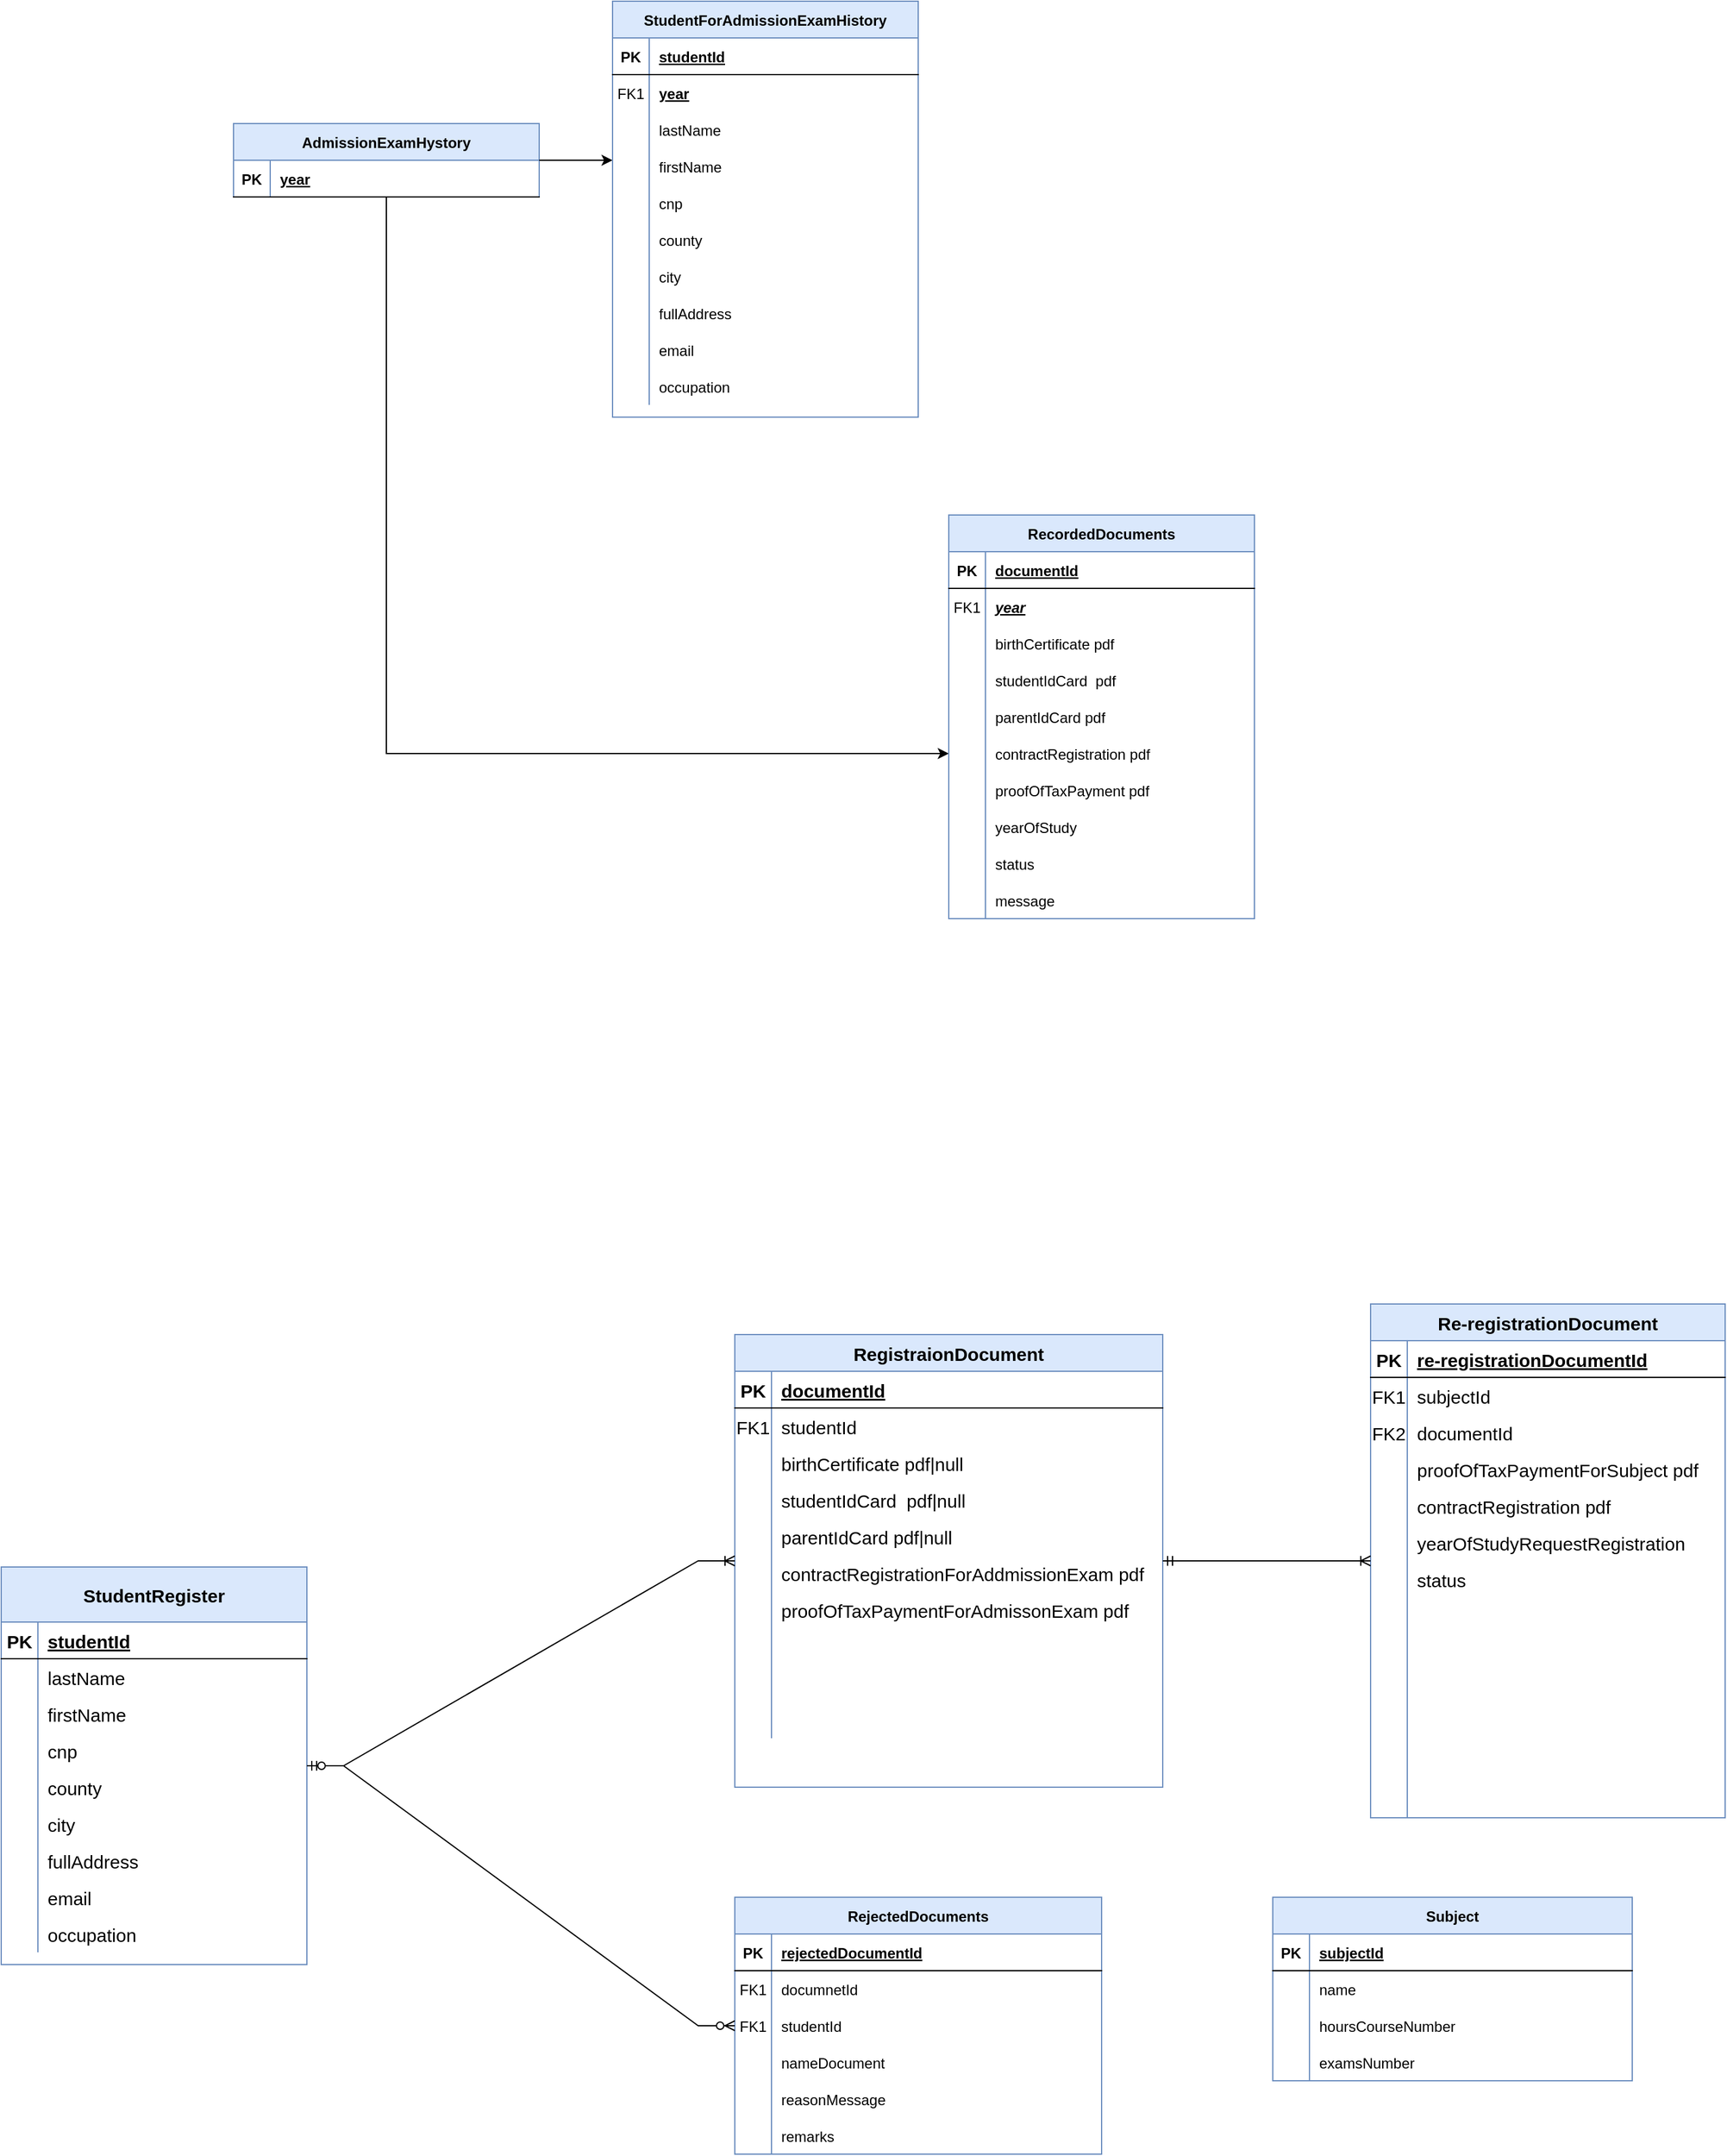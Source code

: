 <mxfile version="24.7.5" pages="2">
  <diagram id="dL22pCvn8ULyXHpA5LXe" name="E_R_diagram(1)">
    <mxGraphModel dx="5068" dy="2233" grid="1" gridSize="10" guides="1" tooltips="1" connect="1" arrows="1" fold="1" page="1" pageScale="1" pageWidth="827" pageHeight="1169" math="0" shadow="0">
      <root>
        <mxCell id="0" />
        <mxCell id="1" parent="0" />
        <mxCell id="oY4hlAkxyDrXkf8qkN-f-1" value="StudentRegister" style="shape=table;startSize=45;container=1;collapsible=1;childLayout=tableLayout;fixedRows=1;rowLines=0;fontStyle=1;align=center;resizeLast=1;fillColor=#dae8fc;strokeColor=#6c8ebf;fontSize=15;" parent="1" vertex="1">
          <mxGeometry x="-3300" y="420" width="250" height="325" as="geometry" />
        </mxCell>
        <mxCell id="oY4hlAkxyDrXkf8qkN-f-2" value="" style="shape=partialRectangle;collapsible=0;dropTarget=0;pointerEvents=0;fillColor=none;points=[[0,0.5],[1,0.5]];portConstraint=eastwest;top=0;left=0;right=0;bottom=1;fontSize=15;" parent="oY4hlAkxyDrXkf8qkN-f-1" vertex="1">
          <mxGeometry y="45" width="250" height="30" as="geometry" />
        </mxCell>
        <mxCell id="oY4hlAkxyDrXkf8qkN-f-3" value="PK" style="shape=partialRectangle;overflow=hidden;connectable=0;fillColor=none;top=0;left=0;bottom=0;right=0;fontStyle=1;fontSize=15;" parent="oY4hlAkxyDrXkf8qkN-f-2" vertex="1">
          <mxGeometry width="30" height="30" as="geometry">
            <mxRectangle width="30" height="30" as="alternateBounds" />
          </mxGeometry>
        </mxCell>
        <mxCell id="oY4hlAkxyDrXkf8qkN-f-4" value="studentId" style="shape=partialRectangle;overflow=hidden;connectable=0;fillColor=none;top=0;left=0;bottom=0;right=0;align=left;spacingLeft=6;fontStyle=5;fontSize=15;" parent="oY4hlAkxyDrXkf8qkN-f-2" vertex="1">
          <mxGeometry x="30" width="220" height="30" as="geometry">
            <mxRectangle width="220" height="30" as="alternateBounds" />
          </mxGeometry>
        </mxCell>
        <mxCell id="oY4hlAkxyDrXkf8qkN-f-5" value="" style="shape=partialRectangle;collapsible=0;dropTarget=0;pointerEvents=0;fillColor=none;points=[[0,0.5],[1,0.5]];portConstraint=eastwest;top=0;left=0;right=0;bottom=0;fontSize=15;" parent="oY4hlAkxyDrXkf8qkN-f-1" vertex="1">
          <mxGeometry y="75" width="250" height="30" as="geometry" />
        </mxCell>
        <mxCell id="oY4hlAkxyDrXkf8qkN-f-6" value="" style="shape=partialRectangle;overflow=hidden;connectable=0;fillColor=none;top=0;left=0;bottom=0;right=0;fontSize=15;" parent="oY4hlAkxyDrXkf8qkN-f-5" vertex="1">
          <mxGeometry width="30" height="30" as="geometry">
            <mxRectangle width="30" height="30" as="alternateBounds" />
          </mxGeometry>
        </mxCell>
        <mxCell id="oY4hlAkxyDrXkf8qkN-f-7" value="lastName" style="shape=partialRectangle;overflow=hidden;connectable=0;fillColor=none;top=0;left=0;bottom=0;right=0;align=left;spacingLeft=6;fontSize=15;" parent="oY4hlAkxyDrXkf8qkN-f-5" vertex="1">
          <mxGeometry x="30" width="220" height="30" as="geometry">
            <mxRectangle width="220" height="30" as="alternateBounds" />
          </mxGeometry>
        </mxCell>
        <mxCell id="oY4hlAkxyDrXkf8qkN-f-8" value="" style="shape=partialRectangle;collapsible=0;dropTarget=0;pointerEvents=0;fillColor=none;points=[[0,0.5],[1,0.5]];portConstraint=eastwest;top=0;left=0;right=0;bottom=0;fontSize=15;" parent="oY4hlAkxyDrXkf8qkN-f-1" vertex="1">
          <mxGeometry y="105" width="250" height="30" as="geometry" />
        </mxCell>
        <mxCell id="oY4hlAkxyDrXkf8qkN-f-9" value="" style="shape=partialRectangle;overflow=hidden;connectable=0;fillColor=none;top=0;left=0;bottom=0;right=0;fontSize=15;" parent="oY4hlAkxyDrXkf8qkN-f-8" vertex="1">
          <mxGeometry width="30" height="30" as="geometry">
            <mxRectangle width="30" height="30" as="alternateBounds" />
          </mxGeometry>
        </mxCell>
        <mxCell id="oY4hlAkxyDrXkf8qkN-f-10" value="firstName" style="shape=partialRectangle;overflow=hidden;connectable=0;fillColor=none;top=0;left=0;bottom=0;right=0;align=left;spacingLeft=6;fontSize=15;" parent="oY4hlAkxyDrXkf8qkN-f-8" vertex="1">
          <mxGeometry x="30" width="220" height="30" as="geometry">
            <mxRectangle width="220" height="30" as="alternateBounds" />
          </mxGeometry>
        </mxCell>
        <mxCell id="oY4hlAkxyDrXkf8qkN-f-11" value="" style="shape=partialRectangle;collapsible=0;dropTarget=0;pointerEvents=0;fillColor=none;points=[[0,0.5],[1,0.5]];portConstraint=eastwest;top=0;left=0;right=0;bottom=0;fontSize=15;" parent="oY4hlAkxyDrXkf8qkN-f-1" vertex="1">
          <mxGeometry y="135" width="250" height="30" as="geometry" />
        </mxCell>
        <mxCell id="oY4hlAkxyDrXkf8qkN-f-12" value="" style="shape=partialRectangle;overflow=hidden;connectable=0;fillColor=none;top=0;left=0;bottom=0;right=0;fontSize=15;" parent="oY4hlAkxyDrXkf8qkN-f-11" vertex="1">
          <mxGeometry width="30" height="30" as="geometry">
            <mxRectangle width="30" height="30" as="alternateBounds" />
          </mxGeometry>
        </mxCell>
        <mxCell id="oY4hlAkxyDrXkf8qkN-f-13" value="cnp" style="shape=partialRectangle;overflow=hidden;connectable=0;fillColor=none;top=0;left=0;bottom=0;right=0;align=left;spacingLeft=6;fontSize=15;" parent="oY4hlAkxyDrXkf8qkN-f-11" vertex="1">
          <mxGeometry x="30" width="220" height="30" as="geometry">
            <mxRectangle width="220" height="30" as="alternateBounds" />
          </mxGeometry>
        </mxCell>
        <mxCell id="oY4hlAkxyDrXkf8qkN-f-14" value="" style="shape=partialRectangle;collapsible=0;dropTarget=0;pointerEvents=0;fillColor=none;points=[[0,0.5],[1,0.5]];portConstraint=eastwest;top=0;left=0;right=0;bottom=0;fontSize=15;" parent="oY4hlAkxyDrXkf8qkN-f-1" vertex="1">
          <mxGeometry y="165" width="250" height="30" as="geometry" />
        </mxCell>
        <mxCell id="oY4hlAkxyDrXkf8qkN-f-15" value="" style="shape=partialRectangle;overflow=hidden;connectable=0;fillColor=none;top=0;left=0;bottom=0;right=0;fontSize=15;" parent="oY4hlAkxyDrXkf8qkN-f-14" vertex="1">
          <mxGeometry width="30" height="30" as="geometry">
            <mxRectangle width="30" height="30" as="alternateBounds" />
          </mxGeometry>
        </mxCell>
        <mxCell id="oY4hlAkxyDrXkf8qkN-f-16" value="county" style="shape=partialRectangle;overflow=hidden;connectable=0;fillColor=none;top=0;left=0;bottom=0;right=0;align=left;spacingLeft=6;fontSize=15;" parent="oY4hlAkxyDrXkf8qkN-f-14" vertex="1">
          <mxGeometry x="30" width="220" height="30" as="geometry">
            <mxRectangle width="220" height="30" as="alternateBounds" />
          </mxGeometry>
        </mxCell>
        <mxCell id="oY4hlAkxyDrXkf8qkN-f-17" value="" style="shape=partialRectangle;collapsible=0;dropTarget=0;pointerEvents=0;fillColor=none;points=[[0,0.5],[1,0.5]];portConstraint=eastwest;top=0;left=0;right=0;bottom=0;fontSize=15;" parent="oY4hlAkxyDrXkf8qkN-f-1" vertex="1">
          <mxGeometry y="195" width="250" height="30" as="geometry" />
        </mxCell>
        <mxCell id="oY4hlAkxyDrXkf8qkN-f-18" value="" style="shape=partialRectangle;overflow=hidden;connectable=0;fillColor=none;top=0;left=0;bottom=0;right=0;fontSize=15;" parent="oY4hlAkxyDrXkf8qkN-f-17" vertex="1">
          <mxGeometry width="30" height="30" as="geometry">
            <mxRectangle width="30" height="30" as="alternateBounds" />
          </mxGeometry>
        </mxCell>
        <mxCell id="oY4hlAkxyDrXkf8qkN-f-19" value="city" style="shape=partialRectangle;overflow=hidden;connectable=0;fillColor=none;top=0;left=0;bottom=0;right=0;align=left;spacingLeft=6;fontSize=15;" parent="oY4hlAkxyDrXkf8qkN-f-17" vertex="1">
          <mxGeometry x="30" width="220" height="30" as="geometry">
            <mxRectangle width="220" height="30" as="alternateBounds" />
          </mxGeometry>
        </mxCell>
        <mxCell id="oY4hlAkxyDrXkf8qkN-f-20" value="" style="shape=partialRectangle;collapsible=0;dropTarget=0;pointerEvents=0;fillColor=none;points=[[0,0.5],[1,0.5]];portConstraint=eastwest;top=0;left=0;right=0;bottom=0;fontSize=15;" parent="oY4hlAkxyDrXkf8qkN-f-1" vertex="1">
          <mxGeometry y="225" width="250" height="30" as="geometry" />
        </mxCell>
        <mxCell id="oY4hlAkxyDrXkf8qkN-f-21" value="" style="shape=partialRectangle;overflow=hidden;connectable=0;fillColor=none;top=0;left=0;bottom=0;right=0;fontSize=15;" parent="oY4hlAkxyDrXkf8qkN-f-20" vertex="1">
          <mxGeometry width="30" height="30" as="geometry">
            <mxRectangle width="30" height="30" as="alternateBounds" />
          </mxGeometry>
        </mxCell>
        <mxCell id="oY4hlAkxyDrXkf8qkN-f-22" value="fullAddress" style="shape=partialRectangle;overflow=hidden;connectable=0;fillColor=none;top=0;left=0;bottom=0;right=0;align=left;spacingLeft=6;fontSize=15;" parent="oY4hlAkxyDrXkf8qkN-f-20" vertex="1">
          <mxGeometry x="30" width="220" height="30" as="geometry">
            <mxRectangle width="220" height="30" as="alternateBounds" />
          </mxGeometry>
        </mxCell>
        <mxCell id="W3kTT3GnhBYryIsRqmX_-23" value="" style="shape=partialRectangle;collapsible=0;dropTarget=0;pointerEvents=0;fillColor=none;points=[[0,0.5],[1,0.5]];portConstraint=eastwest;top=0;left=0;right=0;bottom=0;fontSize=15;" parent="oY4hlAkxyDrXkf8qkN-f-1" vertex="1">
          <mxGeometry y="255" width="250" height="30" as="geometry" />
        </mxCell>
        <mxCell id="W3kTT3GnhBYryIsRqmX_-24" value="" style="shape=partialRectangle;overflow=hidden;connectable=0;fillColor=none;top=0;left=0;bottom=0;right=0;fontSize=15;" parent="W3kTT3GnhBYryIsRqmX_-23" vertex="1">
          <mxGeometry width="30" height="30" as="geometry">
            <mxRectangle width="30" height="30" as="alternateBounds" />
          </mxGeometry>
        </mxCell>
        <mxCell id="W3kTT3GnhBYryIsRqmX_-25" value="email" style="shape=partialRectangle;overflow=hidden;connectable=0;fillColor=none;top=0;left=0;bottom=0;right=0;align=left;spacingLeft=6;fontSize=15;" parent="W3kTT3GnhBYryIsRqmX_-23" vertex="1">
          <mxGeometry x="30" width="220" height="30" as="geometry">
            <mxRectangle width="220" height="30" as="alternateBounds" />
          </mxGeometry>
        </mxCell>
        <mxCell id="oY4hlAkxyDrXkf8qkN-f-23" value="" style="shape=partialRectangle;collapsible=0;dropTarget=0;pointerEvents=0;fillColor=none;points=[[0,0.5],[1,0.5]];portConstraint=eastwest;top=0;left=0;right=0;bottom=0;fontSize=15;" parent="oY4hlAkxyDrXkf8qkN-f-1" vertex="1">
          <mxGeometry y="285" width="250" height="30" as="geometry" />
        </mxCell>
        <mxCell id="oY4hlAkxyDrXkf8qkN-f-24" value="" style="shape=partialRectangle;overflow=hidden;connectable=0;fillColor=none;top=0;left=0;bottom=0;right=0;fontSize=15;" parent="oY4hlAkxyDrXkf8qkN-f-23" vertex="1">
          <mxGeometry width="30" height="30" as="geometry">
            <mxRectangle width="30" height="30" as="alternateBounds" />
          </mxGeometry>
        </mxCell>
        <mxCell id="oY4hlAkxyDrXkf8qkN-f-25" value="occupation" style="shape=partialRectangle;overflow=hidden;connectable=0;fillColor=none;top=0;left=0;bottom=0;right=0;align=left;spacingLeft=6;fontSize=15;" parent="oY4hlAkxyDrXkf8qkN-f-23" vertex="1">
          <mxGeometry x="30" width="220" height="30" as="geometry">
            <mxRectangle width="220" height="30" as="alternateBounds" />
          </mxGeometry>
        </mxCell>
        <mxCell id="ojurfoAW1B5Zy7FtWkvb-1" value="RegistraionDocument" style="shape=table;startSize=30;container=1;collapsible=1;childLayout=tableLayout;fixedRows=1;rowLines=0;fontStyle=1;align=center;resizeLast=1;fillColor=#dae8fc;strokeColor=#6c8ebf;fontSize=15;" parent="1" vertex="1">
          <mxGeometry x="-2700" y="230" width="350" height="370" as="geometry" />
        </mxCell>
        <mxCell id="ojurfoAW1B5Zy7FtWkvb-2" value="" style="shape=partialRectangle;collapsible=0;dropTarget=0;pointerEvents=0;fillColor=none;points=[[0,0.5],[1,0.5]];portConstraint=eastwest;top=0;left=0;right=0;bottom=1;fontSize=15;" parent="ojurfoAW1B5Zy7FtWkvb-1" vertex="1">
          <mxGeometry y="30" width="350" height="30" as="geometry" />
        </mxCell>
        <mxCell id="ojurfoAW1B5Zy7FtWkvb-3" value="PK" style="shape=partialRectangle;overflow=hidden;connectable=0;fillColor=none;top=0;left=0;bottom=0;right=0;fontStyle=1;fontSize=15;" parent="ojurfoAW1B5Zy7FtWkvb-2" vertex="1">
          <mxGeometry width="30" height="30" as="geometry">
            <mxRectangle width="30" height="30" as="alternateBounds" />
          </mxGeometry>
        </mxCell>
        <mxCell id="ojurfoAW1B5Zy7FtWkvb-4" value="documentId" style="shape=partialRectangle;overflow=hidden;connectable=0;fillColor=none;top=0;left=0;bottom=0;right=0;align=left;spacingLeft=6;fontStyle=5;fontSize=15;" parent="ojurfoAW1B5Zy7FtWkvb-2" vertex="1">
          <mxGeometry x="30" width="320" height="30" as="geometry">
            <mxRectangle width="320" height="30" as="alternateBounds" />
          </mxGeometry>
        </mxCell>
        <mxCell id="W3kTT3GnhBYryIsRqmX_-285" value="" style="shape=partialRectangle;collapsible=0;dropTarget=0;pointerEvents=0;fillColor=none;points=[[0,0.5],[1,0.5]];portConstraint=eastwest;top=0;left=0;right=0;bottom=0;fontSize=15;" parent="ojurfoAW1B5Zy7FtWkvb-1" vertex="1">
          <mxGeometry y="60" width="350" height="30" as="geometry" />
        </mxCell>
        <mxCell id="W3kTT3GnhBYryIsRqmX_-286" value="FK1" style="shape=partialRectangle;overflow=hidden;connectable=0;fillColor=none;top=0;left=0;bottom=0;right=0;fontSize=15;" parent="W3kTT3GnhBYryIsRqmX_-285" vertex="1">
          <mxGeometry width="30" height="30" as="geometry">
            <mxRectangle width="30" height="30" as="alternateBounds" />
          </mxGeometry>
        </mxCell>
        <mxCell id="W3kTT3GnhBYryIsRqmX_-287" value="studentId" style="shape=partialRectangle;overflow=hidden;connectable=0;fillColor=none;top=0;left=0;bottom=0;right=0;align=left;spacingLeft=6;fontSize=15;" parent="W3kTT3GnhBYryIsRqmX_-285" vertex="1">
          <mxGeometry x="30" width="320" height="30" as="geometry">
            <mxRectangle width="320" height="30" as="alternateBounds" />
          </mxGeometry>
        </mxCell>
        <mxCell id="ojurfoAW1B5Zy7FtWkvb-8" value="" style="shape=partialRectangle;collapsible=0;dropTarget=0;pointerEvents=0;fillColor=none;points=[[0,0.5],[1,0.5]];portConstraint=eastwest;top=0;left=0;right=0;bottom=0;fontSize=15;" parent="ojurfoAW1B5Zy7FtWkvb-1" vertex="1">
          <mxGeometry y="90" width="350" height="30" as="geometry" />
        </mxCell>
        <mxCell id="ojurfoAW1B5Zy7FtWkvb-9" value="" style="shape=partialRectangle;overflow=hidden;connectable=0;fillColor=none;top=0;left=0;bottom=0;right=0;fontSize=15;" parent="ojurfoAW1B5Zy7FtWkvb-8" vertex="1">
          <mxGeometry width="30" height="30" as="geometry">
            <mxRectangle width="30" height="30" as="alternateBounds" />
          </mxGeometry>
        </mxCell>
        <mxCell id="ojurfoAW1B5Zy7FtWkvb-10" value="birthCertificate pdf|null" style="shape=partialRectangle;overflow=hidden;connectable=0;fillColor=none;top=0;left=0;bottom=0;right=0;align=left;spacingLeft=6;fontSize=15;" parent="ojurfoAW1B5Zy7FtWkvb-8" vertex="1">
          <mxGeometry x="30" width="320" height="30" as="geometry">
            <mxRectangle width="320" height="30" as="alternateBounds" />
          </mxGeometry>
        </mxCell>
        <mxCell id="ojurfoAW1B5Zy7FtWkvb-11" value="" style="shape=partialRectangle;collapsible=0;dropTarget=0;pointerEvents=0;fillColor=none;points=[[0,0.5],[1,0.5]];portConstraint=eastwest;top=0;left=0;right=0;bottom=0;fontSize=15;" parent="ojurfoAW1B5Zy7FtWkvb-1" vertex="1">
          <mxGeometry y="120" width="350" height="30" as="geometry" />
        </mxCell>
        <mxCell id="ojurfoAW1B5Zy7FtWkvb-12" value="" style="shape=partialRectangle;overflow=hidden;connectable=0;fillColor=none;top=0;left=0;bottom=0;right=0;fontSize=15;" parent="ojurfoAW1B5Zy7FtWkvb-11" vertex="1">
          <mxGeometry width="30" height="30" as="geometry">
            <mxRectangle width="30" height="30" as="alternateBounds" />
          </mxGeometry>
        </mxCell>
        <mxCell id="ojurfoAW1B5Zy7FtWkvb-13" value="studentIdCard  pdf|null" style="shape=partialRectangle;overflow=hidden;connectable=0;fillColor=none;top=0;left=0;bottom=0;right=0;align=left;spacingLeft=6;fontSize=15;" parent="ojurfoAW1B5Zy7FtWkvb-11" vertex="1">
          <mxGeometry x="30" width="320" height="30" as="geometry">
            <mxRectangle width="320" height="30" as="alternateBounds" />
          </mxGeometry>
        </mxCell>
        <mxCell id="ojurfoAW1B5Zy7FtWkvb-14" value="" style="shape=partialRectangle;collapsible=0;dropTarget=0;pointerEvents=0;fillColor=none;points=[[0,0.5],[1,0.5]];portConstraint=eastwest;top=0;left=0;right=0;bottom=0;fontSize=15;" parent="ojurfoAW1B5Zy7FtWkvb-1" vertex="1">
          <mxGeometry y="150" width="350" height="30" as="geometry" />
        </mxCell>
        <mxCell id="ojurfoAW1B5Zy7FtWkvb-15" value="" style="shape=partialRectangle;overflow=hidden;connectable=0;fillColor=none;top=0;left=0;bottom=0;right=0;fontSize=15;" parent="ojurfoAW1B5Zy7FtWkvb-14" vertex="1">
          <mxGeometry width="30" height="30" as="geometry">
            <mxRectangle width="30" height="30" as="alternateBounds" />
          </mxGeometry>
        </mxCell>
        <mxCell id="ojurfoAW1B5Zy7FtWkvb-16" value="parentIdCard pdf|null" style="shape=partialRectangle;overflow=hidden;connectable=0;fillColor=none;top=0;left=0;bottom=0;right=0;align=left;spacingLeft=6;fontSize=15;" parent="ojurfoAW1B5Zy7FtWkvb-14" vertex="1">
          <mxGeometry x="30" width="320" height="30" as="geometry">
            <mxRectangle width="320" height="30" as="alternateBounds" />
          </mxGeometry>
        </mxCell>
        <mxCell id="ojurfoAW1B5Zy7FtWkvb-17" value="" style="shape=partialRectangle;collapsible=0;dropTarget=0;pointerEvents=0;fillColor=none;points=[[0,0.5],[1,0.5]];portConstraint=eastwest;top=0;left=0;right=0;bottom=0;fontSize=15;" parent="ojurfoAW1B5Zy7FtWkvb-1" vertex="1">
          <mxGeometry y="180" width="350" height="30" as="geometry" />
        </mxCell>
        <mxCell id="ojurfoAW1B5Zy7FtWkvb-18" value="" style="shape=partialRectangle;overflow=hidden;connectable=0;fillColor=none;top=0;left=0;bottom=0;right=0;fontSize=15;" parent="ojurfoAW1B5Zy7FtWkvb-17" vertex="1">
          <mxGeometry width="30" height="30" as="geometry">
            <mxRectangle width="30" height="30" as="alternateBounds" />
          </mxGeometry>
        </mxCell>
        <mxCell id="ojurfoAW1B5Zy7FtWkvb-19" value="contractRegistrationForAddmissionExam pdf" style="shape=partialRectangle;overflow=hidden;connectable=0;fillColor=none;top=0;left=0;bottom=0;right=0;align=left;spacingLeft=6;fontSize=15;" parent="ojurfoAW1B5Zy7FtWkvb-17" vertex="1">
          <mxGeometry x="30" width="320" height="30" as="geometry">
            <mxRectangle width="320" height="30" as="alternateBounds" />
          </mxGeometry>
        </mxCell>
        <mxCell id="ojurfoAW1B5Zy7FtWkvb-20" value="" style="shape=partialRectangle;collapsible=0;dropTarget=0;pointerEvents=0;fillColor=none;points=[[0,0.5],[1,0.5]];portConstraint=eastwest;top=0;left=0;right=0;bottom=0;fontSize=15;" parent="ojurfoAW1B5Zy7FtWkvb-1" vertex="1">
          <mxGeometry y="210" width="350" height="30" as="geometry" />
        </mxCell>
        <mxCell id="ojurfoAW1B5Zy7FtWkvb-21" value="" style="shape=partialRectangle;overflow=hidden;connectable=0;fillColor=none;top=0;left=0;bottom=0;right=0;fontSize=15;" parent="ojurfoAW1B5Zy7FtWkvb-20" vertex="1">
          <mxGeometry width="30" height="30" as="geometry">
            <mxRectangle width="30" height="30" as="alternateBounds" />
          </mxGeometry>
        </mxCell>
        <mxCell id="ojurfoAW1B5Zy7FtWkvb-22" value="proofOfTaxPaymentForAdmissonExam pdf" style="shape=partialRectangle;overflow=hidden;connectable=0;fillColor=none;top=0;left=0;bottom=0;right=0;align=left;spacingLeft=6;fontSize=15;" parent="ojurfoAW1B5Zy7FtWkvb-20" vertex="1">
          <mxGeometry x="30" width="320" height="30" as="geometry">
            <mxRectangle width="320" height="30" as="alternateBounds" />
          </mxGeometry>
        </mxCell>
        <mxCell id="ojurfoAW1B5Zy7FtWkvb-23" value="" style="shape=partialRectangle;collapsible=0;dropTarget=0;pointerEvents=0;fillColor=none;points=[[0,0.5],[1,0.5]];portConstraint=eastwest;top=0;left=0;right=0;bottom=0;fontSize=15;" parent="ojurfoAW1B5Zy7FtWkvb-1" vertex="1">
          <mxGeometry y="240" width="350" height="30" as="geometry" />
        </mxCell>
        <mxCell id="ojurfoAW1B5Zy7FtWkvb-24" value="" style="shape=partialRectangle;overflow=hidden;connectable=0;fillColor=none;top=0;left=0;bottom=0;right=0;fontSize=15;" parent="ojurfoAW1B5Zy7FtWkvb-23" vertex="1">
          <mxGeometry width="30" height="30" as="geometry">
            <mxRectangle width="30" height="30" as="alternateBounds" />
          </mxGeometry>
        </mxCell>
        <mxCell id="ojurfoAW1B5Zy7FtWkvb-25" value="" style="shape=partialRectangle;overflow=hidden;connectable=0;fillColor=none;top=0;left=0;bottom=0;right=0;align=left;spacingLeft=6;fontSize=15;" parent="ojurfoAW1B5Zy7FtWkvb-23" vertex="1">
          <mxGeometry x="30" width="320" height="30" as="geometry">
            <mxRectangle width="320" height="30" as="alternateBounds" />
          </mxGeometry>
        </mxCell>
        <mxCell id="W3kTT3GnhBYryIsRqmX_-17" value="" style="shape=partialRectangle;collapsible=0;dropTarget=0;pointerEvents=0;fillColor=none;points=[[0,0.5],[1,0.5]];portConstraint=eastwest;top=0;left=0;right=0;bottom=0;fontSize=15;" parent="ojurfoAW1B5Zy7FtWkvb-1" vertex="1">
          <mxGeometry y="270" width="350" height="30" as="geometry" />
        </mxCell>
        <mxCell id="W3kTT3GnhBYryIsRqmX_-18" value="" style="shape=partialRectangle;overflow=hidden;connectable=0;fillColor=none;top=0;left=0;bottom=0;right=0;fontSize=15;" parent="W3kTT3GnhBYryIsRqmX_-17" vertex="1">
          <mxGeometry width="30" height="30" as="geometry">
            <mxRectangle width="30" height="30" as="alternateBounds" />
          </mxGeometry>
        </mxCell>
        <mxCell id="W3kTT3GnhBYryIsRqmX_-19" value="" style="shape=partialRectangle;overflow=hidden;connectable=0;fillColor=none;top=0;left=0;bottom=0;right=0;align=left;spacingLeft=6;fontSize=15;" parent="W3kTT3GnhBYryIsRqmX_-17" vertex="1">
          <mxGeometry x="30" width="320" height="30" as="geometry">
            <mxRectangle width="320" height="30" as="alternateBounds" />
          </mxGeometry>
        </mxCell>
        <mxCell id="W3kTT3GnhBYryIsRqmX_-20" value="" style="shape=partialRectangle;collapsible=0;dropTarget=0;pointerEvents=0;fillColor=none;points=[[0,0.5],[1,0.5]];portConstraint=eastwest;top=0;left=0;right=0;bottom=0;fontSize=15;" parent="ojurfoAW1B5Zy7FtWkvb-1" vertex="1">
          <mxGeometry y="300" width="350" height="30" as="geometry" />
        </mxCell>
        <mxCell id="W3kTT3GnhBYryIsRqmX_-21" value="" style="shape=partialRectangle;overflow=hidden;connectable=0;fillColor=none;top=0;left=0;bottom=0;right=0;fontSize=15;" parent="W3kTT3GnhBYryIsRqmX_-20" vertex="1">
          <mxGeometry width="30" height="30" as="geometry">
            <mxRectangle width="30" height="30" as="alternateBounds" />
          </mxGeometry>
        </mxCell>
        <mxCell id="W3kTT3GnhBYryIsRqmX_-22" value="" style="shape=partialRectangle;overflow=hidden;connectable=0;fillColor=none;top=0;left=0;bottom=0;right=0;align=left;spacingLeft=6;fontSize=15;" parent="W3kTT3GnhBYryIsRqmX_-20" vertex="1">
          <mxGeometry x="30" width="320" height="30" as="geometry">
            <mxRectangle width="320" height="30" as="alternateBounds" />
          </mxGeometry>
        </mxCell>
        <mxCell id="W3kTT3GnhBYryIsRqmX_-1" value="Subject" style="shape=table;startSize=30;container=1;collapsible=1;childLayout=tableLayout;fixedRows=1;rowLines=0;fontStyle=1;align=center;resizeLast=1;fillColor=#dae8fc;strokeColor=#6c8ebf;" parent="1" vertex="1">
          <mxGeometry x="-2260" y="690" width="294" height="150" as="geometry" />
        </mxCell>
        <mxCell id="W3kTT3GnhBYryIsRqmX_-2" value="" style="shape=partialRectangle;collapsible=0;dropTarget=0;pointerEvents=0;fillColor=none;points=[[0,0.5],[1,0.5]];portConstraint=eastwest;top=0;left=0;right=0;bottom=1;" parent="W3kTT3GnhBYryIsRqmX_-1" vertex="1">
          <mxGeometry y="30" width="294" height="30" as="geometry" />
        </mxCell>
        <mxCell id="W3kTT3GnhBYryIsRqmX_-3" value="PK" style="shape=partialRectangle;overflow=hidden;connectable=0;fillColor=none;top=0;left=0;bottom=0;right=0;fontStyle=1;" parent="W3kTT3GnhBYryIsRqmX_-2" vertex="1">
          <mxGeometry width="30" height="30" as="geometry">
            <mxRectangle width="30" height="30" as="alternateBounds" />
          </mxGeometry>
        </mxCell>
        <mxCell id="W3kTT3GnhBYryIsRqmX_-4" value="subjectId" style="shape=partialRectangle;overflow=hidden;connectable=0;fillColor=none;top=0;left=0;bottom=0;right=0;align=left;spacingLeft=6;fontStyle=5;" parent="W3kTT3GnhBYryIsRqmX_-2" vertex="1">
          <mxGeometry x="30" width="264" height="30" as="geometry">
            <mxRectangle width="264" height="30" as="alternateBounds" />
          </mxGeometry>
        </mxCell>
        <mxCell id="W3kTT3GnhBYryIsRqmX_-8" value="" style="shape=partialRectangle;collapsible=0;dropTarget=0;pointerEvents=0;fillColor=none;points=[[0,0.5],[1,0.5]];portConstraint=eastwest;top=0;left=0;right=0;bottom=0;" parent="W3kTT3GnhBYryIsRqmX_-1" vertex="1">
          <mxGeometry y="60" width="294" height="30" as="geometry" />
        </mxCell>
        <mxCell id="W3kTT3GnhBYryIsRqmX_-9" value="" style="shape=partialRectangle;overflow=hidden;connectable=0;fillColor=none;top=0;left=0;bottom=0;right=0;" parent="W3kTT3GnhBYryIsRqmX_-8" vertex="1">
          <mxGeometry width="30" height="30" as="geometry">
            <mxRectangle width="30" height="30" as="alternateBounds" />
          </mxGeometry>
        </mxCell>
        <mxCell id="W3kTT3GnhBYryIsRqmX_-10" value="name" style="shape=partialRectangle;overflow=hidden;connectable=0;fillColor=none;top=0;left=0;bottom=0;right=0;align=left;spacingLeft=6;" parent="W3kTT3GnhBYryIsRqmX_-8" vertex="1">
          <mxGeometry x="30" width="264" height="30" as="geometry">
            <mxRectangle width="264" height="30" as="alternateBounds" />
          </mxGeometry>
        </mxCell>
        <mxCell id="W3kTT3GnhBYryIsRqmX_-11" value="" style="shape=partialRectangle;collapsible=0;dropTarget=0;pointerEvents=0;fillColor=none;points=[[0,0.5],[1,0.5]];portConstraint=eastwest;top=0;left=0;right=0;bottom=0;" parent="W3kTT3GnhBYryIsRqmX_-1" vertex="1">
          <mxGeometry y="90" width="294" height="30" as="geometry" />
        </mxCell>
        <mxCell id="W3kTT3GnhBYryIsRqmX_-12" value="" style="shape=partialRectangle;overflow=hidden;connectable=0;fillColor=none;top=0;left=0;bottom=0;right=0;" parent="W3kTT3GnhBYryIsRqmX_-11" vertex="1">
          <mxGeometry width="30" height="30" as="geometry">
            <mxRectangle width="30" height="30" as="alternateBounds" />
          </mxGeometry>
        </mxCell>
        <mxCell id="W3kTT3GnhBYryIsRqmX_-13" value="hoursCourseNumber" style="shape=partialRectangle;overflow=hidden;connectable=0;fillColor=none;top=0;left=0;bottom=0;right=0;align=left;spacingLeft=6;" parent="W3kTT3GnhBYryIsRqmX_-11" vertex="1">
          <mxGeometry x="30" width="264" height="30" as="geometry">
            <mxRectangle width="264" height="30" as="alternateBounds" />
          </mxGeometry>
        </mxCell>
        <mxCell id="W3kTT3GnhBYryIsRqmX_-14" value="" style="shape=partialRectangle;collapsible=0;dropTarget=0;pointerEvents=0;fillColor=none;points=[[0,0.5],[1,0.5]];portConstraint=eastwest;top=0;left=0;right=0;bottom=0;" parent="W3kTT3GnhBYryIsRqmX_-1" vertex="1">
          <mxGeometry y="120" width="294" height="30" as="geometry" />
        </mxCell>
        <mxCell id="W3kTT3GnhBYryIsRqmX_-15" value="" style="shape=partialRectangle;overflow=hidden;connectable=0;fillColor=none;top=0;left=0;bottom=0;right=0;" parent="W3kTT3GnhBYryIsRqmX_-14" vertex="1">
          <mxGeometry width="30" height="30" as="geometry">
            <mxRectangle width="30" height="30" as="alternateBounds" />
          </mxGeometry>
        </mxCell>
        <mxCell id="W3kTT3GnhBYryIsRqmX_-16" value="examsNumber" style="shape=partialRectangle;overflow=hidden;connectable=0;fillColor=none;top=0;left=0;bottom=0;right=0;align=left;spacingLeft=6;" parent="W3kTT3GnhBYryIsRqmX_-14" vertex="1">
          <mxGeometry x="30" width="264" height="30" as="geometry">
            <mxRectangle width="264" height="30" as="alternateBounds" />
          </mxGeometry>
        </mxCell>
        <mxCell id="W3kTT3GnhBYryIsRqmX_-26" value="RejectedDocuments" style="shape=table;startSize=30;container=1;collapsible=1;childLayout=tableLayout;fixedRows=1;rowLines=0;fontStyle=1;align=center;resizeLast=1;fillColor=#dae8fc;strokeColor=#6c8ebf;" parent="1" vertex="1">
          <mxGeometry x="-2700" y="690" width="300" height="210" as="geometry" />
        </mxCell>
        <mxCell id="W3kTT3GnhBYryIsRqmX_-27" value="" style="shape=partialRectangle;collapsible=0;dropTarget=0;pointerEvents=0;fillColor=none;points=[[0,0.5],[1,0.5]];portConstraint=eastwest;top=0;left=0;right=0;bottom=1;" parent="W3kTT3GnhBYryIsRqmX_-26" vertex="1">
          <mxGeometry y="30" width="300" height="30" as="geometry" />
        </mxCell>
        <mxCell id="W3kTT3GnhBYryIsRqmX_-28" value="PK" style="shape=partialRectangle;overflow=hidden;connectable=0;fillColor=none;top=0;left=0;bottom=0;right=0;fontStyle=1;" parent="W3kTT3GnhBYryIsRqmX_-27" vertex="1">
          <mxGeometry width="30" height="30" as="geometry">
            <mxRectangle width="30" height="30" as="alternateBounds" />
          </mxGeometry>
        </mxCell>
        <mxCell id="W3kTT3GnhBYryIsRqmX_-29" value="rejectedDocumentId" style="shape=partialRectangle;overflow=hidden;connectable=0;fillColor=none;top=0;left=0;bottom=0;right=0;align=left;spacingLeft=6;fontStyle=5;" parent="W3kTT3GnhBYryIsRqmX_-27" vertex="1">
          <mxGeometry x="30" width="270" height="30" as="geometry">
            <mxRectangle width="270" height="30" as="alternateBounds" />
          </mxGeometry>
        </mxCell>
        <mxCell id="W3kTT3GnhBYryIsRqmX_-30" value="" style="shape=partialRectangle;collapsible=0;dropTarget=0;pointerEvents=0;fillColor=none;points=[[0,0.5],[1,0.5]];portConstraint=eastwest;top=0;left=0;right=0;bottom=0;" parent="W3kTT3GnhBYryIsRqmX_-26" vertex="1">
          <mxGeometry y="60" width="300" height="30" as="geometry" />
        </mxCell>
        <mxCell id="W3kTT3GnhBYryIsRqmX_-31" value="FK1" style="shape=partialRectangle;overflow=hidden;connectable=0;fillColor=none;top=0;left=0;bottom=0;right=0;" parent="W3kTT3GnhBYryIsRqmX_-30" vertex="1">
          <mxGeometry width="30" height="30" as="geometry">
            <mxRectangle width="30" height="30" as="alternateBounds" />
          </mxGeometry>
        </mxCell>
        <mxCell id="W3kTT3GnhBYryIsRqmX_-32" value="documnetId" style="shape=partialRectangle;overflow=hidden;connectable=0;fillColor=none;top=0;left=0;bottom=0;right=0;align=left;spacingLeft=6;" parent="W3kTT3GnhBYryIsRqmX_-30" vertex="1">
          <mxGeometry x="30" width="270" height="30" as="geometry">
            <mxRectangle width="270" height="30" as="alternateBounds" />
          </mxGeometry>
        </mxCell>
        <mxCell id="W3kTT3GnhBYryIsRqmX_-60" value="" style="shape=partialRectangle;collapsible=0;dropTarget=0;pointerEvents=0;fillColor=none;points=[[0,0.5],[1,0.5]];portConstraint=eastwest;top=0;left=0;right=0;bottom=0;" parent="W3kTT3GnhBYryIsRqmX_-26" vertex="1">
          <mxGeometry y="90" width="300" height="30" as="geometry" />
        </mxCell>
        <mxCell id="W3kTT3GnhBYryIsRqmX_-61" value="FK1" style="shape=partialRectangle;overflow=hidden;connectable=0;fillColor=none;top=0;left=0;bottom=0;right=0;" parent="W3kTT3GnhBYryIsRqmX_-60" vertex="1">
          <mxGeometry width="30" height="30" as="geometry">
            <mxRectangle width="30" height="30" as="alternateBounds" />
          </mxGeometry>
        </mxCell>
        <mxCell id="W3kTT3GnhBYryIsRqmX_-62" value="studentId" style="shape=partialRectangle;overflow=hidden;connectable=0;fillColor=none;top=0;left=0;bottom=0;right=0;align=left;spacingLeft=6;" parent="W3kTT3GnhBYryIsRqmX_-60" vertex="1">
          <mxGeometry x="30" width="270" height="30" as="geometry">
            <mxRectangle width="270" height="30" as="alternateBounds" />
          </mxGeometry>
        </mxCell>
        <mxCell id="W3kTT3GnhBYryIsRqmX_-33" value="" style="shape=partialRectangle;collapsible=0;dropTarget=0;pointerEvents=0;fillColor=none;points=[[0,0.5],[1,0.5]];portConstraint=eastwest;top=0;left=0;right=0;bottom=0;" parent="W3kTT3GnhBYryIsRqmX_-26" vertex="1">
          <mxGeometry y="120" width="300" height="30" as="geometry" />
        </mxCell>
        <mxCell id="W3kTT3GnhBYryIsRqmX_-34" value="" style="shape=partialRectangle;overflow=hidden;connectable=0;fillColor=none;top=0;left=0;bottom=0;right=0;" parent="W3kTT3GnhBYryIsRqmX_-33" vertex="1">
          <mxGeometry width="30" height="30" as="geometry">
            <mxRectangle width="30" height="30" as="alternateBounds" />
          </mxGeometry>
        </mxCell>
        <mxCell id="W3kTT3GnhBYryIsRqmX_-35" value="nameDocument" style="shape=partialRectangle;overflow=hidden;connectable=0;fillColor=none;top=0;left=0;bottom=0;right=0;align=left;spacingLeft=6;" parent="W3kTT3GnhBYryIsRqmX_-33" vertex="1">
          <mxGeometry x="30" width="270" height="30" as="geometry">
            <mxRectangle width="270" height="30" as="alternateBounds" />
          </mxGeometry>
        </mxCell>
        <mxCell id="W3kTT3GnhBYryIsRqmX_-36" value="" style="shape=partialRectangle;collapsible=0;dropTarget=0;pointerEvents=0;fillColor=none;points=[[0,0.5],[1,0.5]];portConstraint=eastwest;top=0;left=0;right=0;bottom=0;" parent="W3kTT3GnhBYryIsRqmX_-26" vertex="1">
          <mxGeometry y="150" width="300" height="30" as="geometry" />
        </mxCell>
        <mxCell id="W3kTT3GnhBYryIsRqmX_-37" value="" style="shape=partialRectangle;overflow=hidden;connectable=0;fillColor=none;top=0;left=0;bottom=0;right=0;" parent="W3kTT3GnhBYryIsRqmX_-36" vertex="1">
          <mxGeometry width="30" height="30" as="geometry">
            <mxRectangle width="30" height="30" as="alternateBounds" />
          </mxGeometry>
        </mxCell>
        <mxCell id="W3kTT3GnhBYryIsRqmX_-38" value="reasonMessage" style="shape=partialRectangle;overflow=hidden;connectable=0;fillColor=none;top=0;left=0;bottom=0;right=0;align=left;spacingLeft=6;" parent="W3kTT3GnhBYryIsRqmX_-36" vertex="1">
          <mxGeometry x="30" width="270" height="30" as="geometry">
            <mxRectangle width="270" height="30" as="alternateBounds" />
          </mxGeometry>
        </mxCell>
        <mxCell id="W3kTT3GnhBYryIsRqmX_-39" value="" style="shape=partialRectangle;collapsible=0;dropTarget=0;pointerEvents=0;fillColor=none;points=[[0,0.5],[1,0.5]];portConstraint=eastwest;top=0;left=0;right=0;bottom=0;" parent="W3kTT3GnhBYryIsRqmX_-26" vertex="1">
          <mxGeometry y="180" width="300" height="30" as="geometry" />
        </mxCell>
        <mxCell id="W3kTT3GnhBYryIsRqmX_-40" value="" style="shape=partialRectangle;overflow=hidden;connectable=0;fillColor=none;top=0;left=0;bottom=0;right=0;" parent="W3kTT3GnhBYryIsRqmX_-39" vertex="1">
          <mxGeometry width="30" height="30" as="geometry">
            <mxRectangle width="30" height="30" as="alternateBounds" />
          </mxGeometry>
        </mxCell>
        <mxCell id="W3kTT3GnhBYryIsRqmX_-41" value="remarks" style="shape=partialRectangle;overflow=hidden;connectable=0;fillColor=none;top=0;left=0;bottom=0;right=0;align=left;spacingLeft=6;" parent="W3kTT3GnhBYryIsRqmX_-39" vertex="1">
          <mxGeometry x="30" width="270" height="30" as="geometry">
            <mxRectangle width="270" height="30" as="alternateBounds" />
          </mxGeometry>
        </mxCell>
        <mxCell id="W3kTT3GnhBYryIsRqmX_-197" style="edgeStyle=orthogonalEdgeStyle;rounded=0;orthogonalLoop=1;jettySize=auto;html=1;entryX=0;entryY=0.5;entryDx=0;entryDy=0;" parent="1" source="W3kTT3GnhBYryIsRqmX_-63" target="W3kTT3GnhBYryIsRqmX_-142" edge="1">
          <mxGeometry relative="1" as="geometry" />
        </mxCell>
        <mxCell id="W3kTT3GnhBYryIsRqmX_-63" value="AdmissionExamHystory" style="shape=table;startSize=30;container=1;collapsible=1;childLayout=tableLayout;fixedRows=1;rowLines=0;fontStyle=1;align=center;resizeLast=1;fillColor=#dae8fc;strokeColor=#6c8ebf;" parent="1" vertex="1">
          <mxGeometry x="-3110" y="-760" width="250" height="60" as="geometry" />
        </mxCell>
        <mxCell id="W3kTT3GnhBYryIsRqmX_-64" value="" style="shape=partialRectangle;collapsible=0;dropTarget=0;pointerEvents=0;fillColor=none;points=[[0,0.5],[1,0.5]];portConstraint=eastwest;top=0;left=0;right=0;bottom=1;" parent="W3kTT3GnhBYryIsRqmX_-63" vertex="1">
          <mxGeometry y="30" width="250" height="30" as="geometry" />
        </mxCell>
        <mxCell id="W3kTT3GnhBYryIsRqmX_-65" value="PK" style="shape=partialRectangle;overflow=hidden;connectable=0;fillColor=none;top=0;left=0;bottom=0;right=0;fontStyle=1;" parent="W3kTT3GnhBYryIsRqmX_-64" vertex="1">
          <mxGeometry width="30" height="30" as="geometry">
            <mxRectangle width="30" height="30" as="alternateBounds" />
          </mxGeometry>
        </mxCell>
        <mxCell id="W3kTT3GnhBYryIsRqmX_-66" value="year" style="shape=partialRectangle;overflow=hidden;connectable=0;fillColor=none;top=0;left=0;bottom=0;right=0;align=left;spacingLeft=6;fontStyle=5;" parent="W3kTT3GnhBYryIsRqmX_-64" vertex="1">
          <mxGeometry x="30" width="220" height="30" as="geometry">
            <mxRectangle width="220" height="30" as="alternateBounds" />
          </mxGeometry>
        </mxCell>
        <mxCell id="W3kTT3GnhBYryIsRqmX_-97" style="edgeStyle=orthogonalEdgeStyle;rounded=0;orthogonalLoop=1;jettySize=auto;html=1;" parent="1" source="W3kTT3GnhBYryIsRqmX_-63" target="W3kTT3GnhBYryIsRqmX_-98" edge="1">
          <mxGeometry relative="1" as="geometry">
            <mxPoint x="-1830" y="-830" as="targetPoint" />
            <Array as="points">
              <mxPoint x="-3030" y="-740" />
            </Array>
            <mxPoint x="-2180" y="-670" as="sourcePoint" />
          </mxGeometry>
        </mxCell>
        <mxCell id="W3kTT3GnhBYryIsRqmX_-98" value="StudentForAdmissionExamHistory" style="shape=table;startSize=30;container=1;collapsible=1;childLayout=tableLayout;fixedRows=1;rowLines=0;fontStyle=1;align=center;resizeLast=1;fillColor=#dae8fc;strokeColor=#6c8ebf;" parent="1" vertex="1">
          <mxGeometry x="-2800" y="-860" width="250" height="340" as="geometry" />
        </mxCell>
        <mxCell id="W3kTT3GnhBYryIsRqmX_-99" value="" style="shape=partialRectangle;collapsible=0;dropTarget=0;pointerEvents=0;fillColor=none;points=[[0,0.5],[1,0.5]];portConstraint=eastwest;top=0;left=0;right=0;bottom=1;" parent="W3kTT3GnhBYryIsRqmX_-98" vertex="1">
          <mxGeometry y="30" width="250" height="30" as="geometry" />
        </mxCell>
        <mxCell id="W3kTT3GnhBYryIsRqmX_-100" value="PK" style="shape=partialRectangle;overflow=hidden;connectable=0;fillColor=none;top=0;left=0;bottom=0;right=0;fontStyle=1;" parent="W3kTT3GnhBYryIsRqmX_-99" vertex="1">
          <mxGeometry width="30" height="30" as="geometry">
            <mxRectangle width="30" height="30" as="alternateBounds" />
          </mxGeometry>
        </mxCell>
        <mxCell id="W3kTT3GnhBYryIsRqmX_-101" value="studentId" style="shape=partialRectangle;overflow=hidden;connectable=0;fillColor=none;top=0;left=0;bottom=0;right=0;align=left;spacingLeft=6;fontStyle=5;" parent="W3kTT3GnhBYryIsRqmX_-99" vertex="1">
          <mxGeometry x="30" width="220" height="30" as="geometry">
            <mxRectangle width="220" height="30" as="alternateBounds" />
          </mxGeometry>
        </mxCell>
        <mxCell id="W3kTT3GnhBYryIsRqmX_-102" value="" style="shape=partialRectangle;collapsible=0;dropTarget=0;pointerEvents=0;fillColor=none;points=[[0,0.5],[1,0.5]];portConstraint=eastwest;top=0;left=0;right=0;bottom=0;" parent="W3kTT3GnhBYryIsRqmX_-98" vertex="1">
          <mxGeometry y="60" width="250" height="30" as="geometry" />
        </mxCell>
        <mxCell id="W3kTT3GnhBYryIsRqmX_-103" value="FK1" style="shape=partialRectangle;overflow=hidden;connectable=0;fillColor=none;top=0;left=0;bottom=0;right=0;" parent="W3kTT3GnhBYryIsRqmX_-102" vertex="1">
          <mxGeometry width="30" height="30" as="geometry">
            <mxRectangle width="30" height="30" as="alternateBounds" />
          </mxGeometry>
        </mxCell>
        <mxCell id="W3kTT3GnhBYryIsRqmX_-104" value="year" style="shape=partialRectangle;overflow=hidden;connectable=0;fillColor=none;top=0;left=0;bottom=0;right=0;align=left;spacingLeft=6;fontStyle=5" parent="W3kTT3GnhBYryIsRqmX_-102" vertex="1">
          <mxGeometry x="30" width="220" height="30" as="geometry">
            <mxRectangle width="220" height="30" as="alternateBounds" />
          </mxGeometry>
        </mxCell>
        <mxCell id="W3kTT3GnhBYryIsRqmX_-194" value="" style="shape=partialRectangle;collapsible=0;dropTarget=0;pointerEvents=0;fillColor=none;points=[[0,0.5],[1,0.5]];portConstraint=eastwest;top=0;left=0;right=0;bottom=0;" parent="W3kTT3GnhBYryIsRqmX_-98" vertex="1">
          <mxGeometry y="90" width="250" height="30" as="geometry" />
        </mxCell>
        <mxCell id="W3kTT3GnhBYryIsRqmX_-195" value="" style="shape=partialRectangle;overflow=hidden;connectable=0;fillColor=none;top=0;left=0;bottom=0;right=0;" parent="W3kTT3GnhBYryIsRqmX_-194" vertex="1">
          <mxGeometry width="30" height="30" as="geometry">
            <mxRectangle width="30" height="30" as="alternateBounds" />
          </mxGeometry>
        </mxCell>
        <mxCell id="W3kTT3GnhBYryIsRqmX_-196" value="lastName" style="shape=partialRectangle;overflow=hidden;connectable=0;fillColor=none;top=0;left=0;bottom=0;right=0;align=left;spacingLeft=6;" parent="W3kTT3GnhBYryIsRqmX_-194" vertex="1">
          <mxGeometry x="30" width="220" height="30" as="geometry">
            <mxRectangle width="220" height="30" as="alternateBounds" />
          </mxGeometry>
        </mxCell>
        <mxCell id="W3kTT3GnhBYryIsRqmX_-105" value="" style="shape=partialRectangle;collapsible=0;dropTarget=0;pointerEvents=0;fillColor=none;points=[[0,0.5],[1,0.5]];portConstraint=eastwest;top=0;left=0;right=0;bottom=0;" parent="W3kTT3GnhBYryIsRqmX_-98" vertex="1">
          <mxGeometry y="120" width="250" height="30" as="geometry" />
        </mxCell>
        <mxCell id="W3kTT3GnhBYryIsRqmX_-106" value="" style="shape=partialRectangle;overflow=hidden;connectable=0;fillColor=none;top=0;left=0;bottom=0;right=0;" parent="W3kTT3GnhBYryIsRqmX_-105" vertex="1">
          <mxGeometry width="30" height="30" as="geometry">
            <mxRectangle width="30" height="30" as="alternateBounds" />
          </mxGeometry>
        </mxCell>
        <mxCell id="W3kTT3GnhBYryIsRqmX_-107" value="firstName" style="shape=partialRectangle;overflow=hidden;connectable=0;fillColor=none;top=0;left=0;bottom=0;right=0;align=left;spacingLeft=6;" parent="W3kTT3GnhBYryIsRqmX_-105" vertex="1">
          <mxGeometry x="30" width="220" height="30" as="geometry">
            <mxRectangle width="220" height="30" as="alternateBounds" />
          </mxGeometry>
        </mxCell>
        <mxCell id="W3kTT3GnhBYryIsRqmX_-108" value="" style="shape=partialRectangle;collapsible=0;dropTarget=0;pointerEvents=0;fillColor=none;points=[[0,0.5],[1,0.5]];portConstraint=eastwest;top=0;left=0;right=0;bottom=0;" parent="W3kTT3GnhBYryIsRqmX_-98" vertex="1">
          <mxGeometry y="150" width="250" height="30" as="geometry" />
        </mxCell>
        <mxCell id="W3kTT3GnhBYryIsRqmX_-109" value="" style="shape=partialRectangle;overflow=hidden;connectable=0;fillColor=none;top=0;left=0;bottom=0;right=0;" parent="W3kTT3GnhBYryIsRqmX_-108" vertex="1">
          <mxGeometry width="30" height="30" as="geometry">
            <mxRectangle width="30" height="30" as="alternateBounds" />
          </mxGeometry>
        </mxCell>
        <mxCell id="W3kTT3GnhBYryIsRqmX_-110" value="cnp" style="shape=partialRectangle;overflow=hidden;connectable=0;fillColor=none;top=0;left=0;bottom=0;right=0;align=left;spacingLeft=6;" parent="W3kTT3GnhBYryIsRqmX_-108" vertex="1">
          <mxGeometry x="30" width="220" height="30" as="geometry">
            <mxRectangle width="220" height="30" as="alternateBounds" />
          </mxGeometry>
        </mxCell>
        <mxCell id="W3kTT3GnhBYryIsRqmX_-111" value="" style="shape=partialRectangle;collapsible=0;dropTarget=0;pointerEvents=0;fillColor=none;points=[[0,0.5],[1,0.5]];portConstraint=eastwest;top=0;left=0;right=0;bottom=0;" parent="W3kTT3GnhBYryIsRqmX_-98" vertex="1">
          <mxGeometry y="180" width="250" height="30" as="geometry" />
        </mxCell>
        <mxCell id="W3kTT3GnhBYryIsRqmX_-112" value="" style="shape=partialRectangle;overflow=hidden;connectable=0;fillColor=none;top=0;left=0;bottom=0;right=0;" parent="W3kTT3GnhBYryIsRqmX_-111" vertex="1">
          <mxGeometry width="30" height="30" as="geometry">
            <mxRectangle width="30" height="30" as="alternateBounds" />
          </mxGeometry>
        </mxCell>
        <mxCell id="W3kTT3GnhBYryIsRqmX_-113" value="county" style="shape=partialRectangle;overflow=hidden;connectable=0;fillColor=none;top=0;left=0;bottom=0;right=0;align=left;spacingLeft=6;" parent="W3kTT3GnhBYryIsRqmX_-111" vertex="1">
          <mxGeometry x="30" width="220" height="30" as="geometry">
            <mxRectangle width="220" height="30" as="alternateBounds" />
          </mxGeometry>
        </mxCell>
        <mxCell id="W3kTT3GnhBYryIsRqmX_-114" value="" style="shape=partialRectangle;collapsible=0;dropTarget=0;pointerEvents=0;fillColor=none;points=[[0,0.5],[1,0.5]];portConstraint=eastwest;top=0;left=0;right=0;bottom=0;" parent="W3kTT3GnhBYryIsRqmX_-98" vertex="1">
          <mxGeometry y="210" width="250" height="30" as="geometry" />
        </mxCell>
        <mxCell id="W3kTT3GnhBYryIsRqmX_-115" value="" style="shape=partialRectangle;overflow=hidden;connectable=0;fillColor=none;top=0;left=0;bottom=0;right=0;" parent="W3kTT3GnhBYryIsRqmX_-114" vertex="1">
          <mxGeometry width="30" height="30" as="geometry">
            <mxRectangle width="30" height="30" as="alternateBounds" />
          </mxGeometry>
        </mxCell>
        <mxCell id="W3kTT3GnhBYryIsRqmX_-116" value="city" style="shape=partialRectangle;overflow=hidden;connectable=0;fillColor=none;top=0;left=0;bottom=0;right=0;align=left;spacingLeft=6;" parent="W3kTT3GnhBYryIsRqmX_-114" vertex="1">
          <mxGeometry x="30" width="220" height="30" as="geometry">
            <mxRectangle width="220" height="30" as="alternateBounds" />
          </mxGeometry>
        </mxCell>
        <mxCell id="W3kTT3GnhBYryIsRqmX_-117" value="" style="shape=partialRectangle;collapsible=0;dropTarget=0;pointerEvents=0;fillColor=none;points=[[0,0.5],[1,0.5]];portConstraint=eastwest;top=0;left=0;right=0;bottom=0;" parent="W3kTT3GnhBYryIsRqmX_-98" vertex="1">
          <mxGeometry y="240" width="250" height="30" as="geometry" />
        </mxCell>
        <mxCell id="W3kTT3GnhBYryIsRqmX_-118" value="" style="shape=partialRectangle;overflow=hidden;connectable=0;fillColor=none;top=0;left=0;bottom=0;right=0;" parent="W3kTT3GnhBYryIsRqmX_-117" vertex="1">
          <mxGeometry width="30" height="30" as="geometry">
            <mxRectangle width="30" height="30" as="alternateBounds" />
          </mxGeometry>
        </mxCell>
        <mxCell id="W3kTT3GnhBYryIsRqmX_-119" value="fullAddress" style="shape=partialRectangle;overflow=hidden;connectable=0;fillColor=none;top=0;left=0;bottom=0;right=0;align=left;spacingLeft=6;" parent="W3kTT3GnhBYryIsRqmX_-117" vertex="1">
          <mxGeometry x="30" width="220" height="30" as="geometry">
            <mxRectangle width="220" height="30" as="alternateBounds" />
          </mxGeometry>
        </mxCell>
        <mxCell id="W3kTT3GnhBYryIsRqmX_-120" value="" style="shape=partialRectangle;collapsible=0;dropTarget=0;pointerEvents=0;fillColor=none;points=[[0,0.5],[1,0.5]];portConstraint=eastwest;top=0;left=0;right=0;bottom=0;" parent="W3kTT3GnhBYryIsRqmX_-98" vertex="1">
          <mxGeometry y="270" width="250" height="30" as="geometry" />
        </mxCell>
        <mxCell id="W3kTT3GnhBYryIsRqmX_-121" value="" style="shape=partialRectangle;overflow=hidden;connectable=0;fillColor=none;top=0;left=0;bottom=0;right=0;" parent="W3kTT3GnhBYryIsRqmX_-120" vertex="1">
          <mxGeometry width="30" height="30" as="geometry">
            <mxRectangle width="30" height="30" as="alternateBounds" />
          </mxGeometry>
        </mxCell>
        <mxCell id="W3kTT3GnhBYryIsRqmX_-122" value="email" style="shape=partialRectangle;overflow=hidden;connectable=0;fillColor=none;top=0;left=0;bottom=0;right=0;align=left;spacingLeft=6;" parent="W3kTT3GnhBYryIsRqmX_-120" vertex="1">
          <mxGeometry x="30" width="220" height="30" as="geometry">
            <mxRectangle width="220" height="30" as="alternateBounds" />
          </mxGeometry>
        </mxCell>
        <mxCell id="W3kTT3GnhBYryIsRqmX_-123" value="" style="shape=partialRectangle;collapsible=0;dropTarget=0;pointerEvents=0;fillColor=none;points=[[0,0.5],[1,0.5]];portConstraint=eastwest;top=0;left=0;right=0;bottom=0;" parent="W3kTT3GnhBYryIsRqmX_-98" vertex="1">
          <mxGeometry y="300" width="250" height="30" as="geometry" />
        </mxCell>
        <mxCell id="W3kTT3GnhBYryIsRqmX_-124" value="" style="shape=partialRectangle;overflow=hidden;connectable=0;fillColor=none;top=0;left=0;bottom=0;right=0;" parent="W3kTT3GnhBYryIsRqmX_-123" vertex="1">
          <mxGeometry width="30" height="30" as="geometry">
            <mxRectangle width="30" height="30" as="alternateBounds" />
          </mxGeometry>
        </mxCell>
        <mxCell id="W3kTT3GnhBYryIsRqmX_-125" value="occupation" style="shape=partialRectangle;overflow=hidden;connectable=0;fillColor=none;top=0;left=0;bottom=0;right=0;align=left;spacingLeft=6;" parent="W3kTT3GnhBYryIsRqmX_-123" vertex="1">
          <mxGeometry x="30" width="220" height="30" as="geometry">
            <mxRectangle width="220" height="30" as="alternateBounds" />
          </mxGeometry>
        </mxCell>
        <mxCell id="W3kTT3GnhBYryIsRqmX_-126" value="RecordedDocuments" style="shape=table;startSize=30;container=1;collapsible=1;childLayout=tableLayout;fixedRows=1;rowLines=0;fontStyle=1;align=center;resizeLast=1;fillColor=#dae8fc;strokeColor=#6c8ebf;" parent="1" vertex="1">
          <mxGeometry x="-2525" y="-440" width="250" height="330" as="geometry" />
        </mxCell>
        <mxCell id="W3kTT3GnhBYryIsRqmX_-127" value="" style="shape=partialRectangle;collapsible=0;dropTarget=0;pointerEvents=0;fillColor=none;points=[[0,0.5],[1,0.5]];portConstraint=eastwest;top=0;left=0;right=0;bottom=1;" parent="W3kTT3GnhBYryIsRqmX_-126" vertex="1">
          <mxGeometry y="30" width="250" height="30" as="geometry" />
        </mxCell>
        <mxCell id="W3kTT3GnhBYryIsRqmX_-128" value="PK" style="shape=partialRectangle;overflow=hidden;connectable=0;fillColor=none;top=0;left=0;bottom=0;right=0;fontStyle=1;" parent="W3kTT3GnhBYryIsRqmX_-127" vertex="1">
          <mxGeometry width="30" height="30" as="geometry">
            <mxRectangle width="30" height="30" as="alternateBounds" />
          </mxGeometry>
        </mxCell>
        <mxCell id="W3kTT3GnhBYryIsRqmX_-129" value="documentId" style="shape=partialRectangle;overflow=hidden;connectable=0;fillColor=none;top=0;left=0;bottom=0;right=0;align=left;spacingLeft=6;fontStyle=5;" parent="W3kTT3GnhBYryIsRqmX_-127" vertex="1">
          <mxGeometry x="30" width="220" height="30" as="geometry">
            <mxRectangle width="220" height="30" as="alternateBounds" />
          </mxGeometry>
        </mxCell>
        <mxCell id="W3kTT3GnhBYryIsRqmX_-130" value="" style="shape=partialRectangle;collapsible=0;dropTarget=0;pointerEvents=0;fillColor=none;points=[[0,0.5],[1,0.5]];portConstraint=eastwest;top=0;left=0;right=0;bottom=0;" parent="W3kTT3GnhBYryIsRqmX_-126" vertex="1">
          <mxGeometry y="60" width="250" height="30" as="geometry" />
        </mxCell>
        <mxCell id="W3kTT3GnhBYryIsRqmX_-131" value="FK1" style="shape=partialRectangle;overflow=hidden;connectable=0;fillColor=none;top=0;left=0;bottom=0;right=0;" parent="W3kTT3GnhBYryIsRqmX_-130" vertex="1">
          <mxGeometry width="30" height="30" as="geometry">
            <mxRectangle width="30" height="30" as="alternateBounds" />
          </mxGeometry>
        </mxCell>
        <mxCell id="W3kTT3GnhBYryIsRqmX_-132" value="year" style="shape=partialRectangle;overflow=hidden;connectable=0;fillColor=none;top=0;left=0;bottom=0;right=0;align=left;spacingLeft=6;fontStyle=7" parent="W3kTT3GnhBYryIsRqmX_-130" vertex="1">
          <mxGeometry x="30" width="220" height="30" as="geometry">
            <mxRectangle width="220" height="30" as="alternateBounds" />
          </mxGeometry>
        </mxCell>
        <mxCell id="W3kTT3GnhBYryIsRqmX_-133" value="" style="shape=partialRectangle;collapsible=0;dropTarget=0;pointerEvents=0;fillColor=none;points=[[0,0.5],[1,0.5]];portConstraint=eastwest;top=0;left=0;right=0;bottom=0;" parent="W3kTT3GnhBYryIsRqmX_-126" vertex="1">
          <mxGeometry y="90" width="250" height="30" as="geometry" />
        </mxCell>
        <mxCell id="W3kTT3GnhBYryIsRqmX_-134" value="" style="shape=partialRectangle;overflow=hidden;connectable=0;fillColor=none;top=0;left=0;bottom=0;right=0;" parent="W3kTT3GnhBYryIsRqmX_-133" vertex="1">
          <mxGeometry width="30" height="30" as="geometry">
            <mxRectangle width="30" height="30" as="alternateBounds" />
          </mxGeometry>
        </mxCell>
        <mxCell id="W3kTT3GnhBYryIsRqmX_-135" value="birthCertificate pdf" style="shape=partialRectangle;overflow=hidden;connectable=0;fillColor=none;top=0;left=0;bottom=0;right=0;align=left;spacingLeft=6;" parent="W3kTT3GnhBYryIsRqmX_-133" vertex="1">
          <mxGeometry x="30" width="220" height="30" as="geometry">
            <mxRectangle width="220" height="30" as="alternateBounds" />
          </mxGeometry>
        </mxCell>
        <mxCell id="W3kTT3GnhBYryIsRqmX_-136" value="" style="shape=partialRectangle;collapsible=0;dropTarget=0;pointerEvents=0;fillColor=none;points=[[0,0.5],[1,0.5]];portConstraint=eastwest;top=0;left=0;right=0;bottom=0;" parent="W3kTT3GnhBYryIsRqmX_-126" vertex="1">
          <mxGeometry y="120" width="250" height="30" as="geometry" />
        </mxCell>
        <mxCell id="W3kTT3GnhBYryIsRqmX_-137" value="" style="shape=partialRectangle;overflow=hidden;connectable=0;fillColor=none;top=0;left=0;bottom=0;right=0;" parent="W3kTT3GnhBYryIsRqmX_-136" vertex="1">
          <mxGeometry width="30" height="30" as="geometry">
            <mxRectangle width="30" height="30" as="alternateBounds" />
          </mxGeometry>
        </mxCell>
        <mxCell id="W3kTT3GnhBYryIsRqmX_-138" value="studentIdCard  pdf" style="shape=partialRectangle;overflow=hidden;connectable=0;fillColor=none;top=0;left=0;bottom=0;right=0;align=left;spacingLeft=6;" parent="W3kTT3GnhBYryIsRqmX_-136" vertex="1">
          <mxGeometry x="30" width="220" height="30" as="geometry">
            <mxRectangle width="220" height="30" as="alternateBounds" />
          </mxGeometry>
        </mxCell>
        <mxCell id="W3kTT3GnhBYryIsRqmX_-139" value="" style="shape=partialRectangle;collapsible=0;dropTarget=0;pointerEvents=0;fillColor=none;points=[[0,0.5],[1,0.5]];portConstraint=eastwest;top=0;left=0;right=0;bottom=0;" parent="W3kTT3GnhBYryIsRqmX_-126" vertex="1">
          <mxGeometry y="150" width="250" height="30" as="geometry" />
        </mxCell>
        <mxCell id="W3kTT3GnhBYryIsRqmX_-140" value="" style="shape=partialRectangle;overflow=hidden;connectable=0;fillColor=none;top=0;left=0;bottom=0;right=0;" parent="W3kTT3GnhBYryIsRqmX_-139" vertex="1">
          <mxGeometry width="30" height="30" as="geometry">
            <mxRectangle width="30" height="30" as="alternateBounds" />
          </mxGeometry>
        </mxCell>
        <mxCell id="W3kTT3GnhBYryIsRqmX_-141" value="parentIdCard pdf" style="shape=partialRectangle;overflow=hidden;connectable=0;fillColor=none;top=0;left=0;bottom=0;right=0;align=left;spacingLeft=6;" parent="W3kTT3GnhBYryIsRqmX_-139" vertex="1">
          <mxGeometry x="30" width="220" height="30" as="geometry">
            <mxRectangle width="220" height="30" as="alternateBounds" />
          </mxGeometry>
        </mxCell>
        <mxCell id="W3kTT3GnhBYryIsRqmX_-142" value="" style="shape=partialRectangle;collapsible=0;dropTarget=0;pointerEvents=0;fillColor=none;points=[[0,0.5],[1,0.5]];portConstraint=eastwest;top=0;left=0;right=0;bottom=0;" parent="W3kTT3GnhBYryIsRqmX_-126" vertex="1">
          <mxGeometry y="180" width="250" height="30" as="geometry" />
        </mxCell>
        <mxCell id="W3kTT3GnhBYryIsRqmX_-143" value="" style="shape=partialRectangle;overflow=hidden;connectable=0;fillColor=none;top=0;left=0;bottom=0;right=0;" parent="W3kTT3GnhBYryIsRqmX_-142" vertex="1">
          <mxGeometry width="30" height="30" as="geometry">
            <mxRectangle width="30" height="30" as="alternateBounds" />
          </mxGeometry>
        </mxCell>
        <mxCell id="W3kTT3GnhBYryIsRqmX_-144" value="contractRegistration pdf" style="shape=partialRectangle;overflow=hidden;connectable=0;fillColor=none;top=0;left=0;bottom=0;right=0;align=left;spacingLeft=6;" parent="W3kTT3GnhBYryIsRqmX_-142" vertex="1">
          <mxGeometry x="30" width="220" height="30" as="geometry">
            <mxRectangle width="220" height="30" as="alternateBounds" />
          </mxGeometry>
        </mxCell>
        <mxCell id="W3kTT3GnhBYryIsRqmX_-145" value="" style="shape=partialRectangle;collapsible=0;dropTarget=0;pointerEvents=0;fillColor=none;points=[[0,0.5],[1,0.5]];portConstraint=eastwest;top=0;left=0;right=0;bottom=0;" parent="W3kTT3GnhBYryIsRqmX_-126" vertex="1">
          <mxGeometry y="210" width="250" height="30" as="geometry" />
        </mxCell>
        <mxCell id="W3kTT3GnhBYryIsRqmX_-146" value="" style="shape=partialRectangle;overflow=hidden;connectable=0;fillColor=none;top=0;left=0;bottom=0;right=0;" parent="W3kTT3GnhBYryIsRqmX_-145" vertex="1">
          <mxGeometry width="30" height="30" as="geometry">
            <mxRectangle width="30" height="30" as="alternateBounds" />
          </mxGeometry>
        </mxCell>
        <mxCell id="W3kTT3GnhBYryIsRqmX_-147" value="proofOfTaxPayment pdf" style="shape=partialRectangle;overflow=hidden;connectable=0;fillColor=none;top=0;left=0;bottom=0;right=0;align=left;spacingLeft=6;" parent="W3kTT3GnhBYryIsRqmX_-145" vertex="1">
          <mxGeometry x="30" width="220" height="30" as="geometry">
            <mxRectangle width="220" height="30" as="alternateBounds" />
          </mxGeometry>
        </mxCell>
        <mxCell id="W3kTT3GnhBYryIsRqmX_-148" value="" style="shape=partialRectangle;collapsible=0;dropTarget=0;pointerEvents=0;fillColor=none;points=[[0,0.5],[1,0.5]];portConstraint=eastwest;top=0;left=0;right=0;bottom=0;" parent="W3kTT3GnhBYryIsRqmX_-126" vertex="1">
          <mxGeometry y="240" width="250" height="30" as="geometry" />
        </mxCell>
        <mxCell id="W3kTT3GnhBYryIsRqmX_-149" value="" style="shape=partialRectangle;overflow=hidden;connectable=0;fillColor=none;top=0;left=0;bottom=0;right=0;" parent="W3kTT3GnhBYryIsRqmX_-148" vertex="1">
          <mxGeometry width="30" height="30" as="geometry">
            <mxRectangle width="30" height="30" as="alternateBounds" />
          </mxGeometry>
        </mxCell>
        <mxCell id="W3kTT3GnhBYryIsRqmX_-150" value="yearOfStudy" style="shape=partialRectangle;overflow=hidden;connectable=0;fillColor=none;top=0;left=0;bottom=0;right=0;align=left;spacingLeft=6;" parent="W3kTT3GnhBYryIsRqmX_-148" vertex="1">
          <mxGeometry x="30" width="220" height="30" as="geometry">
            <mxRectangle width="220" height="30" as="alternateBounds" />
          </mxGeometry>
        </mxCell>
        <mxCell id="W3kTT3GnhBYryIsRqmX_-151" value="" style="shape=partialRectangle;collapsible=0;dropTarget=0;pointerEvents=0;fillColor=none;points=[[0,0.5],[1,0.5]];portConstraint=eastwest;top=0;left=0;right=0;bottom=0;" parent="W3kTT3GnhBYryIsRqmX_-126" vertex="1">
          <mxGeometry y="270" width="250" height="30" as="geometry" />
        </mxCell>
        <mxCell id="W3kTT3GnhBYryIsRqmX_-152" value="" style="shape=partialRectangle;overflow=hidden;connectable=0;fillColor=none;top=0;left=0;bottom=0;right=0;" parent="W3kTT3GnhBYryIsRqmX_-151" vertex="1">
          <mxGeometry width="30" height="30" as="geometry">
            <mxRectangle width="30" height="30" as="alternateBounds" />
          </mxGeometry>
        </mxCell>
        <mxCell id="W3kTT3GnhBYryIsRqmX_-153" value="status" style="shape=partialRectangle;overflow=hidden;connectable=0;fillColor=none;top=0;left=0;bottom=0;right=0;align=left;spacingLeft=6;" parent="W3kTT3GnhBYryIsRqmX_-151" vertex="1">
          <mxGeometry x="30" width="220" height="30" as="geometry">
            <mxRectangle width="220" height="30" as="alternateBounds" />
          </mxGeometry>
        </mxCell>
        <mxCell id="W3kTT3GnhBYryIsRqmX_-154" value="" style="shape=partialRectangle;collapsible=0;dropTarget=0;pointerEvents=0;fillColor=none;points=[[0,0.5],[1,0.5]];portConstraint=eastwest;top=0;left=0;right=0;bottom=0;" parent="W3kTT3GnhBYryIsRqmX_-126" vertex="1">
          <mxGeometry y="300" width="250" height="30" as="geometry" />
        </mxCell>
        <mxCell id="W3kTT3GnhBYryIsRqmX_-155" value="" style="shape=partialRectangle;overflow=hidden;connectable=0;fillColor=none;top=0;left=0;bottom=0;right=0;" parent="W3kTT3GnhBYryIsRqmX_-154" vertex="1">
          <mxGeometry width="30" height="30" as="geometry">
            <mxRectangle width="30" height="30" as="alternateBounds" />
          </mxGeometry>
        </mxCell>
        <mxCell id="W3kTT3GnhBYryIsRqmX_-156" value="message" style="shape=partialRectangle;overflow=hidden;connectable=0;fillColor=none;top=0;left=0;bottom=0;right=0;align=left;spacingLeft=6;" parent="W3kTT3GnhBYryIsRqmX_-154" vertex="1">
          <mxGeometry x="30" width="220" height="30" as="geometry">
            <mxRectangle width="220" height="30" as="alternateBounds" />
          </mxGeometry>
        </mxCell>
        <mxCell id="W3kTT3GnhBYryIsRqmX_-198" value="Re-registrationDocument" style="shape=table;startSize=30;container=1;collapsible=1;childLayout=tableLayout;fixedRows=1;rowLines=0;fontStyle=1;align=center;resizeLast=1;fillColor=#dae8fc;strokeColor=#6c8ebf;fontSize=15;" parent="1" vertex="1">
          <mxGeometry x="-2180" y="205" width="290" height="420" as="geometry" />
        </mxCell>
        <mxCell id="W3kTT3GnhBYryIsRqmX_-199" value="" style="shape=partialRectangle;collapsible=0;dropTarget=0;pointerEvents=0;fillColor=none;points=[[0,0.5],[1,0.5]];portConstraint=eastwest;top=0;left=0;right=0;bottom=1;fontSize=15;" parent="W3kTT3GnhBYryIsRqmX_-198" vertex="1">
          <mxGeometry y="30" width="290" height="30" as="geometry" />
        </mxCell>
        <mxCell id="W3kTT3GnhBYryIsRqmX_-200" value="PK" style="shape=partialRectangle;overflow=hidden;connectable=0;fillColor=none;top=0;left=0;bottom=0;right=0;fontStyle=1;fontSize=15;" parent="W3kTT3GnhBYryIsRqmX_-199" vertex="1">
          <mxGeometry width="30" height="30" as="geometry">
            <mxRectangle width="30" height="30" as="alternateBounds" />
          </mxGeometry>
        </mxCell>
        <mxCell id="W3kTT3GnhBYryIsRqmX_-201" value="re-registrationDocumentId" style="shape=partialRectangle;overflow=hidden;connectable=0;fillColor=none;top=0;left=0;bottom=0;right=0;align=left;spacingLeft=6;fontStyle=5;fontSize=15;" parent="W3kTT3GnhBYryIsRqmX_-199" vertex="1">
          <mxGeometry x="30" width="260" height="30" as="geometry">
            <mxRectangle width="260" height="30" as="alternateBounds" />
          </mxGeometry>
        </mxCell>
        <mxCell id="W3kTT3GnhBYryIsRqmX_-232" value="" style="shape=partialRectangle;collapsible=0;dropTarget=0;pointerEvents=0;fillColor=none;points=[[0,0.5],[1,0.5]];portConstraint=eastwest;top=0;left=0;right=0;bottom=0;fontSize=15;" parent="W3kTT3GnhBYryIsRqmX_-198" vertex="1">
          <mxGeometry y="60" width="290" height="30" as="geometry" />
        </mxCell>
        <mxCell id="W3kTT3GnhBYryIsRqmX_-233" value="FK1" style="shape=partialRectangle;overflow=hidden;connectable=0;fillColor=none;top=0;left=0;bottom=0;right=0;fontSize=15;" parent="W3kTT3GnhBYryIsRqmX_-232" vertex="1">
          <mxGeometry width="30" height="30" as="geometry">
            <mxRectangle width="30" height="30" as="alternateBounds" />
          </mxGeometry>
        </mxCell>
        <mxCell id="W3kTT3GnhBYryIsRqmX_-234" value="subjectId" style="shape=partialRectangle;overflow=hidden;connectable=0;fillColor=none;top=0;left=0;bottom=0;right=0;align=left;spacingLeft=6;fontSize=15;" parent="W3kTT3GnhBYryIsRqmX_-232" vertex="1">
          <mxGeometry x="30" width="260" height="30" as="geometry">
            <mxRectangle width="260" height="30" as="alternateBounds" />
          </mxGeometry>
        </mxCell>
        <mxCell id="a_wYnTBBiFPmon1O_kDM-4" value="" style="shape=partialRectangle;collapsible=0;dropTarget=0;pointerEvents=0;fillColor=none;points=[[0,0.5],[1,0.5]];portConstraint=eastwest;top=0;left=0;right=0;bottom=0;fontSize=15;" parent="W3kTT3GnhBYryIsRqmX_-198" vertex="1">
          <mxGeometry y="90" width="290" height="30" as="geometry" />
        </mxCell>
        <mxCell id="a_wYnTBBiFPmon1O_kDM-5" value="FK2" style="shape=partialRectangle;overflow=hidden;connectable=0;fillColor=none;top=0;left=0;bottom=0;right=0;fontSize=15;" parent="a_wYnTBBiFPmon1O_kDM-4" vertex="1">
          <mxGeometry width="30" height="30" as="geometry">
            <mxRectangle width="30" height="30" as="alternateBounds" />
          </mxGeometry>
        </mxCell>
        <mxCell id="a_wYnTBBiFPmon1O_kDM-6" value="documentId" style="shape=partialRectangle;overflow=hidden;connectable=0;fillColor=none;top=0;left=0;bottom=0;right=0;align=left;spacingLeft=6;fontSize=15;" parent="a_wYnTBBiFPmon1O_kDM-4" vertex="1">
          <mxGeometry x="30" width="260" height="30" as="geometry">
            <mxRectangle width="260" height="30" as="alternateBounds" />
          </mxGeometry>
        </mxCell>
        <mxCell id="W3kTT3GnhBYryIsRqmX_-205" value="" style="shape=partialRectangle;collapsible=0;dropTarget=0;pointerEvents=0;fillColor=none;points=[[0,0.5],[1,0.5]];portConstraint=eastwest;top=0;left=0;right=0;bottom=0;fontSize=15;" parent="W3kTT3GnhBYryIsRqmX_-198" vertex="1">
          <mxGeometry y="120" width="290" height="30" as="geometry" />
        </mxCell>
        <mxCell id="W3kTT3GnhBYryIsRqmX_-206" value="" style="shape=partialRectangle;overflow=hidden;connectable=0;fillColor=none;top=0;left=0;bottom=0;right=0;fontSize=15;" parent="W3kTT3GnhBYryIsRqmX_-205" vertex="1">
          <mxGeometry width="30" height="30" as="geometry">
            <mxRectangle width="30" height="30" as="alternateBounds" />
          </mxGeometry>
        </mxCell>
        <mxCell id="W3kTT3GnhBYryIsRqmX_-207" value="proofOfTaxPaymentForSubject pdf" style="shape=partialRectangle;overflow=hidden;connectable=0;fillColor=none;top=0;left=0;bottom=0;right=0;align=left;spacingLeft=6;fontSize=15;" parent="W3kTT3GnhBYryIsRqmX_-205" vertex="1">
          <mxGeometry x="30" width="260" height="30" as="geometry">
            <mxRectangle width="260" height="30" as="alternateBounds" />
          </mxGeometry>
        </mxCell>
        <mxCell id="W3kTT3GnhBYryIsRqmX_-236" value="" style="shape=partialRectangle;collapsible=0;dropTarget=0;pointerEvents=0;fillColor=none;points=[[0,0.5],[1,0.5]];portConstraint=eastwest;top=0;left=0;right=0;bottom=0;fontSize=15;" parent="W3kTT3GnhBYryIsRqmX_-198" vertex="1">
          <mxGeometry y="150" width="290" height="30" as="geometry" />
        </mxCell>
        <mxCell id="W3kTT3GnhBYryIsRqmX_-237" value="" style="shape=partialRectangle;overflow=hidden;connectable=0;fillColor=none;top=0;left=0;bottom=0;right=0;fontSize=15;" parent="W3kTT3GnhBYryIsRqmX_-236" vertex="1">
          <mxGeometry width="30" height="30" as="geometry">
            <mxRectangle width="30" height="30" as="alternateBounds" />
          </mxGeometry>
        </mxCell>
        <mxCell id="W3kTT3GnhBYryIsRqmX_-238" value="contractRegistration pdf" style="shape=partialRectangle;overflow=hidden;connectable=0;fillColor=none;top=0;left=0;bottom=0;right=0;align=left;spacingLeft=6;fontSize=15;" parent="W3kTT3GnhBYryIsRqmX_-236" vertex="1">
          <mxGeometry x="30" width="260" height="30" as="geometry">
            <mxRectangle width="260" height="30" as="alternateBounds" />
          </mxGeometry>
        </mxCell>
        <mxCell id="W3kTT3GnhBYryIsRqmX_-239" value="" style="shape=partialRectangle;collapsible=0;dropTarget=0;pointerEvents=0;fillColor=none;points=[[0,0.5],[1,0.5]];portConstraint=eastwest;top=0;left=0;right=0;bottom=0;fontSize=15;" parent="W3kTT3GnhBYryIsRqmX_-198" vertex="1">
          <mxGeometry y="180" width="290" height="30" as="geometry" />
        </mxCell>
        <mxCell id="W3kTT3GnhBYryIsRqmX_-240" value="" style="shape=partialRectangle;overflow=hidden;connectable=0;fillColor=none;top=0;left=0;bottom=0;right=0;fontSize=15;" parent="W3kTT3GnhBYryIsRqmX_-239" vertex="1">
          <mxGeometry width="30" height="30" as="geometry">
            <mxRectangle width="30" height="30" as="alternateBounds" />
          </mxGeometry>
        </mxCell>
        <mxCell id="W3kTT3GnhBYryIsRqmX_-241" value="yearOfStudyRequestRegistration" style="shape=partialRectangle;overflow=hidden;connectable=0;fillColor=none;top=0;left=0;bottom=0;right=0;align=left;spacingLeft=6;fontSize=15;" parent="W3kTT3GnhBYryIsRqmX_-239" vertex="1">
          <mxGeometry x="30" width="260" height="30" as="geometry">
            <mxRectangle width="260" height="30" as="alternateBounds" />
          </mxGeometry>
        </mxCell>
        <mxCell id="W3kTT3GnhBYryIsRqmX_-208" value="" style="shape=partialRectangle;collapsible=0;dropTarget=0;pointerEvents=0;fillColor=none;points=[[0,0.5],[1,0.5]];portConstraint=eastwest;top=0;left=0;right=0;bottom=0;fontSize=15;" parent="W3kTT3GnhBYryIsRqmX_-198" vertex="1">
          <mxGeometry y="210" width="290" height="30" as="geometry" />
        </mxCell>
        <mxCell id="W3kTT3GnhBYryIsRqmX_-209" value="" style="shape=partialRectangle;overflow=hidden;connectable=0;fillColor=none;top=0;left=0;bottom=0;right=0;fontSize=15;" parent="W3kTT3GnhBYryIsRqmX_-208" vertex="1">
          <mxGeometry width="30" height="30" as="geometry">
            <mxRectangle width="30" height="30" as="alternateBounds" />
          </mxGeometry>
        </mxCell>
        <mxCell id="W3kTT3GnhBYryIsRqmX_-210" value="status" style="shape=partialRectangle;overflow=hidden;connectable=0;fillColor=none;top=0;left=0;bottom=0;right=0;align=left;spacingLeft=6;fontSize=15;" parent="W3kTT3GnhBYryIsRqmX_-208" vertex="1">
          <mxGeometry x="30" width="260" height="30" as="geometry">
            <mxRectangle width="260" height="30" as="alternateBounds" />
          </mxGeometry>
        </mxCell>
        <mxCell id="W3kTT3GnhBYryIsRqmX_-211" value="" style="shape=partialRectangle;collapsible=0;dropTarget=0;pointerEvents=0;fillColor=none;points=[[0,0.5],[1,0.5]];portConstraint=eastwest;top=0;left=0;right=0;bottom=0;fontSize=15;" parent="W3kTT3GnhBYryIsRqmX_-198" vertex="1">
          <mxGeometry y="240" width="290" height="30" as="geometry" />
        </mxCell>
        <mxCell id="W3kTT3GnhBYryIsRqmX_-212" value="" style="shape=partialRectangle;overflow=hidden;connectable=0;fillColor=none;top=0;left=0;bottom=0;right=0;fontSize=15;" parent="W3kTT3GnhBYryIsRqmX_-211" vertex="1">
          <mxGeometry width="30" height="30" as="geometry">
            <mxRectangle width="30" height="30" as="alternateBounds" />
          </mxGeometry>
        </mxCell>
        <mxCell id="W3kTT3GnhBYryIsRqmX_-213" value="" style="shape=partialRectangle;overflow=hidden;connectable=0;fillColor=none;top=0;left=0;bottom=0;right=0;align=left;spacingLeft=6;fontSize=15;" parent="W3kTT3GnhBYryIsRqmX_-211" vertex="1">
          <mxGeometry x="30" width="260" height="30" as="geometry">
            <mxRectangle width="260" height="30" as="alternateBounds" />
          </mxGeometry>
        </mxCell>
        <mxCell id="W3kTT3GnhBYryIsRqmX_-214" value="" style="shape=partialRectangle;collapsible=0;dropTarget=0;pointerEvents=0;fillColor=none;points=[[0,0.5],[1,0.5]];portConstraint=eastwest;top=0;left=0;right=0;bottom=0;fontSize=15;" parent="W3kTT3GnhBYryIsRqmX_-198" vertex="1">
          <mxGeometry y="270" width="290" height="30" as="geometry" />
        </mxCell>
        <mxCell id="W3kTT3GnhBYryIsRqmX_-215" value="" style="shape=partialRectangle;overflow=hidden;connectable=0;fillColor=none;top=0;left=0;bottom=0;right=0;fontSize=15;" parent="W3kTT3GnhBYryIsRqmX_-214" vertex="1">
          <mxGeometry width="30" height="30" as="geometry">
            <mxRectangle width="30" height="30" as="alternateBounds" />
          </mxGeometry>
        </mxCell>
        <mxCell id="W3kTT3GnhBYryIsRqmX_-216" value="" style="shape=partialRectangle;overflow=hidden;connectable=0;fillColor=none;top=0;left=0;bottom=0;right=0;align=left;spacingLeft=6;fontSize=15;" parent="W3kTT3GnhBYryIsRqmX_-214" vertex="1">
          <mxGeometry x="30" width="260" height="30" as="geometry">
            <mxRectangle width="260" height="30" as="alternateBounds" />
          </mxGeometry>
        </mxCell>
        <mxCell id="W3kTT3GnhBYryIsRqmX_-217" value="" style="shape=partialRectangle;collapsible=0;dropTarget=0;pointerEvents=0;fillColor=none;points=[[0,0.5],[1,0.5]];portConstraint=eastwest;top=0;left=0;right=0;bottom=0;fontSize=15;" parent="W3kTT3GnhBYryIsRqmX_-198" vertex="1">
          <mxGeometry y="300" width="290" height="30" as="geometry" />
        </mxCell>
        <mxCell id="W3kTT3GnhBYryIsRqmX_-218" value="" style="shape=partialRectangle;overflow=hidden;connectable=0;fillColor=none;top=0;left=0;bottom=0;right=0;fontSize=15;" parent="W3kTT3GnhBYryIsRqmX_-217" vertex="1">
          <mxGeometry width="30" height="30" as="geometry">
            <mxRectangle width="30" height="30" as="alternateBounds" />
          </mxGeometry>
        </mxCell>
        <mxCell id="W3kTT3GnhBYryIsRqmX_-219" value="" style="shape=partialRectangle;overflow=hidden;connectable=0;fillColor=none;top=0;left=0;bottom=0;right=0;align=left;spacingLeft=6;fontSize=15;" parent="W3kTT3GnhBYryIsRqmX_-217" vertex="1">
          <mxGeometry x="30" width="260" height="30" as="geometry">
            <mxRectangle width="260" height="30" as="alternateBounds" />
          </mxGeometry>
        </mxCell>
        <mxCell id="W3kTT3GnhBYryIsRqmX_-220" value="" style="shape=partialRectangle;collapsible=0;dropTarget=0;pointerEvents=0;fillColor=none;points=[[0,0.5],[1,0.5]];portConstraint=eastwest;top=0;left=0;right=0;bottom=0;fontSize=15;" parent="W3kTT3GnhBYryIsRqmX_-198" vertex="1">
          <mxGeometry y="330" width="290" height="30" as="geometry" />
        </mxCell>
        <mxCell id="W3kTT3GnhBYryIsRqmX_-221" value="" style="shape=partialRectangle;overflow=hidden;connectable=0;fillColor=none;top=0;left=0;bottom=0;right=0;fontSize=15;" parent="W3kTT3GnhBYryIsRqmX_-220" vertex="1">
          <mxGeometry width="30" height="30" as="geometry">
            <mxRectangle width="30" height="30" as="alternateBounds" />
          </mxGeometry>
        </mxCell>
        <mxCell id="W3kTT3GnhBYryIsRqmX_-222" value="" style="shape=partialRectangle;overflow=hidden;connectable=0;fillColor=none;top=0;left=0;bottom=0;right=0;align=left;spacingLeft=6;fontSize=15;" parent="W3kTT3GnhBYryIsRqmX_-220" vertex="1">
          <mxGeometry x="30" width="260" height="30" as="geometry">
            <mxRectangle width="260" height="30" as="alternateBounds" />
          </mxGeometry>
        </mxCell>
        <mxCell id="W3kTT3GnhBYryIsRqmX_-223" value="" style="shape=partialRectangle;collapsible=0;dropTarget=0;pointerEvents=0;fillColor=none;points=[[0,0.5],[1,0.5]];portConstraint=eastwest;top=0;left=0;right=0;bottom=0;fontSize=15;" parent="W3kTT3GnhBYryIsRqmX_-198" vertex="1">
          <mxGeometry y="360" width="290" height="30" as="geometry" />
        </mxCell>
        <mxCell id="W3kTT3GnhBYryIsRqmX_-224" value="" style="shape=partialRectangle;overflow=hidden;connectable=0;fillColor=none;top=0;left=0;bottom=0;right=0;fontSize=15;" parent="W3kTT3GnhBYryIsRqmX_-223" vertex="1">
          <mxGeometry width="30" height="30" as="geometry">
            <mxRectangle width="30" height="30" as="alternateBounds" />
          </mxGeometry>
        </mxCell>
        <mxCell id="W3kTT3GnhBYryIsRqmX_-225" value="" style="shape=partialRectangle;overflow=hidden;connectable=0;fillColor=none;top=0;left=0;bottom=0;right=0;align=left;spacingLeft=6;fontSize=15;" parent="W3kTT3GnhBYryIsRqmX_-223" vertex="1">
          <mxGeometry x="30" width="260" height="30" as="geometry">
            <mxRectangle width="260" height="30" as="alternateBounds" />
          </mxGeometry>
        </mxCell>
        <mxCell id="W3kTT3GnhBYryIsRqmX_-226" value="" style="shape=partialRectangle;collapsible=0;dropTarget=0;pointerEvents=0;fillColor=none;points=[[0,0.5],[1,0.5]];portConstraint=eastwest;top=0;left=0;right=0;bottom=0;fontSize=15;" parent="W3kTT3GnhBYryIsRqmX_-198" vertex="1">
          <mxGeometry y="390" width="290" height="30" as="geometry" />
        </mxCell>
        <mxCell id="W3kTT3GnhBYryIsRqmX_-227" value="" style="shape=partialRectangle;overflow=hidden;connectable=0;fillColor=none;top=0;left=0;bottom=0;right=0;fontSize=15;" parent="W3kTT3GnhBYryIsRqmX_-226" vertex="1">
          <mxGeometry width="30" height="30" as="geometry">
            <mxRectangle width="30" height="30" as="alternateBounds" />
          </mxGeometry>
        </mxCell>
        <mxCell id="W3kTT3GnhBYryIsRqmX_-228" value="" style="shape=partialRectangle;overflow=hidden;connectable=0;fillColor=none;top=0;left=0;bottom=0;right=0;align=left;spacingLeft=6;fontSize=15;" parent="W3kTT3GnhBYryIsRqmX_-226" vertex="1">
          <mxGeometry x="30" width="260" height="30" as="geometry">
            <mxRectangle width="260" height="30" as="alternateBounds" />
          </mxGeometry>
        </mxCell>
        <mxCell id="W3kTT3GnhBYryIsRqmX_-278" value="" style="edgeStyle=entityRelationEdgeStyle;fontSize=15;html=1;endArrow=ERoneToMany;startArrow=ERmandOne;rounded=0;" parent="1" source="oY4hlAkxyDrXkf8qkN-f-1" target="ojurfoAW1B5Zy7FtWkvb-1" edge="1">
          <mxGeometry width="100" height="100" relative="1" as="geometry">
            <mxPoint x="-2510" y="620" as="sourcePoint" />
            <mxPoint x="-2400" y="530" as="targetPoint" />
          </mxGeometry>
        </mxCell>
        <mxCell id="W3kTT3GnhBYryIsRqmX_-284" value="" style="edgeStyle=entityRelationEdgeStyle;fontSize=15;html=1;endArrow=ERoneToMany;startArrow=ERmandOne;rounded=0;" parent="1" source="ojurfoAW1B5Zy7FtWkvb-1" target="W3kTT3GnhBYryIsRqmX_-198" edge="1">
          <mxGeometry width="100" height="100" relative="1" as="geometry">
            <mxPoint x="-2100" y="670" as="sourcePoint" />
            <mxPoint x="-2000" y="570" as="targetPoint" />
          </mxGeometry>
        </mxCell>
        <mxCell id="a_wYnTBBiFPmon1O_kDM-8" value="" style="edgeStyle=entityRelationEdgeStyle;fontSize=12;html=1;endArrow=ERzeroToMany;startArrow=ERzeroToOne;rounded=0;" parent="1" source="oY4hlAkxyDrXkf8qkN-f-1" target="W3kTT3GnhBYryIsRqmX_-26" edge="1">
          <mxGeometry width="100" height="100" relative="1" as="geometry">
            <mxPoint x="-2670" y="880" as="sourcePoint" />
            <mxPoint x="-2570" y="780" as="targetPoint" />
          </mxGeometry>
        </mxCell>
      </root>
    </mxGraphModel>
  </diagram>
  <diagram id="gG0oM4bcQWqpmBeOOMI0" name="E_R_diagram">
    <mxGraphModel dx="8877" dy="2013" grid="1" gridSize="10" guides="1" tooltips="1" connect="1" arrows="1" fold="1" page="1" pageScale="1" pageWidth="827" pageHeight="1169" math="0" shadow="0">
      <root>
        <mxCell id="0" />
        <mxCell id="1" parent="0" />
        <mxCell id="OKbgWfKX5awJopifzrdz-1" value="StudentRegistrationDocument" style="shape=table;startSize=30;container=1;collapsible=1;childLayout=tableLayout;fixedRows=1;rowLines=0;fontStyle=1;align=center;resizeLast=1;fillColor=#f5f5f5;strokeColor=#666666;fontSize=15;gradientColor=#b3b3b3;" parent="1" vertex="1">
          <mxGeometry x="-7029" y="1260" width="350" height="120" as="geometry" />
        </mxCell>
        <mxCell id="OKbgWfKX5awJopifzrdz-2" value="" style="shape=partialRectangle;collapsible=0;dropTarget=0;pointerEvents=0;fillColor=none;points=[[0,0.5],[1,0.5]];portConstraint=eastwest;top=0;left=0;right=0;bottom=1;fontSize=15;" parent="OKbgWfKX5awJopifzrdz-1" vertex="1">
          <mxGeometry y="30" width="350" height="30" as="geometry" />
        </mxCell>
        <mxCell id="OKbgWfKX5awJopifzrdz-3" value="PKC" style="shape=partialRectangle;overflow=hidden;connectable=0;fillColor=none;top=0;left=0;bottom=0;right=0;fontStyle=1;fontSize=15;" parent="OKbgWfKX5awJopifzrdz-2" vertex="1">
          <mxGeometry width="27" height="30" as="geometry">
            <mxRectangle width="27" height="30" as="alternateBounds" />
          </mxGeometry>
        </mxCell>
        <mxCell id="OKbgWfKX5awJopifzrdz-4" value="registrationDocumentId" style="shape=partialRectangle;overflow=hidden;connectable=0;fillColor=none;top=0;left=0;bottom=0;right=0;align=left;spacingLeft=6;fontStyle=5;fontSize=15;" parent="OKbgWfKX5awJopifzrdz-2" vertex="1">
          <mxGeometry x="27" width="323" height="30" as="geometry">
            <mxRectangle width="323" height="30" as="alternateBounds" />
          </mxGeometry>
        </mxCell>
        <mxCell id="K2PPMcoTKGP260RlBeHM-142" value="" style="shape=partialRectangle;collapsible=0;dropTarget=0;pointerEvents=0;fillColor=none;points=[[0,0.5],[1,0.5]];portConstraint=eastwest;top=0;left=0;right=0;bottom=1;fontSize=15;" parent="OKbgWfKX5awJopifzrdz-1" vertex="1">
          <mxGeometry y="60" width="350" height="30" as="geometry" />
        </mxCell>
        <mxCell id="K2PPMcoTKGP260RlBeHM-143" value="PKC" style="shape=partialRectangle;overflow=hidden;connectable=0;fillColor=none;top=0;left=0;bottom=0;right=0;fontStyle=1;fontSize=15;" parent="K2PPMcoTKGP260RlBeHM-142" vertex="1">
          <mxGeometry width="27" height="30" as="geometry">
            <mxRectangle width="27" height="30" as="alternateBounds" />
          </mxGeometry>
        </mxCell>
        <mxCell id="K2PPMcoTKGP260RlBeHM-144" value="studentId" style="shape=partialRectangle;overflow=hidden;connectable=0;fillColor=none;top=0;left=0;bottom=0;right=0;align=left;spacingLeft=6;fontStyle=5;fontSize=15;" parent="K2PPMcoTKGP260RlBeHM-142" vertex="1">
          <mxGeometry x="27" width="323" height="30" as="geometry">
            <mxRectangle width="323" height="30" as="alternateBounds" />
          </mxGeometry>
        </mxCell>
        <mxCell id="K2PPMcoTKGP260RlBeHM-139" value="" style="shape=partialRectangle;collapsible=0;dropTarget=0;pointerEvents=0;fillColor=none;points=[[0,0.5],[1,0.5]];portConstraint=eastwest;top=0;left=0;right=0;bottom=0;fontSize=15;" parent="OKbgWfKX5awJopifzrdz-1" vertex="1">
          <mxGeometry y="90" width="350" height="30" as="geometry" />
        </mxCell>
        <mxCell id="K2PPMcoTKGP260RlBeHM-140" value="" style="shape=partialRectangle;overflow=hidden;connectable=0;fillColor=none;top=0;left=0;bottom=0;right=0;fontSize=15;" parent="K2PPMcoTKGP260RlBeHM-139" vertex="1">
          <mxGeometry width="27" height="30" as="geometry">
            <mxRectangle width="27" height="30" as="alternateBounds" />
          </mxGeometry>
        </mxCell>
        <mxCell id="K2PPMcoTKGP260RlBeHM-141" value="documentPdf" style="shape=partialRectangle;overflow=hidden;connectable=0;fillColor=none;top=0;left=0;bottom=0;right=0;align=left;spacingLeft=6;fontSize=15;" parent="K2PPMcoTKGP260RlBeHM-139" vertex="1">
          <mxGeometry x="27" width="323" height="30" as="geometry">
            <mxRectangle width="323" height="30" as="alternateBounds" />
          </mxGeometry>
        </mxCell>
        <mxCell id="A9GxMlS0UDrgT9IYXi1q-1" value="Subject" style="shape=table;startSize=30;container=1;collapsible=1;childLayout=tableLayout;fixedRows=1;rowLines=0;fontStyle=1;align=center;resizeLast=1;fillColor=#dae8fc;strokeColor=#6c8ebf;gradientColor=#7ea6e0;" parent="1" vertex="1">
          <mxGeometry x="-5760" y="1064" width="282" height="90" as="geometry" />
        </mxCell>
        <mxCell id="A9GxMlS0UDrgT9IYXi1q-2" value="" style="shape=partialRectangle;collapsible=0;dropTarget=0;pointerEvents=0;fillColor=none;points=[[0,0.5],[1,0.5]];portConstraint=eastwest;top=0;left=0;right=0;bottom=1;" parent="A9GxMlS0UDrgT9IYXi1q-1" vertex="1">
          <mxGeometry y="30" width="282" height="30" as="geometry" />
        </mxCell>
        <mxCell id="A9GxMlS0UDrgT9IYXi1q-3" value="PK" style="shape=partialRectangle;overflow=hidden;connectable=0;fillColor=none;top=0;left=0;bottom=0;right=0;fontStyle=1;" parent="A9GxMlS0UDrgT9IYXi1q-2" vertex="1">
          <mxGeometry width="30" height="30" as="geometry">
            <mxRectangle width="30" height="30" as="alternateBounds" />
          </mxGeometry>
        </mxCell>
        <mxCell id="A9GxMlS0UDrgT9IYXi1q-4" value="subjectId" style="shape=partialRectangle;overflow=hidden;connectable=0;fillColor=none;top=0;left=0;bottom=0;right=0;align=left;spacingLeft=6;fontStyle=5;" parent="A9GxMlS0UDrgT9IYXi1q-2" vertex="1">
          <mxGeometry x="30" width="252" height="30" as="geometry">
            <mxRectangle width="252" height="30" as="alternateBounds" />
          </mxGeometry>
        </mxCell>
        <mxCell id="A9GxMlS0UDrgT9IYXi1q-5" value="" style="shape=partialRectangle;collapsible=0;dropTarget=0;pointerEvents=0;fillColor=none;points=[[0,0.5],[1,0.5]];portConstraint=eastwest;top=0;left=0;right=0;bottom=0;" parent="A9GxMlS0UDrgT9IYXi1q-1" vertex="1">
          <mxGeometry y="60" width="282" height="30" as="geometry" />
        </mxCell>
        <mxCell id="A9GxMlS0UDrgT9IYXi1q-6" value="" style="shape=partialRectangle;overflow=hidden;connectable=0;fillColor=none;top=0;left=0;bottom=0;right=0;" parent="A9GxMlS0UDrgT9IYXi1q-5" vertex="1">
          <mxGeometry width="30" height="30" as="geometry">
            <mxRectangle width="30" height="30" as="alternateBounds" />
          </mxGeometry>
        </mxCell>
        <mxCell id="A9GxMlS0UDrgT9IYXi1q-7" value="subjectName" style="shape=partialRectangle;overflow=hidden;connectable=0;fillColor=none;top=0;left=0;bottom=0;right=0;align=left;spacingLeft=6;" parent="A9GxMlS0UDrgT9IYXi1q-5" vertex="1">
          <mxGeometry x="30" width="252" height="30" as="geometry">
            <mxRectangle width="252" height="30" as="alternateBounds" />
          </mxGeometry>
        </mxCell>
        <mxCell id="K2PPMcoTKGP260RlBeHM-114" value="RegistrationDocument" style="shape=table;startSize=30;container=1;collapsible=1;childLayout=tableLayout;fixedRows=1;rowLines=0;fontStyle=1;align=center;resizeLast=1;fillColor=#dae8fc;strokeColor=#6c8ebf;fontSize=15;gradientColor=#7ea6e0;" parent="1" vertex="1">
          <mxGeometry x="-7029" y="984" width="350" height="170" as="geometry" />
        </mxCell>
        <mxCell id="K2PPMcoTKGP260RlBeHM-115" value="" style="shape=partialRectangle;collapsible=0;dropTarget=0;pointerEvents=0;fillColor=none;points=[[0,0.5],[1,0.5]];portConstraint=eastwest;top=0;left=0;right=0;bottom=1;fontSize=15;" parent="K2PPMcoTKGP260RlBeHM-114" vertex="1">
          <mxGeometry y="30" width="350" height="30" as="geometry" />
        </mxCell>
        <mxCell id="K2PPMcoTKGP260RlBeHM-116" value="PK" style="shape=partialRectangle;overflow=hidden;connectable=0;fillColor=none;top=0;left=0;bottom=0;right=0;fontStyle=1;fontSize=15;" parent="K2PPMcoTKGP260RlBeHM-115" vertex="1">
          <mxGeometry width="30" height="30" as="geometry">
            <mxRectangle width="30" height="30" as="alternateBounds" />
          </mxGeometry>
        </mxCell>
        <mxCell id="K2PPMcoTKGP260RlBeHM-117" value="registrationDocumentId" style="shape=partialRectangle;overflow=hidden;connectable=0;fillColor=none;top=0;left=0;bottom=0;right=0;align=left;spacingLeft=6;fontStyle=5;fontSize=15;" parent="K2PPMcoTKGP260RlBeHM-115" vertex="1">
          <mxGeometry x="30" width="320" height="30" as="geometry">
            <mxRectangle width="320" height="30" as="alternateBounds" />
          </mxGeometry>
        </mxCell>
        <mxCell id="K2PPMcoTKGP260RlBeHM-118" value="" style="shape=partialRectangle;collapsible=0;dropTarget=0;pointerEvents=0;fillColor=none;points=[[0,0.5],[1,0.5]];portConstraint=eastwest;top=0;left=0;right=0;bottom=0;fontSize=15;" parent="K2PPMcoTKGP260RlBeHM-114" vertex="1">
          <mxGeometry y="60" width="350" height="30" as="geometry" />
        </mxCell>
        <mxCell id="K2PPMcoTKGP260RlBeHM-119" value=" " style="shape=partialRectangle;overflow=hidden;connectable=0;fillColor=none;top=0;left=0;bottom=0;right=0;fontSize=15;" parent="K2PPMcoTKGP260RlBeHM-118" vertex="1">
          <mxGeometry width="30" height="30" as="geometry">
            <mxRectangle width="30" height="30" as="alternateBounds" />
          </mxGeometry>
        </mxCell>
        <mxCell id="K2PPMcoTKGP260RlBeHM-120" value="documentName" style="shape=partialRectangle;overflow=hidden;connectable=0;fillColor=none;top=0;left=0;bottom=0;right=0;align=left;spacingLeft=6;fontSize=15;" parent="K2PPMcoTKGP260RlBeHM-118" vertex="1">
          <mxGeometry x="30" width="320" height="30" as="geometry">
            <mxRectangle width="320" height="30" as="alternateBounds" />
          </mxGeometry>
        </mxCell>
        <mxCell id="lp2Mxy6C5NxlBZSwRwaj-1" value="" style="shape=partialRectangle;collapsible=0;dropTarget=0;pointerEvents=0;fillColor=none;points=[[0,0.5],[1,0.5]];portConstraint=eastwest;top=0;left=0;right=0;bottom=0;fontSize=15;" vertex="1" parent="K2PPMcoTKGP260RlBeHM-114">
          <mxGeometry y="90" width="350" height="30" as="geometry" />
        </mxCell>
        <mxCell id="lp2Mxy6C5NxlBZSwRwaj-2" value=" " style="shape=partialRectangle;overflow=hidden;connectable=0;fillColor=none;top=0;left=0;bottom=0;right=0;fontSize=15;" vertex="1" parent="lp2Mxy6C5NxlBZSwRwaj-1">
          <mxGeometry width="30" height="30" as="geometry">
            <mxRectangle width="30" height="30" as="alternateBounds" />
          </mxGeometry>
        </mxCell>
        <mxCell id="lp2Mxy6C5NxlBZSwRwaj-3" value="templateDoc" style="shape=partialRectangle;overflow=hidden;connectable=0;fillColor=none;top=0;left=0;bottom=0;right=0;align=left;spacingLeft=6;fontSize=15;" vertex="1" parent="lp2Mxy6C5NxlBZSwRwaj-1">
          <mxGeometry x="30" width="320" height="30" as="geometry">
            <mxRectangle width="320" height="30" as="alternateBounds" />
          </mxGeometry>
        </mxCell>
        <mxCell id="K2PPMcoTKGP260RlBeHM-121" value="" style="shape=partialRectangle;collapsible=0;dropTarget=0;pointerEvents=0;fillColor=none;points=[[0,0.5],[1,0.5]];portConstraint=eastwest;top=0;left=0;right=0;bottom=0;fontSize=15;" parent="K2PPMcoTKGP260RlBeHM-114" vertex="1">
          <mxGeometry y="120" width="350" height="20" as="geometry" />
        </mxCell>
        <mxCell id="K2PPMcoTKGP260RlBeHM-122" value="" style="shape=partialRectangle;overflow=hidden;connectable=0;fillColor=none;top=0;left=0;bottom=0;right=0;fontSize=15;" parent="K2PPMcoTKGP260RlBeHM-121" vertex="1">
          <mxGeometry width="30" height="20" as="geometry">
            <mxRectangle width="30" height="20" as="alternateBounds" />
          </mxGeometry>
        </mxCell>
        <mxCell id="K2PPMcoTKGP260RlBeHM-123" value="description" style="shape=partialRectangle;overflow=hidden;connectable=0;fillColor=none;top=0;left=0;bottom=0;right=0;align=left;spacingLeft=6;fontSize=15;" parent="K2PPMcoTKGP260RlBeHM-121" vertex="1">
          <mxGeometry x="30" width="320" height="20" as="geometry">
            <mxRectangle width="320" height="20" as="alternateBounds" />
          </mxGeometry>
        </mxCell>
        <mxCell id="K2PPMcoTKGP260RlBeHM-124" value="" style="shape=partialRectangle;collapsible=0;dropTarget=0;pointerEvents=0;fillColor=none;points=[[0,0.5],[1,0.5]];portConstraint=eastwest;top=0;left=0;right=0;bottom=0;fontSize=15;" parent="K2PPMcoTKGP260RlBeHM-114" vertex="1">
          <mxGeometry y="140" width="350" height="30" as="geometry" />
        </mxCell>
        <mxCell id="K2PPMcoTKGP260RlBeHM-125" value="" style="shape=partialRectangle;overflow=hidden;connectable=0;fillColor=none;top=0;left=0;bottom=0;right=0;fontSize=15;" parent="K2PPMcoTKGP260RlBeHM-124" vertex="1">
          <mxGeometry width="30" height="30" as="geometry">
            <mxRectangle width="30" height="30" as="alternateBounds" />
          </mxGeometry>
        </mxCell>
        <mxCell id="K2PPMcoTKGP260RlBeHM-126" value="mandatory" style="shape=partialRectangle;overflow=hidden;connectable=0;fillColor=none;top=0;left=0;bottom=0;right=0;align=left;spacingLeft=6;fontSize=15;" parent="K2PPMcoTKGP260RlBeHM-124" vertex="1">
          <mxGeometry x="30" width="320" height="30" as="geometry">
            <mxRectangle width="320" height="30" as="alternateBounds" />
          </mxGeometry>
        </mxCell>
        <mxCell id="K2PPMcoTKGP260RlBeHM-186" value="User" style="shape=table;startSize=30;container=1;collapsible=1;childLayout=tableLayout;fixedRows=1;rowLines=0;fontStyle=1;align=center;resizeLast=1;fillColor=#dae8fc;strokeColor=#6c8ebf;fontSize=15;gradientColor=#7ea6e0;" parent="1" vertex="1">
          <mxGeometry x="-7255" y="329.62" width="280" height="180" as="geometry" />
        </mxCell>
        <mxCell id="K2PPMcoTKGP260RlBeHM-187" value="" style="shape=partialRectangle;collapsible=0;dropTarget=0;pointerEvents=0;fillColor=none;points=[[0,0.5],[1,0.5]];portConstraint=eastwest;top=0;left=0;right=0;bottom=1;fontSize=15;" parent="K2PPMcoTKGP260RlBeHM-186" vertex="1">
          <mxGeometry y="30" width="280" height="30" as="geometry" />
        </mxCell>
        <mxCell id="K2PPMcoTKGP260RlBeHM-188" value="PK" style="shape=partialRectangle;overflow=hidden;connectable=0;fillColor=none;top=0;left=0;bottom=0;right=0;fontStyle=1;fontSize=15;" parent="K2PPMcoTKGP260RlBeHM-187" vertex="1">
          <mxGeometry width="30" height="30" as="geometry">
            <mxRectangle width="30" height="30" as="alternateBounds" />
          </mxGeometry>
        </mxCell>
        <mxCell id="K2PPMcoTKGP260RlBeHM-189" value="userId" style="shape=partialRectangle;overflow=hidden;connectable=0;fillColor=none;top=0;left=0;bottom=0;right=0;align=left;spacingLeft=6;fontStyle=5;fontSize=15;" parent="K2PPMcoTKGP260RlBeHM-187" vertex="1">
          <mxGeometry x="30" width="250" height="30" as="geometry">
            <mxRectangle width="250" height="30" as="alternateBounds" />
          </mxGeometry>
        </mxCell>
        <mxCell id="K2PPMcoTKGP260RlBeHM-190" value="" style="shape=partialRectangle;collapsible=0;dropTarget=0;pointerEvents=0;fillColor=none;points=[[0,0.5],[1,0.5]];portConstraint=eastwest;top=0;left=0;right=0;bottom=0;fontSize=15;" parent="K2PPMcoTKGP260RlBeHM-186" vertex="1">
          <mxGeometry y="60" width="280" height="30" as="geometry" />
        </mxCell>
        <mxCell id="K2PPMcoTKGP260RlBeHM-191" value=" " style="shape=partialRectangle;overflow=hidden;connectable=0;fillColor=none;top=0;left=0;bottom=0;right=0;fontSize=15;" parent="K2PPMcoTKGP260RlBeHM-190" vertex="1">
          <mxGeometry width="30" height="30" as="geometry">
            <mxRectangle width="30" height="30" as="alternateBounds" />
          </mxGeometry>
        </mxCell>
        <mxCell id="K2PPMcoTKGP260RlBeHM-192" value="userName" style="shape=partialRectangle;overflow=hidden;connectable=0;fillColor=none;top=0;left=0;bottom=0;right=0;align=left;spacingLeft=6;fontSize=15;" parent="K2PPMcoTKGP260RlBeHM-190" vertex="1">
          <mxGeometry x="30" width="250" height="30" as="geometry">
            <mxRectangle width="250" height="30" as="alternateBounds" />
          </mxGeometry>
        </mxCell>
        <mxCell id="K2PPMcoTKGP260RlBeHM-193" value="" style="shape=partialRectangle;collapsible=0;dropTarget=0;pointerEvents=0;fillColor=none;points=[[0,0.5],[1,0.5]];portConstraint=eastwest;top=0;left=0;right=0;bottom=0;fontSize=15;" parent="K2PPMcoTKGP260RlBeHM-186" vertex="1">
          <mxGeometry y="90" width="280" height="30" as="geometry" />
        </mxCell>
        <mxCell id="K2PPMcoTKGP260RlBeHM-194" value="" style="shape=partialRectangle;overflow=hidden;connectable=0;fillColor=none;top=0;left=0;bottom=0;right=0;fontSize=15;" parent="K2PPMcoTKGP260RlBeHM-193" vertex="1">
          <mxGeometry width="30" height="30" as="geometry">
            <mxRectangle width="30" height="30" as="alternateBounds" />
          </mxGeometry>
        </mxCell>
        <mxCell id="K2PPMcoTKGP260RlBeHM-195" value="email" style="shape=partialRectangle;overflow=hidden;connectable=0;fillColor=none;top=0;left=0;bottom=0;right=0;align=left;spacingLeft=6;fontSize=15;" parent="K2PPMcoTKGP260RlBeHM-193" vertex="1">
          <mxGeometry x="30" width="250" height="30" as="geometry">
            <mxRectangle width="250" height="30" as="alternateBounds" />
          </mxGeometry>
        </mxCell>
        <mxCell id="K2PPMcoTKGP260RlBeHM-196" value="" style="shape=partialRectangle;collapsible=0;dropTarget=0;pointerEvents=0;fillColor=none;points=[[0,0.5],[1,0.5]];portConstraint=eastwest;top=0;left=0;right=0;bottom=0;fontSize=15;" parent="K2PPMcoTKGP260RlBeHM-186" vertex="1">
          <mxGeometry y="120" width="280" height="30" as="geometry" />
        </mxCell>
        <mxCell id="K2PPMcoTKGP260RlBeHM-197" value="" style="shape=partialRectangle;overflow=hidden;connectable=0;fillColor=none;top=0;left=0;bottom=0;right=0;fontSize=15;" parent="K2PPMcoTKGP260RlBeHM-196" vertex="1">
          <mxGeometry width="30" height="30" as="geometry">
            <mxRectangle width="30" height="30" as="alternateBounds" />
          </mxGeometry>
        </mxCell>
        <mxCell id="K2PPMcoTKGP260RlBeHM-198" value="password" style="shape=partialRectangle;overflow=hidden;connectable=0;fillColor=none;top=0;left=0;bottom=0;right=0;align=left;spacingLeft=6;fontSize=15;" parent="K2PPMcoTKGP260RlBeHM-196" vertex="1">
          <mxGeometry x="30" width="250" height="30" as="geometry">
            <mxRectangle width="250" height="30" as="alternateBounds" />
          </mxGeometry>
        </mxCell>
        <mxCell id="K2PPMcoTKGP260RlBeHM-199" value="" style="shape=partialRectangle;collapsible=0;dropTarget=0;pointerEvents=0;fillColor=none;points=[[0,0.5],[1,0.5]];portConstraint=eastwest;top=0;left=0;right=0;bottom=0;fontSize=15;" parent="K2PPMcoTKGP260RlBeHM-186" vertex="1">
          <mxGeometry y="150" width="280" height="30" as="geometry" />
        </mxCell>
        <mxCell id="K2PPMcoTKGP260RlBeHM-200" value="" style="shape=partialRectangle;overflow=hidden;connectable=0;fillColor=none;top=0;left=0;bottom=0;right=0;fontSize=15;" parent="K2PPMcoTKGP260RlBeHM-199" vertex="1">
          <mxGeometry width="30" height="30" as="geometry">
            <mxRectangle width="30" height="30" as="alternateBounds" />
          </mxGeometry>
        </mxCell>
        <mxCell id="K2PPMcoTKGP260RlBeHM-201" value="enabled" style="shape=partialRectangle;overflow=hidden;connectable=0;fillColor=none;top=0;left=0;bottom=0;right=0;align=left;spacingLeft=6;fontSize=15;" parent="K2PPMcoTKGP260RlBeHM-199" vertex="1">
          <mxGeometry x="30" width="250" height="30" as="geometry">
            <mxRectangle width="250" height="30" as="alternateBounds" />
          </mxGeometry>
        </mxCell>
        <mxCell id="K2PPMcoTKGP260RlBeHM-202" value="Role" style="shape=table;startSize=30;container=1;collapsible=1;childLayout=tableLayout;fixedRows=1;rowLines=0;fontStyle=1;align=center;resizeLast=1;fillColor=#dae8fc;strokeColor=#6c8ebf;fontSize=15;gradientColor=#7ea6e0;" parent="1" vertex="1">
          <mxGeometry x="-7256" y="-0.38" width="280" height="90" as="geometry" />
        </mxCell>
        <mxCell id="K2PPMcoTKGP260RlBeHM-203" value="" style="shape=partialRectangle;collapsible=0;dropTarget=0;pointerEvents=0;fillColor=none;points=[[0,0.5],[1,0.5]];portConstraint=eastwest;top=0;left=0;right=0;bottom=1;fontSize=15;" parent="K2PPMcoTKGP260RlBeHM-202" vertex="1">
          <mxGeometry y="30" width="280" height="30" as="geometry" />
        </mxCell>
        <mxCell id="K2PPMcoTKGP260RlBeHM-204" value="PK" style="shape=partialRectangle;overflow=hidden;connectable=0;fillColor=none;top=0;left=0;bottom=0;right=0;fontStyle=1;fontSize=15;" parent="K2PPMcoTKGP260RlBeHM-203" vertex="1">
          <mxGeometry width="25" height="30" as="geometry">
            <mxRectangle width="25" height="30" as="alternateBounds" />
          </mxGeometry>
        </mxCell>
        <mxCell id="K2PPMcoTKGP260RlBeHM-205" value="roleId" style="shape=partialRectangle;overflow=hidden;connectable=0;fillColor=none;top=0;left=0;bottom=0;right=0;align=left;spacingLeft=6;fontStyle=5;fontSize=15;" parent="K2PPMcoTKGP260RlBeHM-203" vertex="1">
          <mxGeometry x="25" width="255" height="30" as="geometry">
            <mxRectangle width="255" height="30" as="alternateBounds" />
          </mxGeometry>
        </mxCell>
        <mxCell id="K2PPMcoTKGP260RlBeHM-206" value="" style="shape=partialRectangle;collapsible=0;dropTarget=0;pointerEvents=0;fillColor=none;points=[[0,0.5],[1,0.5]];portConstraint=eastwest;top=0;left=0;right=0;bottom=0;fontSize=15;" parent="K2PPMcoTKGP260RlBeHM-202" vertex="1">
          <mxGeometry y="60" width="280" height="30" as="geometry" />
        </mxCell>
        <mxCell id="K2PPMcoTKGP260RlBeHM-207" value=" " style="shape=partialRectangle;overflow=hidden;connectable=0;fillColor=none;top=0;left=0;bottom=0;right=0;fontSize=15;" parent="K2PPMcoTKGP260RlBeHM-206" vertex="1">
          <mxGeometry width="25" height="30" as="geometry">
            <mxRectangle width="25" height="30" as="alternateBounds" />
          </mxGeometry>
        </mxCell>
        <mxCell id="K2PPMcoTKGP260RlBeHM-208" value="name" style="shape=partialRectangle;overflow=hidden;connectable=0;fillColor=none;top=0;left=0;bottom=0;right=0;align=left;spacingLeft=6;fontSize=15;" parent="K2PPMcoTKGP260RlBeHM-206" vertex="1">
          <mxGeometry x="25" width="255" height="30" as="geometry">
            <mxRectangle width="255" height="30" as="alternateBounds" />
          </mxGeometry>
        </mxCell>
        <mxCell id="K2PPMcoTKGP260RlBeHM-218" value="UserRole" style="shape=table;startSize=30;container=1;collapsible=1;childLayout=tableLayout;fixedRows=1;rowLines=0;fontStyle=1;align=center;resizeLast=1;fillColor=#f5f5f5;strokeColor=#666666;fontSize=15;gradientColor=#b3b3b3;" parent="1" vertex="1">
          <mxGeometry x="-7255" y="169.62" width="280" height="90" as="geometry" />
        </mxCell>
        <mxCell id="K2PPMcoTKGP260RlBeHM-219" value="" style="shape=partialRectangle;collapsible=0;dropTarget=0;pointerEvents=0;fillColor=none;points=[[0,0.5],[1,0.5]];portConstraint=eastwest;top=0;left=0;right=0;bottom=1;fontSize=15;" parent="K2PPMcoTKGP260RlBeHM-218" vertex="1">
          <mxGeometry y="30" width="280" height="30" as="geometry" />
        </mxCell>
        <mxCell id="K2PPMcoTKGP260RlBeHM-220" value="PK" style="shape=partialRectangle;overflow=hidden;connectable=0;fillColor=none;top=0;left=0;bottom=0;right=0;fontStyle=1;fontSize=15;" parent="K2PPMcoTKGP260RlBeHM-219" vertex="1">
          <mxGeometry width="30" height="30" as="geometry">
            <mxRectangle width="30" height="30" as="alternateBounds" />
          </mxGeometry>
        </mxCell>
        <mxCell id="K2PPMcoTKGP260RlBeHM-221" value="userId" style="shape=partialRectangle;overflow=hidden;connectable=0;fillColor=none;top=0;left=0;bottom=0;right=0;align=left;spacingLeft=6;fontStyle=5;fontSize=15;" parent="K2PPMcoTKGP260RlBeHM-219" vertex="1">
          <mxGeometry x="30" width="250" height="30" as="geometry">
            <mxRectangle width="250" height="30" as="alternateBounds" />
          </mxGeometry>
        </mxCell>
        <mxCell id="K2PPMcoTKGP260RlBeHM-228" value="" style="shape=partialRectangle;collapsible=0;dropTarget=0;pointerEvents=0;fillColor=none;points=[[0,0.5],[1,0.5]];portConstraint=eastwest;top=0;left=0;right=0;bottom=1;fontSize=15;" parent="K2PPMcoTKGP260RlBeHM-218" vertex="1">
          <mxGeometry y="60" width="280" height="30" as="geometry" />
        </mxCell>
        <mxCell id="K2PPMcoTKGP260RlBeHM-229" value="PK" style="shape=partialRectangle;overflow=hidden;connectable=0;fillColor=none;top=0;left=0;bottom=0;right=0;fontStyle=1;fontSize=15;" parent="K2PPMcoTKGP260RlBeHM-228" vertex="1">
          <mxGeometry width="30" height="30" as="geometry">
            <mxRectangle width="30" height="30" as="alternateBounds" />
          </mxGeometry>
        </mxCell>
        <mxCell id="K2PPMcoTKGP260RlBeHM-230" value="roleId" style="shape=partialRectangle;overflow=hidden;connectable=0;fillColor=none;top=0;left=0;bottom=0;right=0;align=left;spacingLeft=6;fontStyle=5;fontSize=15;" parent="K2PPMcoTKGP260RlBeHM-228" vertex="1">
          <mxGeometry x="30" width="250" height="30" as="geometry">
            <mxRectangle width="250" height="30" as="alternateBounds" />
          </mxGeometry>
        </mxCell>
        <mxCell id="K2PPMcoTKGP260RlBeHM-231" value="" style="edgeStyle=entityRelationEdgeStyle;fontSize=12;html=1;endArrow=ERoneToMany;rounded=0;" parent="1" source="K2PPMcoTKGP260RlBeHM-186" target="K2PPMcoTKGP260RlBeHM-218" edge="1">
          <mxGeometry width="100" height="100" relative="1" as="geometry">
            <mxPoint x="-6555" y="727.12" as="sourcePoint" />
            <mxPoint x="-6455" y="627.12" as="targetPoint" />
          </mxGeometry>
        </mxCell>
        <mxCell id="K2PPMcoTKGP260RlBeHM-259" value="" style="edgeStyle=entityRelationEdgeStyle;fontSize=12;html=1;endArrow=ERoneToMany;rounded=0;" parent="1" source="K2PPMcoTKGP260RlBeHM-202" target="K2PPMcoTKGP260RlBeHM-218" edge="1">
          <mxGeometry width="100" height="100" relative="1" as="geometry">
            <mxPoint x="-7085" y="547.12" as="sourcePoint" />
            <mxPoint x="-6895" y="430.12" as="targetPoint" />
          </mxGeometry>
        </mxCell>
        <mxCell id="K2PPMcoTKGP260RlBeHM-262" value="Secretary" style="shape=table;startSize=35;container=1;collapsible=1;childLayout=tableLayout;fixedRows=1;rowLines=0;fontStyle=1;align=center;resizeLast=1;fillColor=#dae8fc;strokeColor=#6c8ebf;fontSize=15;gradientColor=#7ea6e0;" parent="1" vertex="1">
          <mxGeometry x="-6820" y="570" width="250" height="275" as="geometry" />
        </mxCell>
        <mxCell id="K2PPMcoTKGP260RlBeHM-263" value="" style="shape=partialRectangle;collapsible=0;dropTarget=0;pointerEvents=0;fillColor=none;points=[[0,0.5],[1,0.5]];portConstraint=eastwest;top=0;left=0;right=0;bottom=1;fontSize=15;" parent="K2PPMcoTKGP260RlBeHM-262" vertex="1">
          <mxGeometry y="35" width="250" height="30" as="geometry" />
        </mxCell>
        <mxCell id="K2PPMcoTKGP260RlBeHM-264" value="PK" style="shape=partialRectangle;overflow=hidden;connectable=0;fillColor=none;top=0;left=0;bottom=0;right=0;fontStyle=1;fontSize=15;" parent="K2PPMcoTKGP260RlBeHM-263" vertex="1">
          <mxGeometry width="30" height="30" as="geometry">
            <mxRectangle width="30" height="30" as="alternateBounds" />
          </mxGeometry>
        </mxCell>
        <mxCell id="K2PPMcoTKGP260RlBeHM-265" value="userId" style="shape=partialRectangle;overflow=hidden;connectable=0;fillColor=none;top=0;left=0;bottom=0;right=0;align=left;spacingLeft=6;fontStyle=5;fontSize=15;" parent="K2PPMcoTKGP260RlBeHM-263" vertex="1">
          <mxGeometry x="30" width="220" height="30" as="geometry">
            <mxRectangle width="220" height="30" as="alternateBounds" />
          </mxGeometry>
        </mxCell>
        <mxCell id="K2PPMcoTKGP260RlBeHM-266" value="" style="shape=partialRectangle;collapsible=0;dropTarget=0;pointerEvents=0;fillColor=none;points=[[0,0.5],[1,0.5]];portConstraint=eastwest;top=0;left=0;right=0;bottom=0;fontSize=15;" parent="K2PPMcoTKGP260RlBeHM-262" vertex="1">
          <mxGeometry y="65" width="250" height="30" as="geometry" />
        </mxCell>
        <mxCell id="K2PPMcoTKGP260RlBeHM-267" value="FK" style="shape=partialRectangle;overflow=hidden;connectable=0;fillColor=none;top=0;left=0;bottom=0;right=0;fontSize=15;" parent="K2PPMcoTKGP260RlBeHM-266" vertex="1">
          <mxGeometry width="30" height="30" as="geometry">
            <mxRectangle width="30" height="30" as="alternateBounds" />
          </mxGeometry>
        </mxCell>
        <mxCell id="K2PPMcoTKGP260RlBeHM-268" value="cityId" style="shape=partialRectangle;overflow=hidden;connectable=0;fillColor=none;top=0;left=0;bottom=0;right=0;align=left;spacingLeft=6;fontSize=15;" parent="K2PPMcoTKGP260RlBeHM-266" vertex="1">
          <mxGeometry x="30" width="220" height="30" as="geometry">
            <mxRectangle width="220" height="30" as="alternateBounds" />
          </mxGeometry>
        </mxCell>
        <mxCell id="K2PPMcoTKGP260RlBeHM-343" value="" style="shape=partialRectangle;collapsible=0;dropTarget=0;pointerEvents=0;fillColor=none;points=[[0,0.5],[1,0.5]];portConstraint=eastwest;top=0;left=0;right=0;bottom=0;fontSize=15;" parent="K2PPMcoTKGP260RlBeHM-262" vertex="1">
          <mxGeometry y="95" width="250" height="30" as="geometry" />
        </mxCell>
        <mxCell id="K2PPMcoTKGP260RlBeHM-344" value="" style="shape=partialRectangle;overflow=hidden;connectable=0;fillColor=none;top=0;left=0;bottom=0;right=0;fontSize=15;" parent="K2PPMcoTKGP260RlBeHM-343" vertex="1">
          <mxGeometry width="30" height="30" as="geometry">
            <mxRectangle width="30" height="30" as="alternateBounds" />
          </mxGeometry>
        </mxCell>
        <mxCell id="K2PPMcoTKGP260RlBeHM-345" value="lastName" style="shape=partialRectangle;overflow=hidden;connectable=0;fillColor=none;top=0;left=0;bottom=0;right=0;align=left;spacingLeft=6;fontSize=15;" parent="K2PPMcoTKGP260RlBeHM-343" vertex="1">
          <mxGeometry x="30" width="220" height="30" as="geometry">
            <mxRectangle width="220" height="30" as="alternateBounds" />
          </mxGeometry>
        </mxCell>
        <mxCell id="K2PPMcoTKGP260RlBeHM-269" value="" style="shape=partialRectangle;collapsible=0;dropTarget=0;pointerEvents=0;fillColor=none;points=[[0,0.5],[1,0.5]];portConstraint=eastwest;top=0;left=0;right=0;bottom=0;fontSize=15;" parent="K2PPMcoTKGP260RlBeHM-262" vertex="1">
          <mxGeometry y="125" width="250" height="30" as="geometry" />
        </mxCell>
        <mxCell id="K2PPMcoTKGP260RlBeHM-270" value="" style="shape=partialRectangle;overflow=hidden;connectable=0;fillColor=none;top=0;left=0;bottom=0;right=0;fontSize=15;" parent="K2PPMcoTKGP260RlBeHM-269" vertex="1">
          <mxGeometry width="30" height="30" as="geometry">
            <mxRectangle width="30" height="30" as="alternateBounds" />
          </mxGeometry>
        </mxCell>
        <mxCell id="K2PPMcoTKGP260RlBeHM-271" value="firstName" style="shape=partialRectangle;overflow=hidden;connectable=0;fillColor=none;top=0;left=0;bottom=0;right=0;align=left;spacingLeft=6;fontSize=15;" parent="K2PPMcoTKGP260RlBeHM-269" vertex="1">
          <mxGeometry x="30" width="220" height="30" as="geometry">
            <mxRectangle width="220" height="30" as="alternateBounds" />
          </mxGeometry>
        </mxCell>
        <mxCell id="Ali9Sa7avIOLHaJWd73q-92" value="" style="shape=partialRectangle;collapsible=0;dropTarget=0;pointerEvents=0;fillColor=none;points=[[0,0.5],[1,0.5]];portConstraint=eastwest;top=0;left=0;right=0;bottom=0;fontSize=15;" parent="K2PPMcoTKGP260RlBeHM-262" vertex="1">
          <mxGeometry y="155" width="250" height="30" as="geometry" />
        </mxCell>
        <mxCell id="Ali9Sa7avIOLHaJWd73q-93" value="" style="shape=partialRectangle;overflow=hidden;connectable=0;fillColor=none;top=0;left=0;bottom=0;right=0;fontSize=15;" parent="Ali9Sa7avIOLHaJWd73q-92" vertex="1">
          <mxGeometry width="30" height="30" as="geometry">
            <mxRectangle width="30" height="30" as="alternateBounds" />
          </mxGeometry>
        </mxCell>
        <mxCell id="Ali9Sa7avIOLHaJWd73q-94" value="personalEmail" style="shape=partialRectangle;overflow=hidden;connectable=0;fillColor=none;top=0;left=0;bottom=0;right=0;align=left;spacingLeft=6;fontSize=15;" parent="Ali9Sa7avIOLHaJWd73q-92" vertex="1">
          <mxGeometry x="30" width="220" height="30" as="geometry">
            <mxRectangle width="220" height="30" as="alternateBounds" />
          </mxGeometry>
        </mxCell>
        <mxCell id="K2PPMcoTKGP260RlBeHM-287" value="" style="shape=partialRectangle;collapsible=0;dropTarget=0;pointerEvents=0;fillColor=none;points=[[0,0.5],[1,0.5]];portConstraint=eastwest;top=0;left=0;right=0;bottom=0;fontSize=15;" parent="K2PPMcoTKGP260RlBeHM-262" vertex="1">
          <mxGeometry y="185" width="250" height="30" as="geometry" />
        </mxCell>
        <mxCell id="K2PPMcoTKGP260RlBeHM-288" value="" style="shape=partialRectangle;overflow=hidden;connectable=0;fillColor=none;top=0;left=0;bottom=0;right=0;fontSize=15;" parent="K2PPMcoTKGP260RlBeHM-287" vertex="1">
          <mxGeometry width="30" height="30" as="geometry">
            <mxRectangle width="30" height="30" as="alternateBounds" />
          </mxGeometry>
        </mxCell>
        <mxCell id="K2PPMcoTKGP260RlBeHM-289" value="fullAddress" style="shape=partialRectangle;overflow=hidden;connectable=0;fillColor=none;top=0;left=0;bottom=0;right=0;align=left;spacingLeft=6;fontSize=15;" parent="K2PPMcoTKGP260RlBeHM-287" vertex="1">
          <mxGeometry x="30" width="220" height="30" as="geometry">
            <mxRectangle width="220" height="30" as="alternateBounds" />
          </mxGeometry>
        </mxCell>
        <mxCell id="ipL4oAMAQ1hqKlgDYQR7-1" value="" style="shape=partialRectangle;collapsible=0;dropTarget=0;pointerEvents=0;fillColor=none;points=[[0,0.5],[1,0.5]];portConstraint=eastwest;top=0;left=0;right=0;bottom=0;fontSize=15;" parent="K2PPMcoTKGP260RlBeHM-262" vertex="1">
          <mxGeometry y="215" width="250" height="30" as="geometry" />
        </mxCell>
        <mxCell id="ipL4oAMAQ1hqKlgDYQR7-2" value="" style="shape=partialRectangle;overflow=hidden;connectable=0;fillColor=none;top=0;left=0;bottom=0;right=0;fontSize=15;" parent="ipL4oAMAQ1hqKlgDYQR7-1" vertex="1">
          <mxGeometry width="30" height="30" as="geometry">
            <mxRectangle width="30" height="30" as="alternateBounds" />
          </mxGeometry>
        </mxCell>
        <mxCell id="ipL4oAMAQ1hqKlgDYQR7-3" value="cnp" style="shape=partialRectangle;overflow=hidden;connectable=0;fillColor=none;top=0;left=0;bottom=0;right=0;align=left;spacingLeft=6;fontSize=15;" parent="ipL4oAMAQ1hqKlgDYQR7-1" vertex="1">
          <mxGeometry x="30" width="220" height="30" as="geometry">
            <mxRectangle width="220" height="30" as="alternateBounds" />
          </mxGeometry>
        </mxCell>
        <mxCell id="ipL4oAMAQ1hqKlgDYQR7-4" value="" style="shape=partialRectangle;collapsible=0;dropTarget=0;pointerEvents=0;fillColor=none;points=[[0,0.5],[1,0.5]];portConstraint=eastwest;top=0;left=0;right=0;bottom=0;fontSize=15;" parent="K2PPMcoTKGP260RlBeHM-262" vertex="1">
          <mxGeometry y="245" width="250" height="30" as="geometry" />
        </mxCell>
        <mxCell id="ipL4oAMAQ1hqKlgDYQR7-5" value="" style="shape=partialRectangle;overflow=hidden;connectable=0;fillColor=none;top=0;left=0;bottom=0;right=0;fontSize=15;" parent="ipL4oAMAQ1hqKlgDYQR7-4" vertex="1">
          <mxGeometry width="30" height="30" as="geometry">
            <mxRectangle width="30" height="30" as="alternateBounds" />
          </mxGeometry>
        </mxCell>
        <mxCell id="ipL4oAMAQ1hqKlgDYQR7-6" value="phoneNumber" style="shape=partialRectangle;overflow=hidden;connectable=0;fillColor=none;top=0;left=0;bottom=0;right=0;align=left;spacingLeft=6;fontSize=15;" parent="ipL4oAMAQ1hqKlgDYQR7-4" vertex="1">
          <mxGeometry x="30" width="220" height="30" as="geometry">
            <mxRectangle width="220" height="30" as="alternateBounds" />
          </mxGeometry>
        </mxCell>
        <mxCell id="K2PPMcoTKGP260RlBeHM-290" value="County" style="shape=table;startSize=30;container=1;collapsible=1;childLayout=tableLayout;fixedRows=1;rowLines=0;fontStyle=1;align=center;resizeLast=1;fillColor=#dae8fc;strokeColor=#6c8ebf;fontSize=15;gradientColor=#7ea6e0;" parent="1" vertex="1">
          <mxGeometry x="-3833" y="465" width="240" height="120" as="geometry" />
        </mxCell>
        <mxCell id="K2PPMcoTKGP260RlBeHM-291" value="" style="shape=partialRectangle;collapsible=0;dropTarget=0;pointerEvents=0;fillColor=none;points=[[0,0.5],[1,0.5]];portConstraint=eastwest;top=0;left=0;right=0;bottom=1;fontSize=15;" parent="K2PPMcoTKGP260RlBeHM-290" vertex="1">
          <mxGeometry y="30" width="240" height="30" as="geometry" />
        </mxCell>
        <mxCell id="K2PPMcoTKGP260RlBeHM-292" value="PK" style="shape=partialRectangle;overflow=hidden;connectable=0;fillColor=none;top=0;left=0;bottom=0;right=0;fontStyle=1;fontSize=15;" parent="K2PPMcoTKGP260RlBeHM-291" vertex="1">
          <mxGeometry width="30" height="30" as="geometry">
            <mxRectangle width="30" height="30" as="alternateBounds" />
          </mxGeometry>
        </mxCell>
        <mxCell id="K2PPMcoTKGP260RlBeHM-293" value="countyId" style="shape=partialRectangle;overflow=hidden;connectable=0;fillColor=none;top=0;left=0;bottom=0;right=0;align=left;spacingLeft=6;fontStyle=5;fontSize=15;" parent="K2PPMcoTKGP260RlBeHM-291" vertex="1">
          <mxGeometry x="30" width="210" height="30" as="geometry">
            <mxRectangle width="210" height="30" as="alternateBounds" />
          </mxGeometry>
        </mxCell>
        <mxCell id="K2PPMcoTKGP260RlBeHM-303" value="" style="shape=partialRectangle;collapsible=0;dropTarget=0;pointerEvents=0;fillColor=none;points=[[0,0.5],[1,0.5]];portConstraint=eastwest;top=0;left=0;right=0;bottom=0;fontSize=15;" parent="K2PPMcoTKGP260RlBeHM-290" vertex="1">
          <mxGeometry y="60" width="240" height="30" as="geometry" />
        </mxCell>
        <mxCell id="K2PPMcoTKGP260RlBeHM-304" value="FK" style="shape=partialRectangle;overflow=hidden;connectable=0;fillColor=none;top=0;left=0;bottom=0;right=0;fontSize=15;" parent="K2PPMcoTKGP260RlBeHM-303" vertex="1">
          <mxGeometry width="30" height="30" as="geometry">
            <mxRectangle width="30" height="30" as="alternateBounds" />
          </mxGeometry>
        </mxCell>
        <mxCell id="K2PPMcoTKGP260RlBeHM-305" value="countryId" style="shape=partialRectangle;overflow=hidden;connectable=0;fillColor=none;top=0;left=0;bottom=0;right=0;align=left;spacingLeft=6;fontSize=15;fontStyle=1" parent="K2PPMcoTKGP260RlBeHM-303" vertex="1">
          <mxGeometry x="30" width="210" height="30" as="geometry">
            <mxRectangle width="210" height="30" as="alternateBounds" />
          </mxGeometry>
        </mxCell>
        <mxCell id="K2PPMcoTKGP260RlBeHM-337" value="" style="shape=partialRectangle;collapsible=0;dropTarget=0;pointerEvents=0;fillColor=none;points=[[0,0.5],[1,0.5]];portConstraint=eastwest;top=0;left=0;right=0;bottom=0;fontSize=15;" parent="K2PPMcoTKGP260RlBeHM-290" vertex="1">
          <mxGeometry y="90" width="240" height="30" as="geometry" />
        </mxCell>
        <mxCell id="K2PPMcoTKGP260RlBeHM-338" value="" style="shape=partialRectangle;overflow=hidden;connectable=0;fillColor=none;top=0;left=0;bottom=0;right=0;fontSize=15;" parent="K2PPMcoTKGP260RlBeHM-337" vertex="1">
          <mxGeometry width="30" height="30" as="geometry">
            <mxRectangle width="30" height="30" as="alternateBounds" />
          </mxGeometry>
        </mxCell>
        <mxCell id="K2PPMcoTKGP260RlBeHM-339" value="countyName" style="shape=partialRectangle;overflow=hidden;connectable=0;fillColor=none;top=0;left=0;bottom=0;right=0;align=left;spacingLeft=6;fontSize=15;" parent="K2PPMcoTKGP260RlBeHM-337" vertex="1">
          <mxGeometry x="30" width="210" height="30" as="geometry">
            <mxRectangle width="210" height="30" as="alternateBounds" />
          </mxGeometry>
        </mxCell>
        <mxCell id="K2PPMcoTKGP260RlBeHM-306" value="Country" style="shape=table;startSize=30;container=1;collapsible=1;childLayout=tableLayout;fixedRows=1;rowLines=0;fontStyle=1;align=center;resizeLast=1;fillColor=#dae8fc;strokeColor=#6c8ebf;fontSize=15;gradientColor=#7ea6e0;" parent="1" vertex="1">
          <mxGeometry x="-3833" y="210" width="240" height="150" as="geometry" />
        </mxCell>
        <mxCell id="K2PPMcoTKGP260RlBeHM-307" value="" style="shape=partialRectangle;collapsible=0;dropTarget=0;pointerEvents=0;fillColor=none;points=[[0,0.5],[1,0.5]];portConstraint=eastwest;top=0;left=0;right=0;bottom=1;fontSize=15;" parent="K2PPMcoTKGP260RlBeHM-306" vertex="1">
          <mxGeometry y="30" width="240" height="30" as="geometry" />
        </mxCell>
        <mxCell id="K2PPMcoTKGP260RlBeHM-308" value="PK" style="shape=partialRectangle;overflow=hidden;connectable=0;fillColor=none;top=0;left=0;bottom=0;right=0;fontStyle=1;fontSize=15;" parent="K2PPMcoTKGP260RlBeHM-307" vertex="1">
          <mxGeometry width="30" height="30" as="geometry">
            <mxRectangle width="30" height="30" as="alternateBounds" />
          </mxGeometry>
        </mxCell>
        <mxCell id="K2PPMcoTKGP260RlBeHM-309" value="countryId" style="shape=partialRectangle;overflow=hidden;connectable=0;fillColor=none;top=0;left=0;bottom=0;right=0;align=left;spacingLeft=6;fontStyle=5;fontSize=15;" parent="K2PPMcoTKGP260RlBeHM-307" vertex="1">
          <mxGeometry x="30" width="210" height="30" as="geometry">
            <mxRectangle width="210" height="30" as="alternateBounds" />
          </mxGeometry>
        </mxCell>
        <mxCell id="K2PPMcoTKGP260RlBeHM-310" value="" style="shape=partialRectangle;collapsible=0;dropTarget=0;pointerEvents=0;fillColor=none;points=[[0,0.5],[1,0.5]];portConstraint=eastwest;top=0;left=0;right=0;bottom=0;fontSize=15;" parent="K2PPMcoTKGP260RlBeHM-306" vertex="1">
          <mxGeometry y="60" width="240" height="30" as="geometry" />
        </mxCell>
        <mxCell id="K2PPMcoTKGP260RlBeHM-311" value="" style="shape=partialRectangle;overflow=hidden;connectable=0;fillColor=none;top=0;left=0;bottom=0;right=0;fontSize=15;" parent="K2PPMcoTKGP260RlBeHM-310" vertex="1">
          <mxGeometry width="30" height="30" as="geometry">
            <mxRectangle width="30" height="30" as="alternateBounds" />
          </mxGeometry>
        </mxCell>
        <mxCell id="K2PPMcoTKGP260RlBeHM-312" value="countryName" style="shape=partialRectangle;overflow=hidden;connectable=0;fillColor=none;top=0;left=0;bottom=0;right=0;align=left;spacingLeft=6;fontSize=15;" parent="K2PPMcoTKGP260RlBeHM-310" vertex="1">
          <mxGeometry x="30" width="210" height="30" as="geometry">
            <mxRectangle width="210" height="30" as="alternateBounds" />
          </mxGeometry>
        </mxCell>
        <mxCell id="Ali9Sa7avIOLHaJWd73q-86" value="" style="shape=partialRectangle;collapsible=0;dropTarget=0;pointerEvents=0;fillColor=none;points=[[0,0.5],[1,0.5]];portConstraint=eastwest;top=0;left=0;right=0;bottom=0;fontSize=15;" parent="K2PPMcoTKGP260RlBeHM-306" vertex="1">
          <mxGeometry y="90" width="240" height="30" as="geometry" />
        </mxCell>
        <mxCell id="Ali9Sa7avIOLHaJWd73q-87" value="" style="shape=partialRectangle;overflow=hidden;connectable=0;fillColor=none;top=0;left=0;bottom=0;right=0;fontSize=15;" parent="Ali9Sa7avIOLHaJWd73q-86" vertex="1">
          <mxGeometry width="30" height="30" as="geometry">
            <mxRectangle width="30" height="30" as="alternateBounds" />
          </mxGeometry>
        </mxCell>
        <mxCell id="Ali9Sa7avIOLHaJWd73q-88" value="phoneCode" style="shape=partialRectangle;overflow=hidden;connectable=0;fillColor=none;top=0;left=0;bottom=0;right=0;align=left;spacingLeft=6;fontSize=15;" parent="Ali9Sa7avIOLHaJWd73q-86" vertex="1">
          <mxGeometry x="30" width="210" height="30" as="geometry">
            <mxRectangle width="210" height="30" as="alternateBounds" />
          </mxGeometry>
        </mxCell>
        <mxCell id="Ali9Sa7avIOLHaJWd73q-89" value="" style="shape=partialRectangle;collapsible=0;dropTarget=0;pointerEvents=0;fillColor=none;points=[[0,0.5],[1,0.5]];portConstraint=eastwest;top=0;left=0;right=0;bottom=0;fontSize=15;" parent="K2PPMcoTKGP260RlBeHM-306" vertex="1">
          <mxGeometry y="120" width="240" height="30" as="geometry" />
        </mxCell>
        <mxCell id="Ali9Sa7avIOLHaJWd73q-90" value="" style="shape=partialRectangle;overflow=hidden;connectable=0;fillColor=none;top=0;left=0;bottom=0;right=0;fontSize=15;" parent="Ali9Sa7avIOLHaJWd73q-89" vertex="1">
          <mxGeometry width="30" height="30" as="geometry">
            <mxRectangle width="30" height="30" as="alternateBounds" />
          </mxGeometry>
        </mxCell>
        <mxCell id="Ali9Sa7avIOLHaJWd73q-91" value="countrySymbol" style="shape=partialRectangle;overflow=hidden;connectable=0;fillColor=none;top=0;left=0;bottom=0;right=0;align=left;spacingLeft=6;fontSize=15;" parent="Ali9Sa7avIOLHaJWd73q-89" vertex="1">
          <mxGeometry x="30" width="210" height="30" as="geometry">
            <mxRectangle width="210" height="30" as="alternateBounds" />
          </mxGeometry>
        </mxCell>
        <mxCell id="K2PPMcoTKGP260RlBeHM-313" value="City" style="shape=table;startSize=30;container=1;collapsible=1;childLayout=tableLayout;fixedRows=1;rowLines=0;fontStyle=1;align=center;resizeLast=1;fillColor=#dae8fc;strokeColor=#6c8ebf;fontSize=15;gradientColor=#7ea6e0;" parent="1" vertex="1">
          <mxGeometry x="-4599" y="465" width="240" height="120" as="geometry" />
        </mxCell>
        <mxCell id="K2PPMcoTKGP260RlBeHM-314" value="" style="shape=partialRectangle;collapsible=0;dropTarget=0;pointerEvents=0;fillColor=none;points=[[0,0.5],[1,0.5]];portConstraint=eastwest;top=0;left=0;right=0;bottom=1;fontSize=15;" parent="K2PPMcoTKGP260RlBeHM-313" vertex="1">
          <mxGeometry y="30" width="240" height="30" as="geometry" />
        </mxCell>
        <mxCell id="K2PPMcoTKGP260RlBeHM-315" value="PK" style="shape=partialRectangle;overflow=hidden;connectable=0;fillColor=none;top=0;left=0;bottom=0;right=0;fontStyle=1;fontSize=15;" parent="K2PPMcoTKGP260RlBeHM-314" vertex="1">
          <mxGeometry width="30" height="30" as="geometry">
            <mxRectangle width="30" height="30" as="alternateBounds" />
          </mxGeometry>
        </mxCell>
        <mxCell id="K2PPMcoTKGP260RlBeHM-316" value="cityId" style="shape=partialRectangle;overflow=hidden;connectable=0;fillColor=none;top=0;left=0;bottom=0;right=0;align=left;spacingLeft=6;fontStyle=5;fontSize=15;" parent="K2PPMcoTKGP260RlBeHM-314" vertex="1">
          <mxGeometry x="30" width="210" height="30" as="geometry">
            <mxRectangle width="210" height="30" as="alternateBounds" />
          </mxGeometry>
        </mxCell>
        <mxCell id="K2PPMcoTKGP260RlBeHM-340" value="" style="shape=partialRectangle;collapsible=0;dropTarget=0;pointerEvents=0;fillColor=none;points=[[0,0.5],[1,0.5]];portConstraint=eastwest;top=0;left=0;right=0;bottom=1;fontSize=15;" parent="K2PPMcoTKGP260RlBeHM-313" vertex="1">
          <mxGeometry y="60" width="240" height="30" as="geometry" />
        </mxCell>
        <mxCell id="K2PPMcoTKGP260RlBeHM-341" value="FK" style="shape=partialRectangle;overflow=hidden;connectable=0;fillColor=none;top=0;left=0;bottom=0;right=0;fontStyle=0;fontSize=15;" parent="K2PPMcoTKGP260RlBeHM-340" vertex="1">
          <mxGeometry width="30" height="30" as="geometry">
            <mxRectangle width="30" height="30" as="alternateBounds" />
          </mxGeometry>
        </mxCell>
        <mxCell id="K2PPMcoTKGP260RlBeHM-342" value="countyId" style="shape=partialRectangle;overflow=hidden;connectable=0;fillColor=none;top=0;left=0;bottom=0;right=0;align=left;spacingLeft=6;fontStyle=4;fontSize=15;" parent="K2PPMcoTKGP260RlBeHM-340" vertex="1">
          <mxGeometry x="30" width="210" height="30" as="geometry">
            <mxRectangle width="210" height="30" as="alternateBounds" />
          </mxGeometry>
        </mxCell>
        <mxCell id="K2PPMcoTKGP260RlBeHM-317" value="" style="shape=partialRectangle;collapsible=0;dropTarget=0;pointerEvents=0;fillColor=none;points=[[0,0.5],[1,0.5]];portConstraint=eastwest;top=0;left=0;right=0;bottom=0;fontSize=15;" parent="K2PPMcoTKGP260RlBeHM-313" vertex="1">
          <mxGeometry y="90" width="240" height="30" as="geometry" />
        </mxCell>
        <mxCell id="K2PPMcoTKGP260RlBeHM-318" value="" style="shape=partialRectangle;overflow=hidden;connectable=0;fillColor=none;top=0;left=0;bottom=0;right=0;fontSize=15;" parent="K2PPMcoTKGP260RlBeHM-317" vertex="1">
          <mxGeometry width="30" height="30" as="geometry">
            <mxRectangle width="30" height="30" as="alternateBounds" />
          </mxGeometry>
        </mxCell>
        <mxCell id="K2PPMcoTKGP260RlBeHM-319" value="cityName" style="shape=partialRectangle;overflow=hidden;connectable=0;fillColor=none;top=0;left=0;bottom=0;right=0;align=left;spacingLeft=6;fontSize=15;" parent="K2PPMcoTKGP260RlBeHM-317" vertex="1">
          <mxGeometry x="30" width="210" height="30" as="geometry">
            <mxRectangle width="210" height="30" as="alternateBounds" />
          </mxGeometry>
        </mxCell>
        <mxCell id="K2PPMcoTKGP260RlBeHM-411" value="StudyPeriod" style="shape=table;startSize=30;container=1;collapsible=1;childLayout=tableLayout;fixedRows=1;rowLines=0;fontStyle=1;align=center;resizeLast=1;fillColor=#dae8fc;strokeColor=#6c8ebf;gradientColor=#7ea6e0;" parent="1" vertex="1">
          <mxGeometry x="-4881" y="825" width="294" height="90" as="geometry" />
        </mxCell>
        <mxCell id="K2PPMcoTKGP260RlBeHM-412" value="" style="shape=partialRectangle;collapsible=0;dropTarget=0;pointerEvents=0;fillColor=none;points=[[0,0.5],[1,0.5]];portConstraint=eastwest;top=0;left=0;right=0;bottom=1;" parent="K2PPMcoTKGP260RlBeHM-411" vertex="1">
          <mxGeometry y="30" width="294" height="30" as="geometry" />
        </mxCell>
        <mxCell id="K2PPMcoTKGP260RlBeHM-413" value="PKC" style="shape=partialRectangle;overflow=hidden;connectable=0;fillColor=none;top=0;left=0;bottom=0;right=0;fontStyle=1;" parent="K2PPMcoTKGP260RlBeHM-412" vertex="1">
          <mxGeometry width="30" height="30" as="geometry">
            <mxRectangle width="30" height="30" as="alternateBounds" />
          </mxGeometry>
        </mxCell>
        <mxCell id="K2PPMcoTKGP260RlBeHM-414" value="studyPeriodId" style="shape=partialRectangle;overflow=hidden;connectable=0;fillColor=none;top=0;left=0;bottom=0;right=0;align=left;spacingLeft=6;fontStyle=5;" parent="K2PPMcoTKGP260RlBeHM-412" vertex="1">
          <mxGeometry x="30" width="264" height="30" as="geometry">
            <mxRectangle width="264" height="30" as="alternateBounds" />
          </mxGeometry>
        </mxCell>
        <mxCell id="K2PPMcoTKGP260RlBeHM-415" value="" style="shape=partialRectangle;collapsible=0;dropTarget=0;pointerEvents=0;fillColor=none;points=[[0,0.5],[1,0.5]];portConstraint=eastwest;top=0;left=0;right=0;bottom=0;" parent="K2PPMcoTKGP260RlBeHM-411" vertex="1">
          <mxGeometry y="60" width="294" height="30" as="geometry" />
        </mxCell>
        <mxCell id="K2PPMcoTKGP260RlBeHM-416" value="" style="shape=partialRectangle;overflow=hidden;connectable=0;fillColor=none;top=0;left=0;bottom=0;right=0;" parent="K2PPMcoTKGP260RlBeHM-415" vertex="1">
          <mxGeometry width="30" height="30" as="geometry">
            <mxRectangle width="30" height="30" as="alternateBounds" />
          </mxGeometry>
        </mxCell>
        <mxCell id="K2PPMcoTKGP260RlBeHM-417" value="studyPeriodName" style="shape=partialRectangle;overflow=hidden;connectable=0;fillColor=none;top=0;left=0;bottom=0;right=0;align=left;spacingLeft=6;" parent="K2PPMcoTKGP260RlBeHM-415" vertex="1">
          <mxGeometry x="30" width="264" height="30" as="geometry">
            <mxRectangle width="264" height="30" as="alternateBounds" />
          </mxGeometry>
        </mxCell>
        <mxCell id="K2PPMcoTKGP260RlBeHM-437" value="SubjectStudyPeriod" style="shape=table;startSize=30;container=1;collapsible=1;childLayout=tableLayout;fixedRows=1;rowLines=0;fontStyle=1;align=center;resizeLast=1;fillColor=#f5f5f5;strokeColor=#666666;fontSize=15;gradientColor=#b3b3b3;" parent="1" vertex="1">
          <mxGeometry x="-5310" y="1019" width="282" height="180" as="geometry" />
        </mxCell>
        <mxCell id="K2PPMcoTKGP260RlBeHM-438" value="" style="shape=partialRectangle;collapsible=0;dropTarget=0;pointerEvents=0;fillColor=none;points=[[0,0.5],[1,0.5]];portConstraint=eastwest;top=0;left=0;right=0;bottom=1;fontSize=15;" parent="K2PPMcoTKGP260RlBeHM-437" vertex="1">
          <mxGeometry y="30" width="282" height="30" as="geometry" />
        </mxCell>
        <mxCell id="K2PPMcoTKGP260RlBeHM-439" value="PKC" style="shape=partialRectangle;overflow=hidden;connectable=0;fillColor=none;top=0;left=0;bottom=0;right=0;fontStyle=1;fontSize=15;" parent="K2PPMcoTKGP260RlBeHM-438" vertex="1">
          <mxGeometry width="30" height="30" as="geometry">
            <mxRectangle width="30" height="30" as="alternateBounds" />
          </mxGeometry>
        </mxCell>
        <mxCell id="K2PPMcoTKGP260RlBeHM-440" value="subjectId" style="shape=partialRectangle;overflow=hidden;connectable=0;fillColor=none;top=0;left=0;bottom=0;right=0;align=left;spacingLeft=6;fontStyle=5;fontSize=15;" parent="K2PPMcoTKGP260RlBeHM-438" vertex="1">
          <mxGeometry x="30" width="252" height="30" as="geometry">
            <mxRectangle width="252" height="30" as="alternateBounds" />
          </mxGeometry>
        </mxCell>
        <mxCell id="K2PPMcoTKGP260RlBeHM-453" value="" style="shape=partialRectangle;collapsible=0;dropTarget=0;pointerEvents=0;fillColor=none;points=[[0,0.5],[1,0.5]];portConstraint=eastwest;top=0;left=0;right=0;bottom=1;fontSize=15;" parent="K2PPMcoTKGP260RlBeHM-437" vertex="1">
          <mxGeometry y="60" width="282" height="30" as="geometry" />
        </mxCell>
        <mxCell id="K2PPMcoTKGP260RlBeHM-454" value="PKC" style="shape=partialRectangle;overflow=hidden;connectable=0;fillColor=none;top=0;left=0;bottom=0;right=0;fontStyle=1;fontSize=15;" parent="K2PPMcoTKGP260RlBeHM-453" vertex="1">
          <mxGeometry width="30" height="30" as="geometry">
            <mxRectangle width="30" height="30" as="alternateBounds" />
          </mxGeometry>
        </mxCell>
        <mxCell id="K2PPMcoTKGP260RlBeHM-455" value="studyPeriodId" style="shape=partialRectangle;overflow=hidden;connectable=0;fillColor=none;top=0;left=0;bottom=0;right=0;align=left;spacingLeft=6;fontStyle=5;fontSize=15;" parent="K2PPMcoTKGP260RlBeHM-453" vertex="1">
          <mxGeometry x="30" width="252" height="30" as="geometry">
            <mxRectangle width="252" height="30" as="alternateBounds" />
          </mxGeometry>
        </mxCell>
        <mxCell id="K2PPMcoTKGP260RlBeHM-444" value="" style="shape=partialRectangle;collapsible=0;dropTarget=0;pointerEvents=0;fillColor=none;points=[[0,0.5],[1,0.5]];portConstraint=eastwest;top=0;left=0;right=0;bottom=0;fontSize=15;" parent="K2PPMcoTKGP260RlBeHM-437" vertex="1">
          <mxGeometry y="90" width="282" height="30" as="geometry" />
        </mxCell>
        <mxCell id="K2PPMcoTKGP260RlBeHM-445" value="" style="shape=partialRectangle;overflow=hidden;connectable=0;fillColor=none;top=0;left=0;bottom=0;right=0;fontSize=15;" parent="K2PPMcoTKGP260RlBeHM-444" vertex="1">
          <mxGeometry width="30" height="30" as="geometry">
            <mxRectangle width="30" height="30" as="alternateBounds" />
          </mxGeometry>
        </mxCell>
        <mxCell id="K2PPMcoTKGP260RlBeHM-446" value="yearlySubjectTax" style="shape=partialRectangle;overflow=hidden;connectable=0;fillColor=none;top=0;left=0;bottom=0;right=0;align=left;spacingLeft=6;fontSize=15;" parent="K2PPMcoTKGP260RlBeHM-444" vertex="1">
          <mxGeometry x="30" width="252" height="30" as="geometry">
            <mxRectangle width="252" height="30" as="alternateBounds" />
          </mxGeometry>
        </mxCell>
        <mxCell id="K2PPMcoTKGP260RlBeHM-447" value="" style="shape=partialRectangle;collapsible=0;dropTarget=0;pointerEvents=0;fillColor=none;points=[[0,0.5],[1,0.5]];portConstraint=eastwest;top=0;left=0;right=0;bottom=0;fontSize=15;" parent="K2PPMcoTKGP260RlBeHM-437" vertex="1">
          <mxGeometry y="120" width="282" height="30" as="geometry" />
        </mxCell>
        <mxCell id="K2PPMcoTKGP260RlBeHM-448" value="" style="shape=partialRectangle;overflow=hidden;connectable=0;fillColor=none;top=0;left=0;bottom=0;right=0;fontSize=15;" parent="K2PPMcoTKGP260RlBeHM-447" vertex="1">
          <mxGeometry width="30" height="30" as="geometry">
            <mxRectangle width="30" height="30" as="alternateBounds" />
          </mxGeometry>
        </mxCell>
        <mxCell id="K2PPMcoTKGP260RlBeHM-449" value="durationPeriod" style="shape=partialRectangle;overflow=hidden;connectable=0;fillColor=none;top=0;left=0;bottom=0;right=0;align=left;spacingLeft=6;fontSize=15;" parent="K2PPMcoTKGP260RlBeHM-447" vertex="1">
          <mxGeometry x="30" width="252" height="30" as="geometry">
            <mxRectangle width="252" height="30" as="alternateBounds" />
          </mxGeometry>
        </mxCell>
        <mxCell id="CBRsPq03zZbP2qHTI5vh-2" value="" style="shape=partialRectangle;collapsible=0;dropTarget=0;pointerEvents=0;fillColor=none;points=[[0,0.5],[1,0.5]];portConstraint=eastwest;top=0;left=0;right=0;bottom=0;fontSize=15;" parent="K2PPMcoTKGP260RlBeHM-437" vertex="1">
          <mxGeometry y="150" width="282" height="30" as="geometry" />
        </mxCell>
        <mxCell id="CBRsPq03zZbP2qHTI5vh-3" value="" style="shape=partialRectangle;overflow=hidden;connectable=0;fillColor=none;top=0;left=0;bottom=0;right=0;fontSize=15;" parent="CBRsPq03zZbP2qHTI5vh-2" vertex="1">
          <mxGeometry width="30" height="30" as="geometry">
            <mxRectangle width="30" height="30" as="alternateBounds" />
          </mxGeometry>
        </mxCell>
        <mxCell id="CBRsPq03zZbP2qHTI5vh-4" value="availableSpots" style="shape=partialRectangle;overflow=hidden;connectable=0;fillColor=none;top=0;left=0;bottom=0;right=0;align=left;spacingLeft=6;fontSize=15;" parent="CBRsPq03zZbP2qHTI5vh-2" vertex="1">
          <mxGeometry x="30" width="252" height="30" as="geometry">
            <mxRectangle width="252" height="30" as="alternateBounds" />
          </mxGeometry>
        </mxCell>
        <mxCell id="K2PPMcoTKGP260RlBeHM-504" value="Course" style="shape=table;startSize=30;container=1;collapsible=1;childLayout=tableLayout;fixedRows=1;rowLines=0;fontStyle=1;align=center;resizeLast=1;fillColor=#dae8fc;strokeColor=#6c8ebf;gradientColor=#7ea6e0;" parent="1" vertex="1">
          <mxGeometry x="-4460" y="1079" width="282" height="90" as="geometry" />
        </mxCell>
        <mxCell id="K2PPMcoTKGP260RlBeHM-505" value="" style="shape=partialRectangle;collapsible=0;dropTarget=0;pointerEvents=0;fillColor=none;points=[[0,0.5],[1,0.5]];portConstraint=eastwest;top=0;left=0;right=0;bottom=1;" parent="K2PPMcoTKGP260RlBeHM-504" vertex="1">
          <mxGeometry y="30" width="282" height="30" as="geometry" />
        </mxCell>
        <mxCell id="K2PPMcoTKGP260RlBeHM-506" value="PK" style="shape=partialRectangle;overflow=hidden;connectable=0;fillColor=none;top=0;left=0;bottom=0;right=0;fontStyle=1;" parent="K2PPMcoTKGP260RlBeHM-505" vertex="1">
          <mxGeometry width="30" height="30" as="geometry">
            <mxRectangle width="30" height="30" as="alternateBounds" />
          </mxGeometry>
        </mxCell>
        <mxCell id="K2PPMcoTKGP260RlBeHM-507" value="courseId" style="shape=partialRectangle;overflow=hidden;connectable=0;fillColor=none;top=0;left=0;bottom=0;right=0;align=left;spacingLeft=6;fontStyle=5;" parent="K2PPMcoTKGP260RlBeHM-505" vertex="1">
          <mxGeometry x="30" width="252" height="30" as="geometry">
            <mxRectangle width="252" height="30" as="alternateBounds" />
          </mxGeometry>
        </mxCell>
        <mxCell id="K2PPMcoTKGP260RlBeHM-508" value="" style="shape=partialRectangle;collapsible=0;dropTarget=0;pointerEvents=0;fillColor=none;points=[[0,0.5],[1,0.5]];portConstraint=eastwest;top=0;left=0;right=0;bottom=0;" parent="K2PPMcoTKGP260RlBeHM-504" vertex="1">
          <mxGeometry y="60" width="282" height="30" as="geometry" />
        </mxCell>
        <mxCell id="K2PPMcoTKGP260RlBeHM-509" value="" style="shape=partialRectangle;overflow=hidden;connectable=0;fillColor=none;top=0;left=0;bottom=0;right=0;" parent="K2PPMcoTKGP260RlBeHM-508" vertex="1">
          <mxGeometry width="30" height="30" as="geometry">
            <mxRectangle width="30" height="30" as="alternateBounds" />
          </mxGeometry>
        </mxCell>
        <mxCell id="K2PPMcoTKGP260RlBeHM-510" value="courseName" style="shape=partialRectangle;overflow=hidden;connectable=0;fillColor=none;top=0;left=0;bottom=0;right=0;align=left;spacingLeft=6;" parent="K2PPMcoTKGP260RlBeHM-508" vertex="1">
          <mxGeometry x="30" width="252" height="30" as="geometry">
            <mxRectangle width="252" height="30" as="alternateBounds" />
          </mxGeometry>
        </mxCell>
        <mxCell id="K2PPMcoTKGP260RlBeHM-517" value="SubjectStudyPeriodCourseDetails" style="shape=table;startSize=30;container=1;collapsible=1;childLayout=tableLayout;fixedRows=1;rowLines=0;fontStyle=1;align=center;resizeLast=1;fillColor=#f5f5f5;strokeColor=#666666;gradientColor=#b3b3b3;" parent="1" vertex="1">
          <mxGeometry x="-4881" y="1019" width="282" height="300" as="geometry" />
        </mxCell>
        <mxCell id="K2PPMcoTKGP260RlBeHM-530" value="" style="shape=partialRectangle;collapsible=0;dropTarget=0;pointerEvents=0;fillColor=none;points=[[0,0.5],[1,0.5]];portConstraint=eastwest;top=0;left=0;right=0;bottom=1;" parent="K2PPMcoTKGP260RlBeHM-517" vertex="1">
          <mxGeometry y="30" width="282" height="30" as="geometry" />
        </mxCell>
        <mxCell id="K2PPMcoTKGP260RlBeHM-531" value="PKC" style="shape=partialRectangle;overflow=hidden;connectable=0;fillColor=none;top=0;left=0;bottom=0;right=0;fontStyle=1;" parent="K2PPMcoTKGP260RlBeHM-530" vertex="1">
          <mxGeometry width="31" height="30" as="geometry">
            <mxRectangle width="31" height="30" as="alternateBounds" />
          </mxGeometry>
        </mxCell>
        <mxCell id="K2PPMcoTKGP260RlBeHM-532" value="courseId" style="shape=partialRectangle;overflow=hidden;connectable=0;fillColor=none;top=0;left=0;bottom=0;right=0;align=left;spacingLeft=6;fontStyle=5;" parent="K2PPMcoTKGP260RlBeHM-530" vertex="1">
          <mxGeometry x="31" width="251" height="30" as="geometry">
            <mxRectangle width="251" height="30" as="alternateBounds" />
          </mxGeometry>
        </mxCell>
        <mxCell id="K2PPMcoTKGP260RlBeHM-518" value="" style="shape=partialRectangle;collapsible=0;dropTarget=0;pointerEvents=0;fillColor=none;points=[[0,0.5],[1,0.5]];portConstraint=eastwest;top=0;left=0;right=0;bottom=1;" parent="K2PPMcoTKGP260RlBeHM-517" vertex="1">
          <mxGeometry y="60" width="282" height="30" as="geometry" />
        </mxCell>
        <mxCell id="K2PPMcoTKGP260RlBeHM-519" value="PKC" style="shape=partialRectangle;overflow=hidden;connectable=0;fillColor=none;top=0;left=0;bottom=0;right=0;fontStyle=1;" parent="K2PPMcoTKGP260RlBeHM-518" vertex="1">
          <mxGeometry width="31" height="30" as="geometry">
            <mxRectangle width="31" height="30" as="alternateBounds" />
          </mxGeometry>
        </mxCell>
        <mxCell id="K2PPMcoTKGP260RlBeHM-520" value="subjectId" style="shape=partialRectangle;overflow=hidden;connectable=0;fillColor=none;top=0;left=0;bottom=0;right=0;align=left;spacingLeft=6;fontStyle=5;" parent="K2PPMcoTKGP260RlBeHM-518" vertex="1">
          <mxGeometry x="31" width="251" height="30" as="geometry">
            <mxRectangle width="251" height="30" as="alternateBounds" />
          </mxGeometry>
        </mxCell>
        <mxCell id="K2PPMcoTKGP260RlBeHM-547" value="" style="shape=partialRectangle;collapsible=0;dropTarget=0;pointerEvents=0;fillColor=none;points=[[0,0.5],[1,0.5]];portConstraint=eastwest;top=0;left=0;right=0;bottom=1;" parent="K2PPMcoTKGP260RlBeHM-517" vertex="1">
          <mxGeometry y="90" width="282" height="30" as="geometry" />
        </mxCell>
        <mxCell id="K2PPMcoTKGP260RlBeHM-548" value="PKC" style="shape=partialRectangle;overflow=hidden;connectable=0;fillColor=none;top=0;left=0;bottom=0;right=0;fontStyle=1;" parent="K2PPMcoTKGP260RlBeHM-547" vertex="1">
          <mxGeometry width="31" height="30" as="geometry">
            <mxRectangle width="31" height="30" as="alternateBounds" />
          </mxGeometry>
        </mxCell>
        <mxCell id="K2PPMcoTKGP260RlBeHM-549" value="studyPeriodId" style="shape=partialRectangle;overflow=hidden;connectable=0;fillColor=none;top=0;left=0;bottom=0;right=0;align=left;spacingLeft=6;fontStyle=5;" parent="K2PPMcoTKGP260RlBeHM-547" vertex="1">
          <mxGeometry x="31" width="251" height="30" as="geometry">
            <mxRectangle width="251" height="30" as="alternateBounds" />
          </mxGeometry>
        </mxCell>
        <mxCell id="8D4v3cMFlgYEiBlEEEJ6-7" value="" style="shape=partialRectangle;collapsible=0;dropTarget=0;pointerEvents=0;fillColor=none;points=[[0,0.5],[1,0.5]];portConstraint=eastwest;top=0;left=0;right=0;bottom=1;" parent="K2PPMcoTKGP260RlBeHM-517" vertex="1">
          <mxGeometry y="120" width="282" height="30" as="geometry" />
        </mxCell>
        <mxCell id="8D4v3cMFlgYEiBlEEEJ6-8" value="PKC" style="shape=partialRectangle;overflow=hidden;connectable=0;fillColor=none;top=0;left=0;bottom=0;right=0;fontStyle=1;" parent="8D4v3cMFlgYEiBlEEEJ6-7" vertex="1">
          <mxGeometry width="31" height="30" as="geometry">
            <mxRectangle width="31" height="30" as="alternateBounds" />
          </mxGeometry>
        </mxCell>
        <mxCell id="8D4v3cMFlgYEiBlEEEJ6-9" value="studyYearId" style="shape=partialRectangle;overflow=hidden;connectable=0;fillColor=none;top=0;left=0;bottom=0;right=0;align=left;spacingLeft=6;fontStyle=5;" parent="8D4v3cMFlgYEiBlEEEJ6-7" vertex="1">
          <mxGeometry x="31" width="251" height="30" as="geometry">
            <mxRectangle width="251" height="30" as="alternateBounds" />
          </mxGeometry>
        </mxCell>
        <mxCell id="K2PPMcoTKGP260RlBeHM-524" value="" style="shape=partialRectangle;collapsible=0;dropTarget=0;pointerEvents=0;fillColor=none;points=[[0,0.5],[1,0.5]];portConstraint=eastwest;top=0;left=0;right=0;bottom=0;" parent="K2PPMcoTKGP260RlBeHM-517" vertex="1">
          <mxGeometry y="150" width="282" height="30" as="geometry" />
        </mxCell>
        <mxCell id="K2PPMcoTKGP260RlBeHM-525" value="" style="shape=partialRectangle;overflow=hidden;connectable=0;fillColor=none;top=0;left=0;bottom=0;right=0;" parent="K2PPMcoTKGP260RlBeHM-524" vertex="1">
          <mxGeometry width="31" height="30" as="geometry">
            <mxRectangle width="31" height="30" as="alternateBounds" />
          </mxGeometry>
        </mxCell>
        <mxCell id="K2PPMcoTKGP260RlBeHM-526" value="examName " style="shape=partialRectangle;overflow=hidden;connectable=0;fillColor=none;top=0;left=0;bottom=0;right=0;align=left;spacingLeft=6;" parent="K2PPMcoTKGP260RlBeHM-524" vertex="1">
          <mxGeometry x="31" width="251" height="30" as="geometry">
            <mxRectangle width="251" height="30" as="alternateBounds" />
          </mxGeometry>
        </mxCell>
        <mxCell id="K2PPMcoTKGP260RlBeHM-527" value="" style="shape=partialRectangle;collapsible=0;dropTarget=0;pointerEvents=0;fillColor=none;points=[[0,0.5],[1,0.5]];portConstraint=eastwest;top=0;left=0;right=0;bottom=0;" parent="K2PPMcoTKGP260RlBeHM-517" vertex="1">
          <mxGeometry y="180" width="282" height="30" as="geometry" />
        </mxCell>
        <mxCell id="K2PPMcoTKGP260RlBeHM-528" value="" style="shape=partialRectangle;overflow=hidden;connectable=0;fillColor=none;top=0;left=0;bottom=0;right=0;" parent="K2PPMcoTKGP260RlBeHM-527" vertex="1">
          <mxGeometry width="31" height="30" as="geometry">
            <mxRectangle width="31" height="30" as="alternateBounds" />
          </mxGeometry>
        </mxCell>
        <mxCell id="K2PPMcoTKGP260RlBeHM-529" value="examType" style="shape=partialRectangle;overflow=hidden;connectable=0;fillColor=none;top=0;left=0;bottom=0;right=0;align=left;spacingLeft=6;" parent="K2PPMcoTKGP260RlBeHM-527" vertex="1">
          <mxGeometry x="31" width="251" height="30" as="geometry">
            <mxRectangle width="251" height="30" as="alternateBounds" />
          </mxGeometry>
        </mxCell>
        <mxCell id="tUt2d-cm6c8QfNZ5RhZ8-1" value="" style="shape=partialRectangle;collapsible=0;dropTarget=0;pointerEvents=0;fillColor=none;points=[[0,0.5],[1,0.5]];portConstraint=eastwest;top=0;left=0;right=0;bottom=0;" parent="K2PPMcoTKGP260RlBeHM-517" vertex="1">
          <mxGeometry y="210" width="282" height="30" as="geometry" />
        </mxCell>
        <mxCell id="tUt2d-cm6c8QfNZ5RhZ8-2" value="" style="shape=partialRectangle;overflow=hidden;connectable=0;fillColor=none;top=0;left=0;bottom=0;right=0;" parent="tUt2d-cm6c8QfNZ5RhZ8-1" vertex="1">
          <mxGeometry width="31" height="30" as="geometry">
            <mxRectangle width="31" height="30" as="alternateBounds" />
          </mxGeometry>
        </mxCell>
        <mxCell id="tUt2d-cm6c8QfNZ5RhZ8-3" value="classHoursDuration" style="shape=partialRectangle;overflow=hidden;connectable=0;fillColor=none;top=0;left=0;bottom=0;right=0;align=left;spacingLeft=6;" parent="tUt2d-cm6c8QfNZ5RhZ8-1" vertex="1">
          <mxGeometry x="31" width="251" height="30" as="geometry">
            <mxRectangle width="251" height="30" as="alternateBounds" />
          </mxGeometry>
        </mxCell>
        <mxCell id="tUt2d-cm6c8QfNZ5RhZ8-4" value="" style="shape=partialRectangle;collapsible=0;dropTarget=0;pointerEvents=0;fillColor=none;points=[[0,0.5],[1,0.5]];portConstraint=eastwest;top=0;left=0;right=0;bottom=0;" parent="K2PPMcoTKGP260RlBeHM-517" vertex="1">
          <mxGeometry y="240" width="282" height="30" as="geometry" />
        </mxCell>
        <mxCell id="tUt2d-cm6c8QfNZ5RhZ8-5" value="" style="shape=partialRectangle;overflow=hidden;connectable=0;fillColor=none;top=0;left=0;bottom=0;right=0;" parent="tUt2d-cm6c8QfNZ5RhZ8-4" vertex="1">
          <mxGeometry width="31" height="30" as="geometry">
            <mxRectangle width="31" height="30" as="alternateBounds" />
          </mxGeometry>
        </mxCell>
        <mxCell id="tUt2d-cm6c8QfNZ5RhZ8-6" value="weeklyFrequencyCourse" style="shape=partialRectangle;overflow=hidden;connectable=0;fillColor=none;top=0;left=0;bottom=0;right=0;align=left;spacingLeft=6;" parent="tUt2d-cm6c8QfNZ5RhZ8-4" vertex="1">
          <mxGeometry x="31" width="251" height="30" as="geometry">
            <mxRectangle width="251" height="30" as="alternateBounds" />
          </mxGeometry>
        </mxCell>
        <mxCell id="tUt2d-cm6c8QfNZ5RhZ8-7" value="" style="shape=partialRectangle;collapsible=0;dropTarget=0;pointerEvents=0;fillColor=none;points=[[0,0.5],[1,0.5]];portConstraint=eastwest;top=0;left=0;right=0;bottom=0;" parent="K2PPMcoTKGP260RlBeHM-517" vertex="1">
          <mxGeometry y="270" width="282" height="30" as="geometry" />
        </mxCell>
        <mxCell id="tUt2d-cm6c8QfNZ5RhZ8-8" value="" style="shape=partialRectangle;overflow=hidden;connectable=0;fillColor=none;top=0;left=0;bottom=0;right=0;" parent="tUt2d-cm6c8QfNZ5RhZ8-7" vertex="1">
          <mxGeometry width="31" height="30" as="geometry">
            <mxRectangle width="31" height="30" as="alternateBounds" />
          </mxGeometry>
        </mxCell>
        <mxCell id="tUt2d-cm6c8QfNZ5RhZ8-9" value="courseWeeksDuration" style="shape=partialRectangle;overflow=hidden;connectable=0;fillColor=none;top=0;left=0;bottom=0;right=0;align=left;spacingLeft=6;" parent="tUt2d-cm6c8QfNZ5RhZ8-7" vertex="1">
          <mxGeometry x="31" width="251" height="30" as="geometry">
            <mxRectangle width="251" height="30" as="alternateBounds" />
          </mxGeometry>
        </mxCell>
        <mxCell id="K2PPMcoTKGP260RlBeHM-550" value="Student" style="shape=table;startSize=30;container=1;collapsible=1;childLayout=tableLayout;fixedRows=1;rowLines=0;fontStyle=1;align=center;resizeLast=1;fillColor=#dae8fc;strokeColor=#6c8ebf;fontSize=15;gradientColor=#7ea6e0;" parent="1" vertex="1">
          <mxGeometry x="-6440" y="1220" width="290" height="300" as="geometry" />
        </mxCell>
        <mxCell id="K2PPMcoTKGP260RlBeHM-551" value="" style="shape=partialRectangle;collapsible=0;dropTarget=0;pointerEvents=0;fillColor=none;points=[[0,0.5],[1,0.5]];portConstraint=eastwest;top=0;left=0;right=0;bottom=1;fontSize=15;" parent="K2PPMcoTKGP260RlBeHM-550" vertex="1">
          <mxGeometry y="30" width="290" height="30" as="geometry" />
        </mxCell>
        <mxCell id="K2PPMcoTKGP260RlBeHM-552" value="PK" style="shape=partialRectangle;overflow=hidden;connectable=0;fillColor=none;top=0;left=0;bottom=0;right=0;fontStyle=1;fontSize=15;" parent="K2PPMcoTKGP260RlBeHM-551" vertex="1">
          <mxGeometry width="30" height="30" as="geometry">
            <mxRectangle width="30" height="30" as="alternateBounds" />
          </mxGeometry>
        </mxCell>
        <mxCell id="K2PPMcoTKGP260RlBeHM-553" value="studentId" style="shape=partialRectangle;overflow=hidden;connectable=0;fillColor=none;top=0;left=0;bottom=0;right=0;align=left;spacingLeft=6;fontStyle=5;fontSize=15;" parent="K2PPMcoTKGP260RlBeHM-551" vertex="1">
          <mxGeometry x="30" width="260" height="30" as="geometry">
            <mxRectangle width="260" height="30" as="alternateBounds" />
          </mxGeometry>
        </mxCell>
        <mxCell id="K2PPMcoTKGP260RlBeHM-554" value="" style="shape=partialRectangle;collapsible=0;dropTarget=0;pointerEvents=0;fillColor=none;points=[[0,0.5],[1,0.5]];portConstraint=eastwest;top=0;left=0;right=0;bottom=0;fontSize=15;" parent="K2PPMcoTKGP260RlBeHM-550" vertex="1">
          <mxGeometry y="60" width="290" height="30" as="geometry" />
        </mxCell>
        <mxCell id="K2PPMcoTKGP260RlBeHM-555" value="FK" style="shape=partialRectangle;overflow=hidden;connectable=0;fillColor=none;top=0;left=0;bottom=0;right=0;fontSize=15;" parent="K2PPMcoTKGP260RlBeHM-554" vertex="1">
          <mxGeometry width="30" height="30" as="geometry">
            <mxRectangle width="30" height="30" as="alternateBounds" />
          </mxGeometry>
        </mxCell>
        <mxCell id="K2PPMcoTKGP260RlBeHM-556" value="cityId" style="shape=partialRectangle;overflow=hidden;connectable=0;fillColor=none;top=0;left=0;bottom=0;right=0;align=left;spacingLeft=6;fontSize=15;" parent="K2PPMcoTKGP260RlBeHM-554" vertex="1">
          <mxGeometry x="30" width="260" height="30" as="geometry">
            <mxRectangle width="260" height="30" as="alternateBounds" />
          </mxGeometry>
        </mxCell>
        <mxCell id="K2PPMcoTKGP260RlBeHM-557" value="" style="shape=partialRectangle;collapsible=0;dropTarget=0;pointerEvents=0;fillColor=none;points=[[0,0.5],[1,0.5]];portConstraint=eastwest;top=0;left=0;right=0;bottom=0;fontSize=15;" parent="K2PPMcoTKGP260RlBeHM-550" vertex="1">
          <mxGeometry y="90" width="290" height="30" as="geometry" />
        </mxCell>
        <mxCell id="K2PPMcoTKGP260RlBeHM-558" value="" style="shape=partialRectangle;overflow=hidden;connectable=0;fillColor=none;top=0;left=0;bottom=0;right=0;fontSize=15;" parent="K2PPMcoTKGP260RlBeHM-557" vertex="1">
          <mxGeometry width="30" height="30" as="geometry">
            <mxRectangle width="30" height="30" as="alternateBounds" />
          </mxGeometry>
        </mxCell>
        <mxCell id="K2PPMcoTKGP260RlBeHM-559" value="lastName" style="shape=partialRectangle;overflow=hidden;connectable=0;fillColor=none;top=0;left=0;bottom=0;right=0;align=left;spacingLeft=6;fontSize=15;" parent="K2PPMcoTKGP260RlBeHM-557" vertex="1">
          <mxGeometry x="30" width="260" height="30" as="geometry">
            <mxRectangle width="260" height="30" as="alternateBounds" />
          </mxGeometry>
        </mxCell>
        <mxCell id="K2PPMcoTKGP260RlBeHM-560" value="" style="shape=partialRectangle;collapsible=0;dropTarget=0;pointerEvents=0;fillColor=none;points=[[0,0.5],[1,0.5]];portConstraint=eastwest;top=0;left=0;right=0;bottom=0;fontSize=15;" parent="K2PPMcoTKGP260RlBeHM-550" vertex="1">
          <mxGeometry y="120" width="290" height="30" as="geometry" />
        </mxCell>
        <mxCell id="K2PPMcoTKGP260RlBeHM-561" value="" style="shape=partialRectangle;overflow=hidden;connectable=0;fillColor=none;top=0;left=0;bottom=0;right=0;fontSize=15;" parent="K2PPMcoTKGP260RlBeHM-560" vertex="1">
          <mxGeometry width="30" height="30" as="geometry">
            <mxRectangle width="30" height="30" as="alternateBounds" />
          </mxGeometry>
        </mxCell>
        <mxCell id="K2PPMcoTKGP260RlBeHM-562" value="firstName" style="shape=partialRectangle;overflow=hidden;connectable=0;fillColor=none;top=0;left=0;bottom=0;right=0;align=left;spacingLeft=6;fontSize=15;" parent="K2PPMcoTKGP260RlBeHM-560" vertex="1">
          <mxGeometry x="30" width="260" height="30" as="geometry">
            <mxRectangle width="260" height="30" as="alternateBounds" />
          </mxGeometry>
        </mxCell>
        <mxCell id="Ali9Sa7avIOLHaJWd73q-98" value="" style="shape=partialRectangle;collapsible=0;dropTarget=0;pointerEvents=0;fillColor=none;points=[[0,0.5],[1,0.5]];portConstraint=eastwest;top=0;left=0;right=0;bottom=0;fontSize=15;" parent="K2PPMcoTKGP260RlBeHM-550" vertex="1">
          <mxGeometry y="150" width="290" height="30" as="geometry" />
        </mxCell>
        <mxCell id="Ali9Sa7avIOLHaJWd73q-99" value="" style="shape=partialRectangle;overflow=hidden;connectable=0;fillColor=none;top=0;left=0;bottom=0;right=0;fontSize=15;" parent="Ali9Sa7avIOLHaJWd73q-98" vertex="1">
          <mxGeometry width="30" height="30" as="geometry">
            <mxRectangle width="30" height="30" as="alternateBounds" />
          </mxGeometry>
        </mxCell>
        <mxCell id="Ali9Sa7avIOLHaJWd73q-100" value="personalEmail" style="shape=partialRectangle;overflow=hidden;connectable=0;fillColor=none;top=0;left=0;bottom=0;right=0;align=left;spacingLeft=6;fontSize=15;" parent="Ali9Sa7avIOLHaJWd73q-98" vertex="1">
          <mxGeometry x="30" width="260" height="30" as="geometry">
            <mxRectangle width="260" height="30" as="alternateBounds" />
          </mxGeometry>
        </mxCell>
        <mxCell id="K2PPMcoTKGP260RlBeHM-563" value="" style="shape=partialRectangle;collapsible=0;dropTarget=0;pointerEvents=0;fillColor=none;points=[[0,0.5],[1,0.5]];portConstraint=eastwest;top=0;left=0;right=0;bottom=0;fontSize=15;" parent="K2PPMcoTKGP260RlBeHM-550" vertex="1">
          <mxGeometry y="180" width="290" height="30" as="geometry" />
        </mxCell>
        <mxCell id="K2PPMcoTKGP260RlBeHM-564" value="" style="shape=partialRectangle;overflow=hidden;connectable=0;fillColor=none;top=0;left=0;bottom=0;right=0;fontSize=15;" parent="K2PPMcoTKGP260RlBeHM-563" vertex="1">
          <mxGeometry width="30" height="30" as="geometry">
            <mxRectangle width="30" height="30" as="alternateBounds" />
          </mxGeometry>
        </mxCell>
        <mxCell id="K2PPMcoTKGP260RlBeHM-565" value="cnp" style="shape=partialRectangle;overflow=hidden;connectable=0;fillColor=none;top=0;left=0;bottom=0;right=0;align=left;spacingLeft=6;fontSize=15;" parent="K2PPMcoTKGP260RlBeHM-563" vertex="1">
          <mxGeometry x="30" width="260" height="30" as="geometry">
            <mxRectangle width="260" height="30" as="alternateBounds" />
          </mxGeometry>
        </mxCell>
        <mxCell id="K2PPMcoTKGP260RlBeHM-566" value="" style="shape=partialRectangle;collapsible=0;dropTarget=0;pointerEvents=0;fillColor=none;points=[[0,0.5],[1,0.5]];portConstraint=eastwest;top=0;left=0;right=0;bottom=0;fontSize=15;" parent="K2PPMcoTKGP260RlBeHM-550" vertex="1">
          <mxGeometry y="210" width="290" height="30" as="geometry" />
        </mxCell>
        <mxCell id="K2PPMcoTKGP260RlBeHM-567" value="" style="shape=partialRectangle;overflow=hidden;connectable=0;fillColor=none;top=0;left=0;bottom=0;right=0;fontSize=15;" parent="K2PPMcoTKGP260RlBeHM-566" vertex="1">
          <mxGeometry width="30" height="30" as="geometry">
            <mxRectangle width="30" height="30" as="alternateBounds" />
          </mxGeometry>
        </mxCell>
        <mxCell id="K2PPMcoTKGP260RlBeHM-568" value="fullAddress" style="shape=partialRectangle;overflow=hidden;connectable=0;fillColor=none;top=0;left=0;bottom=0;right=0;align=left;spacingLeft=6;fontSize=15;" parent="K2PPMcoTKGP260RlBeHM-566" vertex="1">
          <mxGeometry x="30" width="260" height="30" as="geometry">
            <mxRectangle width="260" height="30" as="alternateBounds" />
          </mxGeometry>
        </mxCell>
        <mxCell id="K2PPMcoTKGP260RlBeHM-569" value="" style="shape=partialRectangle;collapsible=0;dropTarget=0;pointerEvents=0;fillColor=none;points=[[0,0.5],[1,0.5]];portConstraint=eastwest;top=0;left=0;right=0;bottom=0;fontSize=15;" parent="K2PPMcoTKGP260RlBeHM-550" vertex="1">
          <mxGeometry y="240" width="290" height="30" as="geometry" />
        </mxCell>
        <mxCell id="K2PPMcoTKGP260RlBeHM-570" value="" style="shape=partialRectangle;overflow=hidden;connectable=0;fillColor=none;top=0;left=0;bottom=0;right=0;fontSize=15;" parent="K2PPMcoTKGP260RlBeHM-569" vertex="1">
          <mxGeometry width="30" height="30" as="geometry">
            <mxRectangle width="30" height="30" as="alternateBounds" />
          </mxGeometry>
        </mxCell>
        <mxCell id="K2PPMcoTKGP260RlBeHM-571" value="occupation" style="shape=partialRectangle;overflow=hidden;connectable=0;fillColor=none;top=0;left=0;bottom=0;right=0;align=left;spacingLeft=6;fontSize=15;" parent="K2PPMcoTKGP260RlBeHM-569" vertex="1">
          <mxGeometry x="30" width="260" height="30" as="geometry">
            <mxRectangle width="260" height="30" as="alternateBounds" />
          </mxGeometry>
        </mxCell>
        <mxCell id="K2PPMcoTKGP260RlBeHM-572" value="" style="shape=partialRectangle;collapsible=0;dropTarget=0;pointerEvents=0;fillColor=none;points=[[0,0.5],[1,0.5]];portConstraint=eastwest;top=0;left=0;right=0;bottom=0;fontSize=15;" parent="K2PPMcoTKGP260RlBeHM-550" vertex="1">
          <mxGeometry y="270" width="290" height="30" as="geometry" />
        </mxCell>
        <mxCell id="K2PPMcoTKGP260RlBeHM-573" value="" style="shape=partialRectangle;overflow=hidden;connectable=0;fillColor=none;top=0;left=0;bottom=0;right=0;fontSize=15;" parent="K2PPMcoTKGP260RlBeHM-572" vertex="1">
          <mxGeometry width="30" height="30" as="geometry">
            <mxRectangle width="30" height="30" as="alternateBounds" />
          </mxGeometry>
        </mxCell>
        <mxCell id="K2PPMcoTKGP260RlBeHM-574" value="studies" style="shape=partialRectangle;overflow=hidden;connectable=0;fillColor=none;top=0;left=0;bottom=0;right=0;align=left;spacingLeft=6;fontSize=15;" parent="K2PPMcoTKGP260RlBeHM-572" vertex="1">
          <mxGeometry x="30" width="260" height="30" as="geometry">
            <mxRectangle width="260" height="30" as="alternateBounds" />
          </mxGeometry>
        </mxCell>
        <mxCell id="K2PPMcoTKGP260RlBeHM-597" value="" style="endArrow=open;html=1;endSize=12;startArrow=diamondThin;startSize=14;startFill=0;edgeStyle=orthogonalEdgeStyle;rounded=0;" parent="1" source="OKbgWfKX5awJopifzrdz-1" target="K2PPMcoTKGP260RlBeHM-550" edge="1">
          <mxGeometry relative="1" as="geometry">
            <mxPoint x="-6490" y="610" as="sourcePoint" />
            <mxPoint x="-6337" y="1385.077" as="targetPoint" />
            <Array as="points">
              <mxPoint x="-6570" y="1330" />
              <mxPoint x="-6570" y="1330" />
            </Array>
            <mxPoint as="offset" />
          </mxGeometry>
        </mxCell>
        <mxCell id="K2PPMcoTKGP260RlBeHM-598" value="M" style="edgeLabel;resizable=0;html=1;align=left;verticalAlign=top;" parent="K2PPMcoTKGP260RlBeHM-597" connectable="0" vertex="1">
          <mxGeometry x="-1" relative="1" as="geometry">
            <mxPoint x="10" y="-30" as="offset" />
          </mxGeometry>
        </mxCell>
        <mxCell id="K2PPMcoTKGP260RlBeHM-599" value="1" style="edgeLabel;resizable=0;html=1;align=right;verticalAlign=top;" parent="K2PPMcoTKGP260RlBeHM-597" connectable="0" vertex="1">
          <mxGeometry x="1" relative="1" as="geometry">
            <mxPoint x="-8" y="-25" as="offset" />
          </mxGeometry>
        </mxCell>
        <mxCell id="K2PPMcoTKGP260RlBeHM-600" value="" style="endArrow=open;html=1;endSize=12;startArrow=diamondThin;startSize=14;startFill=0;edgeStyle=orthogonalEdgeStyle;rounded=0;" parent="1" source="OKbgWfKX5awJopifzrdz-1" target="K2PPMcoTKGP260RlBeHM-114" edge="1">
          <mxGeometry relative="1" as="geometry">
            <mxPoint x="-5525" y="403" as="sourcePoint" />
            <mxPoint x="-5525" y="535" as="targetPoint" />
            <Array as="points">
              <mxPoint x="-6860" y="1110" />
              <mxPoint x="-6860" y="1110" />
            </Array>
          </mxGeometry>
        </mxCell>
        <mxCell id="K2PPMcoTKGP260RlBeHM-601" value="M" style="edgeLabel;resizable=0;html=1;align=left;verticalAlign=top;" parent="K2PPMcoTKGP260RlBeHM-600" connectable="0" vertex="1">
          <mxGeometry x="-1" relative="1" as="geometry">
            <mxPoint x="-20" y="-25" as="offset" />
          </mxGeometry>
        </mxCell>
        <mxCell id="K2PPMcoTKGP260RlBeHM-602" value="1" style="edgeLabel;resizable=0;html=1;align=right;verticalAlign=top;" parent="K2PPMcoTKGP260RlBeHM-600" connectable="0" vertex="1">
          <mxGeometry x="1" relative="1" as="geometry">
            <mxPoint x="-10" y="5" as="offset" />
          </mxGeometry>
        </mxCell>
        <mxCell id="bqwO2JlX33aIxMeBRXau-1" value="StudentSubjectStudyPeriodDetails" style="shape=table;startSize=30;container=1;collapsible=1;childLayout=tableLayout;fixedRows=1;rowLines=0;fontStyle=1;align=center;resizeLast=1;fillColor=#f5f5f5;strokeColor=#666666;fontSize=15;gradientColor=#b3b3b3;" parent="1" vertex="1">
          <mxGeometry x="-5510" y="1280" width="290" height="210.0" as="geometry" />
        </mxCell>
        <mxCell id="bqwO2JlX33aIxMeBRXau-2" value="" style="shape=partialRectangle;collapsible=0;dropTarget=0;pointerEvents=0;fillColor=none;points=[[0,0.5],[1,0.5]];portConstraint=eastwest;top=0;left=0;right=0;bottom=1;fontSize=15;" parent="bqwO2JlX33aIxMeBRXau-1" vertex="1">
          <mxGeometry y="30" width="290" height="30" as="geometry" />
        </mxCell>
        <mxCell id="bqwO2JlX33aIxMeBRXau-3" value="PKC" style="shape=partialRectangle;overflow=hidden;connectable=0;fillColor=none;top=0;left=0;bottom=0;right=0;fontStyle=1;fontSize=15;" parent="bqwO2JlX33aIxMeBRXau-2" vertex="1">
          <mxGeometry width="30" height="30" as="geometry">
            <mxRectangle width="30" height="30" as="alternateBounds" />
          </mxGeometry>
        </mxCell>
        <mxCell id="bqwO2JlX33aIxMeBRXau-4" value="studentId" style="shape=partialRectangle;overflow=hidden;connectable=0;fillColor=none;top=0;left=0;bottom=0;right=0;align=left;spacingLeft=6;fontStyle=5;fontSize=15;" parent="bqwO2JlX33aIxMeBRXau-2" vertex="1">
          <mxGeometry x="30" width="260" height="30" as="geometry">
            <mxRectangle width="260" height="30" as="alternateBounds" />
          </mxGeometry>
        </mxCell>
        <mxCell id="Ali9Sa7avIOLHaJWd73q-1" value="" style="shape=partialRectangle;collapsible=0;dropTarget=0;pointerEvents=0;fillColor=none;points=[[0,0.5],[1,0.5]];portConstraint=eastwest;top=0;left=0;right=0;bottom=1;fontSize=15;" parent="bqwO2JlX33aIxMeBRXau-1" vertex="1">
          <mxGeometry y="60" width="290" height="30" as="geometry" />
        </mxCell>
        <mxCell id="Ali9Sa7avIOLHaJWd73q-2" value="PKC" style="shape=partialRectangle;overflow=hidden;connectable=0;fillColor=none;top=0;left=0;bottom=0;right=0;fontStyle=1;fontSize=15;" parent="Ali9Sa7avIOLHaJWd73q-1" vertex="1">
          <mxGeometry width="30" height="30" as="geometry">
            <mxRectangle width="30" height="30" as="alternateBounds" />
          </mxGeometry>
        </mxCell>
        <mxCell id="Ali9Sa7avIOLHaJWd73q-3" value="subjectId" style="shape=partialRectangle;overflow=hidden;connectable=0;fillColor=none;top=0;left=0;bottom=0;right=0;align=left;spacingLeft=6;fontStyle=5;fontSize=15;" parent="Ali9Sa7avIOLHaJWd73q-1" vertex="1">
          <mxGeometry x="30" width="260" height="30" as="geometry">
            <mxRectangle width="260" height="30" as="alternateBounds" />
          </mxGeometry>
        </mxCell>
        <mxCell id="bqwO2JlX33aIxMeBRXau-5" value="" style="shape=partialRectangle;collapsible=0;dropTarget=0;pointerEvents=0;fillColor=none;points=[[0,0.5],[1,0.5]];portConstraint=eastwest;top=0;left=0;right=0;bottom=1;fontSize=15;" parent="bqwO2JlX33aIxMeBRXau-1" vertex="1">
          <mxGeometry y="90" width="290" height="30" as="geometry" />
        </mxCell>
        <mxCell id="bqwO2JlX33aIxMeBRXau-6" value="PKC" style="shape=partialRectangle;overflow=hidden;connectable=0;fillColor=none;top=0;left=0;bottom=0;right=0;fontStyle=1;fontSize=15;" parent="bqwO2JlX33aIxMeBRXau-5" vertex="1">
          <mxGeometry width="30" height="30" as="geometry">
            <mxRectangle width="30" height="30" as="alternateBounds" />
          </mxGeometry>
        </mxCell>
        <mxCell id="bqwO2JlX33aIxMeBRXau-7" value="studyPeriodId" style="shape=partialRectangle;overflow=hidden;connectable=0;fillColor=none;top=0;left=0;bottom=0;right=0;align=left;spacingLeft=6;fontStyle=5;fontSize=15;" parent="bqwO2JlX33aIxMeBRXau-5" vertex="1">
          <mxGeometry x="30" width="260" height="30" as="geometry">
            <mxRectangle width="260" height="30" as="alternateBounds" />
          </mxGeometry>
        </mxCell>
        <mxCell id="bqwO2JlX33aIxMeBRXau-8" value="" style="shape=partialRectangle;collapsible=0;dropTarget=0;pointerEvents=0;fillColor=none;points=[[0,0.5],[1,0.5]];portConstraint=eastwest;top=0;left=0;right=0;bottom=0;fontSize=15;" parent="bqwO2JlX33aIxMeBRXau-1" vertex="1">
          <mxGeometry y="120" width="290" height="30" as="geometry" />
        </mxCell>
        <mxCell id="bqwO2JlX33aIxMeBRXau-9" value="" style="shape=partialRectangle;overflow=hidden;connectable=0;fillColor=none;top=0;left=0;bottom=0;right=0;fontSize=15;" parent="bqwO2JlX33aIxMeBRXau-8" vertex="1">
          <mxGeometry width="30" height="30" as="geometry">
            <mxRectangle width="30" height="30" as="alternateBounds" />
          </mxGeometry>
        </mxCell>
        <mxCell id="bqwO2JlX33aIxMeBRXau-10" value="studyYear" style="shape=partialRectangle;overflow=hidden;connectable=0;fillColor=none;top=0;left=0;bottom=0;right=0;align=left;spacingLeft=6;fontSize=15;" parent="bqwO2JlX33aIxMeBRXau-8" vertex="1">
          <mxGeometry x="30" width="260" height="30" as="geometry">
            <mxRectangle width="260" height="30" as="alternateBounds" />
          </mxGeometry>
        </mxCell>
        <mxCell id="bqwO2JlX33aIxMeBRXau-14" value="" style="shape=partialRectangle;collapsible=0;dropTarget=0;pointerEvents=0;fillColor=none;points=[[0,0.5],[1,0.5]];portConstraint=eastwest;top=0;left=0;right=0;bottom=0;fontSize=15;" parent="bqwO2JlX33aIxMeBRXau-1" vertex="1">
          <mxGeometry y="150" width="290" height="30" as="geometry" />
        </mxCell>
        <mxCell id="bqwO2JlX33aIxMeBRXau-15" value="" style="shape=partialRectangle;overflow=hidden;connectable=0;fillColor=none;top=0;left=0;bottom=0;right=0;fontSize=15;" parent="bqwO2JlX33aIxMeBRXau-14" vertex="1">
          <mxGeometry width="30" height="30" as="geometry">
            <mxRectangle width="30" height="30" as="alternateBounds" />
          </mxGeometry>
        </mxCell>
        <mxCell id="bqwO2JlX33aIxMeBRXau-16" value="registrationForm" style="shape=partialRectangle;overflow=hidden;connectable=0;fillColor=none;top=0;left=0;bottom=0;right=0;align=left;spacingLeft=6;fontSize=15;" parent="bqwO2JlX33aIxMeBRXau-14" vertex="1">
          <mxGeometry x="30" width="260" height="30" as="geometry">
            <mxRectangle width="260" height="30" as="alternateBounds" />
          </mxGeometry>
        </mxCell>
        <mxCell id="bqwO2JlX33aIxMeBRXau-17" value="" style="shape=partialRectangle;collapsible=0;dropTarget=0;pointerEvents=0;fillColor=none;points=[[0,0.5],[1,0.5]];portConstraint=eastwest;top=0;left=0;right=0;bottom=0;fontSize=15;" parent="bqwO2JlX33aIxMeBRXau-1" vertex="1">
          <mxGeometry y="180" width="290" height="30" as="geometry" />
        </mxCell>
        <mxCell id="bqwO2JlX33aIxMeBRXau-18" value="" style="shape=partialRectangle;overflow=hidden;connectable=0;fillColor=none;top=0;left=0;bottom=0;right=0;fontSize=15;" parent="bqwO2JlX33aIxMeBRXau-17" vertex="1">
          <mxGeometry width="30" height="30" as="geometry">
            <mxRectangle width="30" height="30" as="alternateBounds" />
          </mxGeometry>
        </mxCell>
        <mxCell id="bqwO2JlX33aIxMeBRXau-19" value="currentYear" style="shape=partialRectangle;overflow=hidden;connectable=0;fillColor=none;top=0;left=0;bottom=0;right=0;align=left;spacingLeft=6;fontSize=15;" parent="bqwO2JlX33aIxMeBRXau-17" vertex="1">
          <mxGeometry x="30" width="260" height="30" as="geometry">
            <mxRectangle width="260" height="30" as="alternateBounds" />
          </mxGeometry>
        </mxCell>
        <mxCell id="bqwO2JlX33aIxMeBRXau-20" value="Degree" style="shape=table;startSize=25;container=1;collapsible=1;childLayout=tableLayout;fixedRows=1;rowLines=0;fontStyle=1;align=center;resizeLast=1;fillColor=#dae8fc;strokeColor=#6c8ebf;gradientColor=#7ea6e0;" parent="1" vertex="1">
          <mxGeometry x="-7255" y="-200.38" width="294" height="150" as="geometry" />
        </mxCell>
        <mxCell id="bqwO2JlX33aIxMeBRXau-21" value="" style="shape=partialRectangle;collapsible=0;dropTarget=0;pointerEvents=0;fillColor=none;points=[[0,0.5],[1,0.5]];portConstraint=eastwest;top=0;left=0;right=0;bottom=1;" parent="bqwO2JlX33aIxMeBRXau-20" vertex="1">
          <mxGeometry y="25" width="294" height="30" as="geometry" />
        </mxCell>
        <mxCell id="bqwO2JlX33aIxMeBRXau-22" value="PKC" style="shape=partialRectangle;overflow=hidden;connectable=0;fillColor=none;top=0;left=0;bottom=0;right=0;fontStyle=1;" parent="bqwO2JlX33aIxMeBRXau-21" vertex="1">
          <mxGeometry width="30" height="30" as="geometry">
            <mxRectangle width="30" height="30" as="alternateBounds" />
          </mxGeometry>
        </mxCell>
        <mxCell id="bqwO2JlX33aIxMeBRXau-23" value="DegreeId" style="shape=partialRectangle;overflow=hidden;connectable=0;fillColor=none;top=0;left=0;bottom=0;right=0;align=left;spacingLeft=6;fontStyle=5;" parent="bqwO2JlX33aIxMeBRXau-21" vertex="1">
          <mxGeometry x="30" width="264" height="30" as="geometry">
            <mxRectangle width="264" height="30" as="alternateBounds" />
          </mxGeometry>
        </mxCell>
        <mxCell id="bqwO2JlX33aIxMeBRXau-30" value="" style="shape=partialRectangle;collapsible=0;dropTarget=0;pointerEvents=0;fillColor=none;points=[[0,0.5],[1,0.5]];portConstraint=eastwest;top=0;left=0;right=0;bottom=1;" parent="bqwO2JlX33aIxMeBRXau-20" vertex="1">
          <mxGeometry y="55" width="294" height="30" as="geometry" />
        </mxCell>
        <mxCell id="bqwO2JlX33aIxMeBRXau-31" value="PKC" style="shape=partialRectangle;overflow=hidden;connectable=0;fillColor=none;top=0;left=0;bottom=0;right=0;fontStyle=1;" parent="bqwO2JlX33aIxMeBRXau-30" vertex="1">
          <mxGeometry width="30" height="30" as="geometry">
            <mxRectangle width="30" height="30" as="alternateBounds" />
          </mxGeometry>
        </mxCell>
        <mxCell id="bqwO2JlX33aIxMeBRXau-32" value="SubjectStudyPeriod" style="shape=partialRectangle;overflow=hidden;connectable=0;fillColor=none;top=0;left=0;bottom=0;right=0;align=left;spacingLeft=6;fontStyle=5;" parent="bqwO2JlX33aIxMeBRXau-30" vertex="1">
          <mxGeometry x="30" width="264" height="30" as="geometry">
            <mxRectangle width="264" height="30" as="alternateBounds" />
          </mxGeometry>
        </mxCell>
        <mxCell id="bqwO2JlX33aIxMeBRXau-24" value="" style="shape=partialRectangle;collapsible=0;dropTarget=0;pointerEvents=0;fillColor=none;points=[[0,0.5],[1,0.5]];portConstraint=eastwest;top=0;left=0;right=0;bottom=0;" parent="bqwO2JlX33aIxMeBRXau-20" vertex="1">
          <mxGeometry y="85" width="294" height="30" as="geometry" />
        </mxCell>
        <mxCell id="bqwO2JlX33aIxMeBRXau-25" value="" style="shape=partialRectangle;overflow=hidden;connectable=0;fillColor=none;top=0;left=0;bottom=0;right=0;" parent="bqwO2JlX33aIxMeBRXau-24" vertex="1">
          <mxGeometry width="30" height="30" as="geometry">
            <mxRectangle width="30" height="30" as="alternateBounds" />
          </mxGeometry>
        </mxCell>
        <mxCell id="bqwO2JlX33aIxMeBRXau-26" value="name" style="shape=partialRectangle;overflow=hidden;connectable=0;fillColor=none;top=0;left=0;bottom=0;right=0;align=left;spacingLeft=6;" parent="bqwO2JlX33aIxMeBRXau-24" vertex="1">
          <mxGeometry x="30" width="264" height="30" as="geometry">
            <mxRectangle width="264" height="30" as="alternateBounds" />
          </mxGeometry>
        </mxCell>
        <mxCell id="bqwO2JlX33aIxMeBRXau-33" value="" style="shape=partialRectangle;collapsible=0;dropTarget=0;pointerEvents=0;fillColor=none;points=[[0,0.5],[1,0.5]];portConstraint=eastwest;top=0;left=0;right=0;bottom=0;" parent="bqwO2JlX33aIxMeBRXau-20" vertex="1">
          <mxGeometry y="115" width="294" height="30" as="geometry" />
        </mxCell>
        <mxCell id="bqwO2JlX33aIxMeBRXau-34" value="" style="shape=partialRectangle;overflow=hidden;connectable=0;fillColor=none;top=0;left=0;bottom=0;right=0;" parent="bqwO2JlX33aIxMeBRXau-33" vertex="1">
          <mxGeometry width="30" height="30" as="geometry">
            <mxRectangle width="30" height="30" as="alternateBounds" />
          </mxGeometry>
        </mxCell>
        <mxCell id="bqwO2JlX33aIxMeBRXau-35" value="template (pdf)" style="shape=partialRectangle;overflow=hidden;connectable=0;fillColor=none;top=0;left=0;bottom=0;right=0;align=left;spacingLeft=6;" parent="bqwO2JlX33aIxMeBRXau-33" vertex="1">
          <mxGeometry x="30" width="264" height="30" as="geometry">
            <mxRectangle width="264" height="30" as="alternateBounds" />
          </mxGeometry>
        </mxCell>
        <mxCell id="Ali9Sa7avIOLHaJWd73q-14" value="" style="endArrow=open;html=1;endSize=12;startArrow=diamondThin;startSize=14;startFill=0;edgeStyle=orthogonalEdgeStyle;rounded=0;" parent="1" source="bqwO2JlX33aIxMeBRXau-1" target="K2PPMcoTKGP260RlBeHM-550" edge="1">
          <mxGeometry relative="1" as="geometry">
            <mxPoint x="-5434.941" y="1730" as="sourcePoint" />
            <mxPoint x="-5750" y="2119.941" as="targetPoint" />
            <Array as="points">
              <mxPoint x="-5990" y="1420" />
              <mxPoint x="-5990" y="1420" />
            </Array>
          </mxGeometry>
        </mxCell>
        <mxCell id="Ali9Sa7avIOLHaJWd73q-15" value="M" style="edgeLabel;resizable=0;html=1;align=left;verticalAlign=top;" parent="Ali9Sa7avIOLHaJWd73q-14" connectable="0" vertex="1">
          <mxGeometry x="-1" relative="1" as="geometry">
            <mxPoint x="-25" y="-20" as="offset" />
          </mxGeometry>
        </mxCell>
        <mxCell id="Ali9Sa7avIOLHaJWd73q-16" value="1" style="edgeLabel;resizable=0;html=1;align=right;verticalAlign=top;" parent="Ali9Sa7avIOLHaJWd73q-14" connectable="0" vertex="1">
          <mxGeometry x="1" relative="1" as="geometry">
            <mxPoint x="20" y="-25" as="offset" />
          </mxGeometry>
        </mxCell>
        <mxCell id="Ali9Sa7avIOLHaJWd73q-18" value="" style="endArrow=open;html=1;endSize=12;startArrow=diamondThin;startSize=14;startFill=0;edgeStyle=orthogonalEdgeStyle;rounded=0;" parent="1" source="bqwO2JlX33aIxMeBRXau-1" target="K2PPMcoTKGP260RlBeHM-437" edge="1">
          <mxGeometry relative="1" as="geometry">
            <mxPoint x="-5500" y="1410" as="sourcePoint" />
            <mxPoint x="-5680" y="1410" as="targetPoint" />
            <Array as="points">
              <mxPoint x="-5160" y="1420" />
            </Array>
          </mxGeometry>
        </mxCell>
        <mxCell id="Ali9Sa7avIOLHaJWd73q-19" value="M" style="edgeLabel;resizable=0;html=1;align=left;verticalAlign=top;" parent="Ali9Sa7avIOLHaJWd73q-18" connectable="0" vertex="1">
          <mxGeometry x="-1" relative="1" as="geometry">
            <mxPoint x="10" y="-20" as="offset" />
          </mxGeometry>
        </mxCell>
        <mxCell id="Ali9Sa7avIOLHaJWd73q-20" value="1" style="edgeLabel;resizable=0;html=1;align=right;verticalAlign=top;" parent="Ali9Sa7avIOLHaJWd73q-18" connectable="0" vertex="1">
          <mxGeometry x="1" relative="1" as="geometry">
            <mxPoint x="-10" y="-1" as="offset" />
          </mxGeometry>
        </mxCell>
        <mxCell id="Ali9Sa7avIOLHaJWd73q-21" value="" style="endArrow=open;html=1;endSize=12;startArrow=diamondThin;startSize=14;startFill=0;edgeStyle=orthogonalEdgeStyle;rounded=0;" parent="1" source="K2PPMcoTKGP260RlBeHM-437" target="A9GxMlS0UDrgT9IYXi1q-1" edge="1">
          <mxGeometry relative="1" as="geometry">
            <mxPoint x="-4908" y="620" as="sourcePoint" />
            <mxPoint x="-5068" y="620" as="targetPoint" />
            <Array as="points" />
            <mxPoint as="offset" />
          </mxGeometry>
        </mxCell>
        <mxCell id="Ali9Sa7avIOLHaJWd73q-22" value="M" style="edgeLabel;resizable=0;html=1;align=left;verticalAlign=top;" parent="Ali9Sa7avIOLHaJWd73q-21" connectable="0" vertex="1">
          <mxGeometry x="-1" relative="1" as="geometry">
            <mxPoint x="-20" y="-22" as="offset" />
          </mxGeometry>
        </mxCell>
        <mxCell id="Ali9Sa7avIOLHaJWd73q-23" value="1" style="edgeLabel;resizable=0;html=1;align=right;verticalAlign=top;" parent="Ali9Sa7avIOLHaJWd73q-21" connectable="0" vertex="1">
          <mxGeometry x="1" relative="1" as="geometry">
            <mxPoint x="20" y="-25" as="offset" />
          </mxGeometry>
        </mxCell>
        <mxCell id="Ali9Sa7avIOLHaJWd73q-24" value="" style="endArrow=open;html=1;endSize=12;startArrow=diamondThin;startSize=14;startFill=0;edgeStyle=orthogonalEdgeStyle;rounded=0;" parent="1" source="K2PPMcoTKGP260RlBeHM-437" target="K2PPMcoTKGP260RlBeHM-411" edge="1">
          <mxGeometry relative="1" as="geometry">
            <mxPoint x="-5092" y="920" as="sourcePoint" />
            <mxPoint x="-5260" y="920" as="targetPoint" />
            <Array as="points">
              <mxPoint x="-5070" y="880" />
            </Array>
            <mxPoint as="offset" />
          </mxGeometry>
        </mxCell>
        <mxCell id="Ali9Sa7avIOLHaJWd73q-25" value="M" style="edgeLabel;resizable=0;html=1;align=left;verticalAlign=top;" parent="Ali9Sa7avIOLHaJWd73q-24" connectable="0" vertex="1">
          <mxGeometry x="-1" relative="1" as="geometry">
            <mxPoint x="8" y="-22" as="offset" />
          </mxGeometry>
        </mxCell>
        <mxCell id="Ali9Sa7avIOLHaJWd73q-26" value="1" style="edgeLabel;resizable=0;html=1;align=right;verticalAlign=top;" parent="Ali9Sa7avIOLHaJWd73q-24" connectable="0" vertex="1">
          <mxGeometry x="1" relative="1" as="geometry">
            <mxPoint x="19" as="offset" />
          </mxGeometry>
        </mxCell>
        <mxCell id="Ali9Sa7avIOLHaJWd73q-27" value="" style="endArrow=open;html=1;endSize=12;startArrow=diamondThin;startSize=14;startFill=0;edgeStyle=orthogonalEdgeStyle;rounded=0;" parent="1" source="K2PPMcoTKGP260RlBeHM-517" target="K2PPMcoTKGP260RlBeHM-437" edge="1">
          <mxGeometry relative="1" as="geometry">
            <mxPoint x="-4810" y="1200" as="sourcePoint" />
            <mxPoint x="-5017" y="1150" as="targetPoint" />
            <Array as="points">
              <mxPoint x="-4950" y="1130" />
              <mxPoint x="-4950" y="1130" />
            </Array>
            <mxPoint as="offset" />
          </mxGeometry>
        </mxCell>
        <mxCell id="Ali9Sa7avIOLHaJWd73q-28" value="M" style="edgeLabel;resizable=0;html=1;align=left;verticalAlign=top;" parent="Ali9Sa7avIOLHaJWd73q-27" connectable="0" vertex="1">
          <mxGeometry x="-1" relative="1" as="geometry">
            <mxPoint x="-19" y="-22" as="offset" />
          </mxGeometry>
        </mxCell>
        <mxCell id="Ali9Sa7avIOLHaJWd73q-29" value="1" style="edgeLabel;resizable=0;html=1;align=right;verticalAlign=top;" parent="Ali9Sa7avIOLHaJWd73q-27" connectable="0" vertex="1">
          <mxGeometry x="1" relative="1" as="geometry">
            <mxPoint x="18" y="-20" as="offset" />
          </mxGeometry>
        </mxCell>
        <mxCell id="Ali9Sa7avIOLHaJWd73q-30" value="" style="endArrow=open;html=1;endSize=12;startArrow=diamondThin;startSize=14;startFill=0;edgeStyle=orthogonalEdgeStyle;rounded=0;" parent="1" target="K2PPMcoTKGP260RlBeHM-504" edge="1">
          <mxGeometry relative="1" as="geometry">
            <mxPoint x="-4599" y="1130" as="sourcePoint" />
            <mxPoint x="-4470" y="1130" as="targetPoint" />
            <Array as="points">
              <mxPoint x="-4289" y="1130" />
            </Array>
            <mxPoint as="offset" />
          </mxGeometry>
        </mxCell>
        <mxCell id="Ali9Sa7avIOLHaJWd73q-31" value="M" style="edgeLabel;resizable=0;html=1;align=left;verticalAlign=top;" parent="Ali9Sa7avIOLHaJWd73q-30" connectable="0" vertex="1">
          <mxGeometry x="-1" relative="1" as="geometry">
            <mxPoint x="14" y="-22" as="offset" />
          </mxGeometry>
        </mxCell>
        <mxCell id="Ali9Sa7avIOLHaJWd73q-32" value="1" style="edgeLabel;resizable=0;html=1;align=right;verticalAlign=top;" parent="Ali9Sa7avIOLHaJWd73q-30" connectable="0" vertex="1">
          <mxGeometry x="1" relative="1" as="geometry">
            <mxPoint x="-10" y="-20" as="offset" />
          </mxGeometry>
        </mxCell>
        <mxCell id="Ali9Sa7avIOLHaJWd73q-33" value="" style="endArrow=open;html=1;endSize=12;startArrow=diamondThin;startSize=14;startFill=0;edgeStyle=orthogonalEdgeStyle;rounded=0;" parent="1" source="qvaP7KuZZUgAbjZlEtLH-42" target="Ali9Sa7avIOLHaJWd73q-101" edge="1">
          <mxGeometry relative="1" as="geometry">
            <mxPoint x="-4730" y="1470" as="sourcePoint" />
            <mxPoint x="-5760" y="1985.0" as="targetPoint" />
            <Array as="points">
              <mxPoint x="-4750" y="2080" />
            </Array>
            <mxPoint as="offset" />
          </mxGeometry>
        </mxCell>
        <mxCell id="Ali9Sa7avIOLHaJWd73q-34" value="M" style="edgeLabel;resizable=0;html=1;align=left;verticalAlign=top;" parent="Ali9Sa7avIOLHaJWd73q-33" connectable="0" vertex="1">
          <mxGeometry x="-1" relative="1" as="geometry">
            <mxPoint x="-15" as="offset" />
          </mxGeometry>
        </mxCell>
        <mxCell id="Ali9Sa7avIOLHaJWd73q-35" value="1" style="edgeLabel;resizable=0;html=1;align=right;verticalAlign=top;" parent="Ali9Sa7avIOLHaJWd73q-33" connectable="0" vertex="1">
          <mxGeometry x="1" relative="1" as="geometry">
            <mxPoint x="20" y="-20" as="offset" />
          </mxGeometry>
        </mxCell>
        <mxCell id="Ali9Sa7avIOLHaJWd73q-36" value="" style="endArrow=open;html=1;endSize=12;startArrow=diamondThin;startSize=14;startFill=0;edgeStyle=orthogonalEdgeStyle;rounded=0;" parent="1" source="Ali9Sa7avIOLHaJWd73q-39" target="K2PPMcoTKGP260RlBeHM-550" edge="1">
          <mxGeometry relative="1" as="geometry">
            <mxPoint x="-5520" y="1745.053" as="sourcePoint" />
            <mxPoint x="-5680" y="1410" as="targetPoint" />
            <Array as="points">
              <mxPoint x="-6295" y="1680" />
            </Array>
          </mxGeometry>
        </mxCell>
        <mxCell id="Ali9Sa7avIOLHaJWd73q-37" value="M" style="edgeLabel;resizable=0;html=1;align=left;verticalAlign=top;" parent="Ali9Sa7avIOLHaJWd73q-36" connectable="0" vertex="1">
          <mxGeometry x="-1" relative="1" as="geometry">
            <mxPoint x="-25" y="-20" as="offset" />
          </mxGeometry>
        </mxCell>
        <mxCell id="Ali9Sa7avIOLHaJWd73q-38" value="1" style="edgeLabel;resizable=0;html=1;align=right;verticalAlign=top;" parent="Ali9Sa7avIOLHaJWd73q-36" connectable="0" vertex="1">
          <mxGeometry x="1" relative="1" as="geometry">
            <mxPoint x="-5" y="-5" as="offset" />
          </mxGeometry>
        </mxCell>
        <mxCell id="Ali9Sa7avIOLHaJWd73q-39" value="StudentSubjectCourseGrade" style="shape=table;startSize=30;container=1;collapsible=1;childLayout=tableLayout;fixedRows=1;rowLines=0;fontStyle=1;align=center;resizeLast=1;fillColor=#f5f5f5;strokeColor=#666666;gradientColor=#b3b3b3;" parent="1" vertex="1">
          <mxGeometry x="-5510" y="1540" width="282" height="300" as="geometry" />
        </mxCell>
        <mxCell id="Ali9Sa7avIOLHaJWd73q-40" value="" style="shape=partialRectangle;collapsible=0;dropTarget=0;pointerEvents=0;fillColor=none;points=[[0,0.5],[1,0.5]];portConstraint=eastwest;top=0;left=0;right=0;bottom=1;" parent="Ali9Sa7avIOLHaJWd73q-39" vertex="1">
          <mxGeometry y="30" width="282" height="30" as="geometry" />
        </mxCell>
        <mxCell id="Ali9Sa7avIOLHaJWd73q-41" value="PKC" style="shape=partialRectangle;overflow=hidden;connectable=0;fillColor=none;top=0;left=0;bottom=0;right=0;fontStyle=1;" parent="Ali9Sa7avIOLHaJWd73q-40" vertex="1">
          <mxGeometry width="22" height="30" as="geometry">
            <mxRectangle width="22" height="30" as="alternateBounds" />
          </mxGeometry>
        </mxCell>
        <mxCell id="Ali9Sa7avIOLHaJWd73q-42" value="subjectId" style="shape=partialRectangle;overflow=hidden;connectable=0;fillColor=none;top=0;left=0;bottom=0;right=0;align=left;spacingLeft=6;fontStyle=5;" parent="Ali9Sa7avIOLHaJWd73q-40" vertex="1">
          <mxGeometry x="22" width="260" height="30" as="geometry">
            <mxRectangle width="260" height="30" as="alternateBounds" />
          </mxGeometry>
        </mxCell>
        <mxCell id="Ali9Sa7avIOLHaJWd73q-43" value="" style="shape=partialRectangle;collapsible=0;dropTarget=0;pointerEvents=0;fillColor=none;points=[[0,0.5],[1,0.5]];portConstraint=eastwest;top=0;left=0;right=0;bottom=1;" parent="Ali9Sa7avIOLHaJWd73q-39" vertex="1">
          <mxGeometry y="60" width="282" height="30" as="geometry" />
        </mxCell>
        <mxCell id="Ali9Sa7avIOLHaJWd73q-44" value="PKC" style="shape=partialRectangle;overflow=hidden;connectable=0;fillColor=none;top=0;left=0;bottom=0;right=0;fontStyle=1;" parent="Ali9Sa7avIOLHaJWd73q-43" vertex="1">
          <mxGeometry width="22" height="30" as="geometry">
            <mxRectangle width="22" height="30" as="alternateBounds" />
          </mxGeometry>
        </mxCell>
        <mxCell id="Ali9Sa7avIOLHaJWd73q-45" value="studyPeriodId" style="shape=partialRectangle;overflow=hidden;connectable=0;fillColor=none;top=0;left=0;bottom=0;right=0;align=left;spacingLeft=6;fontStyle=5;" parent="Ali9Sa7avIOLHaJWd73q-43" vertex="1">
          <mxGeometry x="22" width="260" height="30" as="geometry">
            <mxRectangle width="260" height="30" as="alternateBounds" />
          </mxGeometry>
        </mxCell>
        <mxCell id="Ali9Sa7avIOLHaJWd73q-46" value="" style="shape=partialRectangle;collapsible=0;dropTarget=0;pointerEvents=0;fillColor=none;points=[[0,0.5],[1,0.5]];portConstraint=eastwest;top=0;left=0;right=0;bottom=1;" parent="Ali9Sa7avIOLHaJWd73q-39" vertex="1">
          <mxGeometry y="90" width="282" height="30" as="geometry" />
        </mxCell>
        <mxCell id="Ali9Sa7avIOLHaJWd73q-47" value="PKC" style="shape=partialRectangle;overflow=hidden;connectable=0;fillColor=none;top=0;left=0;bottom=0;right=0;fontStyle=1;" parent="Ali9Sa7avIOLHaJWd73q-46" vertex="1">
          <mxGeometry width="22" height="30" as="geometry">
            <mxRectangle width="22" height="30" as="alternateBounds" />
          </mxGeometry>
        </mxCell>
        <mxCell id="Ali9Sa7avIOLHaJWd73q-48" value="courseId" style="shape=partialRectangle;overflow=hidden;connectable=0;fillColor=none;top=0;left=0;bottom=0;right=0;align=left;spacingLeft=6;fontStyle=5;" parent="Ali9Sa7avIOLHaJWd73q-46" vertex="1">
          <mxGeometry x="22" width="260" height="30" as="geometry">
            <mxRectangle width="260" height="30" as="alternateBounds" />
          </mxGeometry>
        </mxCell>
        <mxCell id="Ali9Sa7avIOLHaJWd73q-49" value="" style="shape=partialRectangle;collapsible=0;dropTarget=0;pointerEvents=0;fillColor=none;points=[[0,0.5],[1,0.5]];portConstraint=eastwest;top=0;left=0;right=0;bottom=1;" parent="Ali9Sa7avIOLHaJWd73q-39" vertex="1">
          <mxGeometry y="120" width="282" height="30" as="geometry" />
        </mxCell>
        <mxCell id="Ali9Sa7avIOLHaJWd73q-50" value="PKC" style="shape=partialRectangle;overflow=hidden;connectable=0;fillColor=none;top=0;left=0;bottom=0;right=0;fontStyle=1;" parent="Ali9Sa7avIOLHaJWd73q-49" vertex="1">
          <mxGeometry width="22" height="30" as="geometry">
            <mxRectangle width="22" height="30" as="alternateBounds" />
          </mxGeometry>
        </mxCell>
        <mxCell id="Ali9Sa7avIOLHaJWd73q-51" value="studentId" style="shape=partialRectangle;overflow=hidden;connectable=0;fillColor=none;top=0;left=0;bottom=0;right=0;align=left;spacingLeft=6;fontStyle=5;" parent="Ali9Sa7avIOLHaJWd73q-49" vertex="1">
          <mxGeometry x="22" width="260" height="30" as="geometry">
            <mxRectangle width="260" height="30" as="alternateBounds" />
          </mxGeometry>
        </mxCell>
        <mxCell id="OhzuYQpKfJjDHjv8kxQ2-3" value="" style="shape=partialRectangle;collapsible=0;dropTarget=0;pointerEvents=0;fillColor=none;points=[[0,0.5],[1,0.5]];portConstraint=eastwest;top=0;left=0;right=0;bottom=1;" parent="Ali9Sa7avIOLHaJWd73q-39" vertex="1">
          <mxGeometry y="150" width="282" height="30" as="geometry" />
        </mxCell>
        <mxCell id="OhzuYQpKfJjDHjv8kxQ2-4" value="PKC" style="shape=partialRectangle;overflow=hidden;connectable=0;fillColor=none;top=0;left=0;bottom=0;right=0;fontStyle=1;" parent="OhzuYQpKfJjDHjv8kxQ2-3" vertex="1">
          <mxGeometry width="22" height="30" as="geometry">
            <mxRectangle width="22" height="30" as="alternateBounds" />
          </mxGeometry>
        </mxCell>
        <mxCell id="OhzuYQpKfJjDHjv8kxQ2-5" value="studyYearId" style="shape=partialRectangle;overflow=hidden;connectable=0;fillColor=none;top=0;left=0;bottom=0;right=0;align=left;spacingLeft=6;fontStyle=5;" parent="OhzuYQpKfJjDHjv8kxQ2-3" vertex="1">
          <mxGeometry x="22" width="260" height="30" as="geometry">
            <mxRectangle width="260" height="30" as="alternateBounds" />
          </mxGeometry>
        </mxCell>
        <mxCell id="qvaP7KuZZUgAbjZlEtLH-82" value="" style="shape=partialRectangle;collapsible=0;dropTarget=0;pointerEvents=0;fillColor=none;points=[[0,0.5],[1,0.5]];portConstraint=eastwest;top=0;left=0;right=0;bottom=1;" parent="Ali9Sa7avIOLHaJWd73q-39" vertex="1">
          <mxGeometry y="180" width="282" height="30" as="geometry" />
        </mxCell>
        <mxCell id="qvaP7KuZZUgAbjZlEtLH-83" value="FK" style="shape=partialRectangle;overflow=hidden;connectable=0;fillColor=none;top=0;left=0;bottom=0;right=0;fontStyle=1;" parent="qvaP7KuZZUgAbjZlEtLH-82" vertex="1">
          <mxGeometry width="22" height="30" as="geometry">
            <mxRectangle width="22" height="30" as="alternateBounds" />
          </mxGeometry>
        </mxCell>
        <mxCell id="qvaP7KuZZUgAbjZlEtLH-84" value="teacherId" style="shape=partialRectangle;overflow=hidden;connectable=0;fillColor=none;top=0;left=0;bottom=0;right=0;align=left;spacingLeft=6;fontStyle=5;" parent="qvaP7KuZZUgAbjZlEtLH-82" vertex="1">
          <mxGeometry x="22" width="260" height="30" as="geometry">
            <mxRectangle width="260" height="30" as="alternateBounds" />
          </mxGeometry>
        </mxCell>
        <mxCell id="Ali9Sa7avIOLHaJWd73q-52" value="" style="shape=partialRectangle;collapsible=0;dropTarget=0;pointerEvents=0;fillColor=none;points=[[0,0.5],[1,0.5]];portConstraint=eastwest;top=0;left=0;right=0;bottom=0;" parent="Ali9Sa7avIOLHaJWd73q-39" vertex="1">
          <mxGeometry y="210" width="282" height="30" as="geometry" />
        </mxCell>
        <mxCell id="Ali9Sa7avIOLHaJWd73q-53" value="" style="shape=partialRectangle;overflow=hidden;connectable=0;fillColor=none;top=0;left=0;bottom=0;right=0;" parent="Ali9Sa7avIOLHaJWd73q-52" vertex="1">
          <mxGeometry width="22" height="30" as="geometry">
            <mxRectangle width="22" height="30" as="alternateBounds" />
          </mxGeometry>
        </mxCell>
        <mxCell id="Ali9Sa7avIOLHaJWd73q-54" value="grade" style="shape=partialRectangle;overflow=hidden;connectable=0;fillColor=none;top=0;left=0;bottom=0;right=0;align=left;spacingLeft=6;" parent="Ali9Sa7avIOLHaJWd73q-52" vertex="1">
          <mxGeometry x="22" width="260" height="30" as="geometry">
            <mxRectangle width="260" height="30" as="alternateBounds" />
          </mxGeometry>
        </mxCell>
        <mxCell id="Ali9Sa7avIOLHaJWd73q-55" value="" style="shape=partialRectangle;collapsible=0;dropTarget=0;pointerEvents=0;fillColor=none;points=[[0,0.5],[1,0.5]];portConstraint=eastwest;top=0;left=0;right=0;bottom=0;" parent="Ali9Sa7avIOLHaJWd73q-39" vertex="1">
          <mxGeometry y="240" width="282" height="30" as="geometry" />
        </mxCell>
        <mxCell id="Ali9Sa7avIOLHaJWd73q-56" value="" style="shape=partialRectangle;overflow=hidden;connectable=0;fillColor=none;top=0;left=0;bottom=0;right=0;" parent="Ali9Sa7avIOLHaJWd73q-55" vertex="1">
          <mxGeometry width="22" height="30" as="geometry">
            <mxRectangle width="22" height="30" as="alternateBounds" />
          </mxGeometry>
        </mxCell>
        <mxCell id="Ali9Sa7avIOLHaJWd73q-57" value="passed" style="shape=partialRectangle;overflow=hidden;connectable=0;fillColor=none;top=0;left=0;bottom=0;right=0;align=left;spacingLeft=6;" parent="Ali9Sa7avIOLHaJWd73q-55" vertex="1">
          <mxGeometry x="22" width="260" height="30" as="geometry">
            <mxRectangle width="260" height="30" as="alternateBounds" />
          </mxGeometry>
        </mxCell>
        <mxCell id="Ali9Sa7avIOLHaJWd73q-61" value="" style="shape=partialRectangle;collapsible=0;dropTarget=0;pointerEvents=0;fillColor=none;points=[[0,0.5],[1,0.5]];portConstraint=eastwest;top=0;left=0;right=0;bottom=0;" parent="Ali9Sa7avIOLHaJWd73q-39" vertex="1">
          <mxGeometry y="270" width="282" height="30" as="geometry" />
        </mxCell>
        <mxCell id="Ali9Sa7avIOLHaJWd73q-62" value="" style="shape=partialRectangle;overflow=hidden;connectable=0;fillColor=none;top=0;left=0;bottom=0;right=0;" parent="Ali9Sa7avIOLHaJWd73q-61" vertex="1">
          <mxGeometry width="22" height="30" as="geometry">
            <mxRectangle width="22" height="30" as="alternateBounds" />
          </mxGeometry>
        </mxCell>
        <mxCell id="Ali9Sa7avIOLHaJWd73q-63" value="examDate" style="shape=partialRectangle;overflow=hidden;connectable=0;fillColor=none;top=0;left=0;bottom=0;right=0;align=left;spacingLeft=6;" parent="Ali9Sa7avIOLHaJWd73q-61" vertex="1">
          <mxGeometry x="22" width="260" height="30" as="geometry">
            <mxRectangle width="260" height="30" as="alternateBounds" />
          </mxGeometry>
        </mxCell>
        <mxCell id="Ali9Sa7avIOLHaJWd73q-66" value="" style="endArrow=open;html=1;endSize=12;startArrow=diamondThin;startSize=14;startFill=0;edgeStyle=orthogonalEdgeStyle;rounded=0;" parent="1" source="Ali9Sa7avIOLHaJWd73q-39" target="K2PPMcoTKGP260RlBeHM-517" edge="1">
          <mxGeometry relative="1" as="geometry">
            <mxPoint x="-5190" y="1940" as="sourcePoint" />
            <mxPoint x="-4866" y="1440.003" as="targetPoint" />
            <Array as="points">
              <mxPoint x="-4960" y="1680" />
              <mxPoint x="-4960" y="1200" />
            </Array>
          </mxGeometry>
        </mxCell>
        <mxCell id="Ali9Sa7avIOLHaJWd73q-67" value="M" style="edgeLabel;resizable=0;html=1;align=left;verticalAlign=top;" parent="Ali9Sa7avIOLHaJWd73q-66" connectable="0" vertex="1">
          <mxGeometry x="-1" relative="1" as="geometry">
            <mxPoint x="20" y="-20" as="offset" />
          </mxGeometry>
        </mxCell>
        <mxCell id="Ali9Sa7avIOLHaJWd73q-68" value="1" style="edgeLabel;resizable=0;html=1;align=right;verticalAlign=top;" parent="Ali9Sa7avIOLHaJWd73q-66" connectable="0" vertex="1">
          <mxGeometry x="1" relative="1" as="geometry">
            <mxPoint x="-20" y="-20" as="offset" />
          </mxGeometry>
        </mxCell>
        <mxCell id="Ali9Sa7avIOLHaJWd73q-70" value="" style="endArrow=open;html=1;endSize=12;startArrow=diamondThin;startSize=14;startFill=0;edgeStyle=orthogonalEdgeStyle;rounded=0;" parent="1" source="K2PPMcoTKGP260RlBeHM-550" target="K2PPMcoTKGP260RlBeHM-186" edge="1">
          <mxGeometry relative="1" as="geometry">
            <mxPoint x="-5955" y="1425.24" as="sourcePoint" />
            <mxPoint x="-7090" y="665.24" as="targetPoint" />
            <Array as="points">
              <mxPoint x="-7115" y="1420" />
            </Array>
            <mxPoint as="offset" />
          </mxGeometry>
        </mxCell>
        <mxCell id="Ali9Sa7avIOLHaJWd73q-71" value="M" style="edgeLabel;resizable=0;html=1;align=left;verticalAlign=top;" parent="Ali9Sa7avIOLHaJWd73q-70" connectable="0" vertex="1">
          <mxGeometry x="-1" relative="1" as="geometry">
            <mxPoint x="-20" y="-22" as="offset" />
          </mxGeometry>
        </mxCell>
        <mxCell id="Ali9Sa7avIOLHaJWd73q-72" value="1" style="edgeLabel;resizable=0;html=1;align=right;verticalAlign=top;" parent="Ali9Sa7avIOLHaJWd73q-70" connectable="0" vertex="1">
          <mxGeometry x="1" relative="1" as="geometry">
            <mxPoint x="-5" y="10" as="offset" />
          </mxGeometry>
        </mxCell>
        <mxCell id="Ali9Sa7avIOLHaJWd73q-73" value="" style="endArrow=open;html=1;endSize=12;startArrow=diamondThin;startSize=14;startFill=0;edgeStyle=orthogonalEdgeStyle;rounded=0;" parent="1" source="Ali9Sa7avIOLHaJWd73q-101" target="K2PPMcoTKGP260RlBeHM-186" edge="1">
          <mxGeometry relative="1" as="geometry">
            <mxPoint x="-6010" y="2045.0" as="sourcePoint" />
            <mxPoint x="-7290" y="1150" as="targetPoint" />
            <Array as="points">
              <mxPoint x="-7115" y="1960" />
            </Array>
            <mxPoint as="offset" />
          </mxGeometry>
        </mxCell>
        <mxCell id="Ali9Sa7avIOLHaJWd73q-74" value="M" style="edgeLabel;resizable=0;html=1;align=left;verticalAlign=top;" parent="Ali9Sa7avIOLHaJWd73q-73" connectable="0" vertex="1">
          <mxGeometry x="-1" relative="1" as="geometry">
            <mxPoint x="-20" y="-22" as="offset" />
          </mxGeometry>
        </mxCell>
        <mxCell id="Ali9Sa7avIOLHaJWd73q-75" value="1" style="edgeLabel;resizable=0;html=1;align=right;verticalAlign=top;" parent="Ali9Sa7avIOLHaJWd73q-73" connectable="0" vertex="1">
          <mxGeometry x="1" relative="1" as="geometry">
            <mxPoint x="-5" y="10" as="offset" />
          </mxGeometry>
        </mxCell>
        <mxCell id="Ali9Sa7avIOLHaJWd73q-76" value="" style="endArrow=open;html=1;endSize=12;startArrow=diamondThin;startSize=14;startFill=0;edgeStyle=orthogonalEdgeStyle;rounded=0;" parent="1" source="K2PPMcoTKGP260RlBeHM-262" target="K2PPMcoTKGP260RlBeHM-186" edge="1">
          <mxGeometry relative="1" as="geometry">
            <mxPoint x="-6080" y="740" as="sourcePoint" />
            <mxPoint x="-6975" y="585" as="targetPoint" />
            <Array as="points">
              <mxPoint x="-7115" y="680" />
            </Array>
            <mxPoint as="offset" />
          </mxGeometry>
        </mxCell>
        <mxCell id="Ali9Sa7avIOLHaJWd73q-77" value="M" style="edgeLabel;resizable=0;html=1;align=left;verticalAlign=top;" parent="Ali9Sa7avIOLHaJWd73q-76" connectable="0" vertex="1">
          <mxGeometry x="-1" relative="1" as="geometry">
            <mxPoint x="-20" y="-22" as="offset" />
          </mxGeometry>
        </mxCell>
        <mxCell id="Ali9Sa7avIOLHaJWd73q-78" value="1" style="edgeLabel;resizable=0;html=1;align=right;verticalAlign=top;" parent="Ali9Sa7avIOLHaJWd73q-76" connectable="0" vertex="1">
          <mxGeometry x="1" relative="1" as="geometry">
            <mxPoint x="-5" y="10" as="offset" />
          </mxGeometry>
        </mxCell>
        <mxCell id="Ali9Sa7avIOLHaJWd73q-79" value="" style="endArrow=open;html=1;endSize=12;startArrow=diamondThin;startSize=14;startFill=0;edgeStyle=orthogonalEdgeStyle;rounded=0;" parent="1" source="K2PPMcoTKGP260RlBeHM-290" target="K2PPMcoTKGP260RlBeHM-306" edge="1">
          <mxGeometry relative="1" as="geometry">
            <mxPoint x="-4574" y="645" as="sourcePoint" />
            <mxPoint x="-4742" y="645" as="targetPoint" />
            <Array as="points" />
            <mxPoint as="offset" />
          </mxGeometry>
        </mxCell>
        <mxCell id="Ali9Sa7avIOLHaJWd73q-80" value="M" style="edgeLabel;resizable=0;html=1;align=left;verticalAlign=top;" parent="Ali9Sa7avIOLHaJWd73q-79" connectable="0" vertex="1">
          <mxGeometry x="-1" relative="1" as="geometry">
            <mxPoint x="-20" y="-22" as="offset" />
          </mxGeometry>
        </mxCell>
        <mxCell id="Ali9Sa7avIOLHaJWd73q-81" value="1" style="edgeLabel;resizable=0;html=1;align=right;verticalAlign=top;" parent="Ali9Sa7avIOLHaJWd73q-79" connectable="0" vertex="1">
          <mxGeometry x="1" relative="1" as="geometry">
            <mxPoint x="-10" as="offset" />
          </mxGeometry>
        </mxCell>
        <mxCell id="Ali9Sa7avIOLHaJWd73q-82" value="" style="endArrow=open;html=1;endSize=12;startArrow=diamondThin;startSize=14;startFill=0;edgeStyle=orthogonalEdgeStyle;rounded=0;" parent="1" source="K2PPMcoTKGP260RlBeHM-313" target="K2PPMcoTKGP260RlBeHM-290" edge="1">
          <mxGeometry relative="1" as="geometry">
            <mxPoint x="-4123" y="395" as="sourcePoint" />
            <mxPoint x="-4503" y="525" as="targetPoint" />
            <Array as="points" />
            <mxPoint as="offset" />
          </mxGeometry>
        </mxCell>
        <mxCell id="Ali9Sa7avIOLHaJWd73q-83" value="M" style="edgeLabel;resizable=0;html=1;align=left;verticalAlign=top;" parent="Ali9Sa7avIOLHaJWd73q-82" connectable="0" vertex="1">
          <mxGeometry x="-1" relative="1" as="geometry">
            <mxPoint x="20" y="-22" as="offset" />
          </mxGeometry>
        </mxCell>
        <mxCell id="Ali9Sa7avIOLHaJWd73q-84" value="1" style="edgeLabel;resizable=0;html=1;align=right;verticalAlign=top;" parent="Ali9Sa7avIOLHaJWd73q-82" connectable="0" vertex="1">
          <mxGeometry x="1" relative="1" as="geometry">
            <mxPoint x="-11" y="-20" as="offset" />
          </mxGeometry>
        </mxCell>
        <mxCell id="Ali9Sa7avIOLHaJWd73q-101" value="Teacher" style="shape=table;startSize=30;container=1;collapsible=1;childLayout=tableLayout;fixedRows=1;rowLines=0;fontStyle=1;align=center;resizeLast=1;fillColor=#dae8fc;strokeColor=#6c8ebf;fontSize=15;gradientColor=#7ea6e0;" parent="1" vertex="1">
          <mxGeometry x="-6317" y="1860" width="250" height="270" as="geometry" />
        </mxCell>
        <mxCell id="Ali9Sa7avIOLHaJWd73q-102" value="" style="shape=partialRectangle;collapsible=0;dropTarget=0;pointerEvents=0;fillColor=none;points=[[0,0.5],[1,0.5]];portConstraint=eastwest;top=0;left=0;right=0;bottom=1;fontSize=15;" parent="Ali9Sa7avIOLHaJWd73q-101" vertex="1">
          <mxGeometry y="30" width="250" height="30" as="geometry" />
        </mxCell>
        <mxCell id="Ali9Sa7avIOLHaJWd73q-103" value="PK" style="shape=partialRectangle;overflow=hidden;connectable=0;fillColor=none;top=0;left=0;bottom=0;right=0;fontStyle=1;fontSize=15;" parent="Ali9Sa7avIOLHaJWd73q-102" vertex="1">
          <mxGeometry width="30" height="30" as="geometry">
            <mxRectangle width="30" height="30" as="alternateBounds" />
          </mxGeometry>
        </mxCell>
        <mxCell id="Ali9Sa7avIOLHaJWd73q-104" value="userId" style="shape=partialRectangle;overflow=hidden;connectable=0;fillColor=none;top=0;left=0;bottom=0;right=0;align=left;spacingLeft=6;fontStyle=5;fontSize=15;" parent="Ali9Sa7avIOLHaJWd73q-102" vertex="1">
          <mxGeometry x="30" width="220" height="30" as="geometry">
            <mxRectangle width="220" height="30" as="alternateBounds" />
          </mxGeometry>
        </mxCell>
        <mxCell id="Ali9Sa7avIOLHaJWd73q-105" value="" style="shape=partialRectangle;collapsible=0;dropTarget=0;pointerEvents=0;fillColor=none;points=[[0,0.5],[1,0.5]];portConstraint=eastwest;top=0;left=0;right=0;bottom=0;fontSize=15;" parent="Ali9Sa7avIOLHaJWd73q-101" vertex="1">
          <mxGeometry y="60" width="250" height="30" as="geometry" />
        </mxCell>
        <mxCell id="Ali9Sa7avIOLHaJWd73q-106" value="FK" style="shape=partialRectangle;overflow=hidden;connectable=0;fillColor=none;top=0;left=0;bottom=0;right=0;fontSize=15;" parent="Ali9Sa7avIOLHaJWd73q-105" vertex="1">
          <mxGeometry width="30" height="30" as="geometry">
            <mxRectangle width="30" height="30" as="alternateBounds" />
          </mxGeometry>
        </mxCell>
        <mxCell id="Ali9Sa7avIOLHaJWd73q-107" value="cityId" style="shape=partialRectangle;overflow=hidden;connectable=0;fillColor=none;top=0;left=0;bottom=0;right=0;align=left;spacingLeft=6;fontSize=15;" parent="Ali9Sa7avIOLHaJWd73q-105" vertex="1">
          <mxGeometry x="30" width="220" height="30" as="geometry">
            <mxRectangle width="220" height="30" as="alternateBounds" />
          </mxGeometry>
        </mxCell>
        <mxCell id="Ali9Sa7avIOLHaJWd73q-108" value="" style="shape=partialRectangle;collapsible=0;dropTarget=0;pointerEvents=0;fillColor=none;points=[[0,0.5],[1,0.5]];portConstraint=eastwest;top=0;left=0;right=0;bottom=0;fontSize=15;" parent="Ali9Sa7avIOLHaJWd73q-101" vertex="1">
          <mxGeometry y="90" width="250" height="30" as="geometry" />
        </mxCell>
        <mxCell id="Ali9Sa7avIOLHaJWd73q-109" value="" style="shape=partialRectangle;overflow=hidden;connectable=0;fillColor=none;top=0;left=0;bottom=0;right=0;fontSize=15;" parent="Ali9Sa7avIOLHaJWd73q-108" vertex="1">
          <mxGeometry width="30" height="30" as="geometry">
            <mxRectangle width="30" height="30" as="alternateBounds" />
          </mxGeometry>
        </mxCell>
        <mxCell id="Ali9Sa7avIOLHaJWd73q-110" value="lastName" style="shape=partialRectangle;overflow=hidden;connectable=0;fillColor=none;top=0;left=0;bottom=0;right=0;align=left;spacingLeft=6;fontSize=15;" parent="Ali9Sa7avIOLHaJWd73q-108" vertex="1">
          <mxGeometry x="30" width="220" height="30" as="geometry">
            <mxRectangle width="220" height="30" as="alternateBounds" />
          </mxGeometry>
        </mxCell>
        <mxCell id="Ali9Sa7avIOLHaJWd73q-111" value="" style="shape=partialRectangle;collapsible=0;dropTarget=0;pointerEvents=0;fillColor=none;points=[[0,0.5],[1,0.5]];portConstraint=eastwest;top=0;left=0;right=0;bottom=0;fontSize=15;" parent="Ali9Sa7avIOLHaJWd73q-101" vertex="1">
          <mxGeometry y="120" width="250" height="30" as="geometry" />
        </mxCell>
        <mxCell id="Ali9Sa7avIOLHaJWd73q-112" value="" style="shape=partialRectangle;overflow=hidden;connectable=0;fillColor=none;top=0;left=0;bottom=0;right=0;fontSize=15;" parent="Ali9Sa7avIOLHaJWd73q-111" vertex="1">
          <mxGeometry width="30" height="30" as="geometry">
            <mxRectangle width="30" height="30" as="alternateBounds" />
          </mxGeometry>
        </mxCell>
        <mxCell id="Ali9Sa7avIOLHaJWd73q-113" value="firstName" style="shape=partialRectangle;overflow=hidden;connectable=0;fillColor=none;top=0;left=0;bottom=0;right=0;align=left;spacingLeft=6;fontSize=15;" parent="Ali9Sa7avIOLHaJWd73q-111" vertex="1">
          <mxGeometry x="30" width="220" height="30" as="geometry">
            <mxRectangle width="220" height="30" as="alternateBounds" />
          </mxGeometry>
        </mxCell>
        <mxCell id="Ali9Sa7avIOLHaJWd73q-114" value="" style="shape=partialRectangle;collapsible=0;dropTarget=0;pointerEvents=0;fillColor=none;points=[[0,0.5],[1,0.5]];portConstraint=eastwest;top=0;left=0;right=0;bottom=0;fontSize=15;" parent="Ali9Sa7avIOLHaJWd73q-101" vertex="1">
          <mxGeometry y="150" width="250" height="30" as="geometry" />
        </mxCell>
        <mxCell id="Ali9Sa7avIOLHaJWd73q-115" value="" style="shape=partialRectangle;overflow=hidden;connectable=0;fillColor=none;top=0;left=0;bottom=0;right=0;fontSize=15;" parent="Ali9Sa7avIOLHaJWd73q-114" vertex="1">
          <mxGeometry width="30" height="30" as="geometry">
            <mxRectangle width="30" height="30" as="alternateBounds" />
          </mxGeometry>
        </mxCell>
        <mxCell id="Ali9Sa7avIOLHaJWd73q-116" value="personalEmail" style="shape=partialRectangle;overflow=hidden;connectable=0;fillColor=none;top=0;left=0;bottom=0;right=0;align=left;spacingLeft=6;fontSize=15;" parent="Ali9Sa7avIOLHaJWd73q-114" vertex="1">
          <mxGeometry x="30" width="220" height="30" as="geometry">
            <mxRectangle width="220" height="30" as="alternateBounds" />
          </mxGeometry>
        </mxCell>
        <mxCell id="Ali9Sa7avIOLHaJWd73q-117" value="" style="shape=partialRectangle;collapsible=0;dropTarget=0;pointerEvents=0;fillColor=none;points=[[0,0.5],[1,0.5]];portConstraint=eastwest;top=0;left=0;right=0;bottom=0;fontSize=15;" parent="Ali9Sa7avIOLHaJWd73q-101" vertex="1">
          <mxGeometry y="180" width="250" height="30" as="geometry" />
        </mxCell>
        <mxCell id="Ali9Sa7avIOLHaJWd73q-118" value="" style="shape=partialRectangle;overflow=hidden;connectable=0;fillColor=none;top=0;left=0;bottom=0;right=0;fontSize=15;" parent="Ali9Sa7avIOLHaJWd73q-117" vertex="1">
          <mxGeometry width="30" height="30" as="geometry">
            <mxRectangle width="30" height="30" as="alternateBounds" />
          </mxGeometry>
        </mxCell>
        <mxCell id="Ali9Sa7avIOLHaJWd73q-119" value="fullAddress" style="shape=partialRectangle;overflow=hidden;connectable=0;fillColor=none;top=0;left=0;bottom=0;right=0;align=left;spacingLeft=6;fontSize=15;" parent="Ali9Sa7avIOLHaJWd73q-117" vertex="1">
          <mxGeometry x="30" width="220" height="30" as="geometry">
            <mxRectangle width="220" height="30" as="alternateBounds" />
          </mxGeometry>
        </mxCell>
        <mxCell id="Ali9Sa7avIOLHaJWd73q-120" value="" style="shape=partialRectangle;collapsible=0;dropTarget=0;pointerEvents=0;fillColor=none;points=[[0,0.5],[1,0.5]];portConstraint=eastwest;top=0;left=0;right=0;bottom=0;fontSize=15;" parent="Ali9Sa7avIOLHaJWd73q-101" vertex="1">
          <mxGeometry y="210" width="250" height="30" as="geometry" />
        </mxCell>
        <mxCell id="Ali9Sa7avIOLHaJWd73q-121" value="" style="shape=partialRectangle;overflow=hidden;connectable=0;fillColor=none;top=0;left=0;bottom=0;right=0;fontSize=15;" parent="Ali9Sa7avIOLHaJWd73q-120" vertex="1">
          <mxGeometry width="30" height="30" as="geometry">
            <mxRectangle width="30" height="30" as="alternateBounds" />
          </mxGeometry>
        </mxCell>
        <mxCell id="Ali9Sa7avIOLHaJWd73q-122" value="cnp" style="shape=partialRectangle;overflow=hidden;connectable=0;fillColor=none;top=0;left=0;bottom=0;right=0;align=left;spacingLeft=6;fontSize=15;" parent="Ali9Sa7avIOLHaJWd73q-120" vertex="1">
          <mxGeometry x="30" width="220" height="30" as="geometry">
            <mxRectangle width="220" height="30" as="alternateBounds" />
          </mxGeometry>
        </mxCell>
        <mxCell id="Ali9Sa7avIOLHaJWd73q-123" value="" style="shape=partialRectangle;collapsible=0;dropTarget=0;pointerEvents=0;fillColor=none;points=[[0,0.5],[1,0.5]];portConstraint=eastwest;top=0;left=0;right=0;bottom=0;fontSize=15;" parent="Ali9Sa7avIOLHaJWd73q-101" vertex="1">
          <mxGeometry y="240" width="250" height="30" as="geometry" />
        </mxCell>
        <mxCell id="Ali9Sa7avIOLHaJWd73q-124" value="" style="shape=partialRectangle;overflow=hidden;connectable=0;fillColor=none;top=0;left=0;bottom=0;right=0;fontSize=15;" parent="Ali9Sa7avIOLHaJWd73q-123" vertex="1">
          <mxGeometry width="30" height="30" as="geometry">
            <mxRectangle width="30" height="30" as="alternateBounds" />
          </mxGeometry>
        </mxCell>
        <mxCell id="Ali9Sa7avIOLHaJWd73q-125" value="phoneNumber" style="shape=partialRectangle;overflow=hidden;connectable=0;fillColor=none;top=0;left=0;bottom=0;right=0;align=left;spacingLeft=6;fontSize=15;" parent="Ali9Sa7avIOLHaJWd73q-123" vertex="1">
          <mxGeometry x="30" width="220" height="30" as="geometry">
            <mxRectangle width="220" height="30" as="alternateBounds" />
          </mxGeometry>
        </mxCell>
        <mxCell id="qvaP7KuZZUgAbjZlEtLH-42" value="TeacherCourseConfiguration" style="shape=table;startSize=30;container=1;collapsible=1;childLayout=tableLayout;fixedRows=1;rowLines=0;fontStyle=1;align=center;resizeLast=1;fillColor=#f5f5f5;strokeColor=#666666;gradientColor=#b3b3b3;" parent="1" vertex="1">
          <mxGeometry x="-4890" y="1630" width="300" height="150" as="geometry" />
        </mxCell>
        <mxCell id="qvaP7KuZZUgAbjZlEtLH-43" value="" style="shape=partialRectangle;collapsible=0;dropTarget=0;pointerEvents=0;fillColor=none;points=[[0,0.5],[1,0.5]];portConstraint=eastwest;top=0;left=0;right=0;bottom=1;" parent="qvaP7KuZZUgAbjZlEtLH-42" vertex="1">
          <mxGeometry y="30" width="300" height="30" as="geometry" />
        </mxCell>
        <mxCell id="qvaP7KuZZUgAbjZlEtLH-44" value="PKC" style="shape=partialRectangle;overflow=hidden;connectable=0;fillColor=none;top=0;left=0;bottom=0;right=0;fontStyle=1;" parent="qvaP7KuZZUgAbjZlEtLH-43" vertex="1">
          <mxGeometry width="30" height="30" as="geometry">
            <mxRectangle width="30" height="30" as="alternateBounds" />
          </mxGeometry>
        </mxCell>
        <mxCell id="qvaP7KuZZUgAbjZlEtLH-45" value="courseId" style="shape=partialRectangle;overflow=hidden;connectable=0;fillColor=none;top=0;left=0;bottom=0;right=0;align=left;spacingLeft=6;fontStyle=5;" parent="qvaP7KuZZUgAbjZlEtLH-43" vertex="1">
          <mxGeometry x="30" width="270" height="30" as="geometry">
            <mxRectangle width="270" height="30" as="alternateBounds" />
          </mxGeometry>
        </mxCell>
        <mxCell id="qvaP7KuZZUgAbjZlEtLH-46" value="" style="shape=partialRectangle;collapsible=0;dropTarget=0;pointerEvents=0;fillColor=none;points=[[0,0.5],[1,0.5]];portConstraint=eastwest;top=0;left=0;right=0;bottom=1;" parent="qvaP7KuZZUgAbjZlEtLH-42" vertex="1">
          <mxGeometry y="60" width="300" height="30" as="geometry" />
        </mxCell>
        <mxCell id="qvaP7KuZZUgAbjZlEtLH-47" value="PKC" style="shape=partialRectangle;overflow=hidden;connectable=0;fillColor=none;top=0;left=0;bottom=0;right=0;fontStyle=1;" parent="qvaP7KuZZUgAbjZlEtLH-46" vertex="1">
          <mxGeometry width="30" height="30" as="geometry">
            <mxRectangle width="30" height="30" as="alternateBounds" />
          </mxGeometry>
        </mxCell>
        <mxCell id="qvaP7KuZZUgAbjZlEtLH-48" value="subjectId" style="shape=partialRectangle;overflow=hidden;connectable=0;fillColor=none;top=0;left=0;bottom=0;right=0;align=left;spacingLeft=6;fontStyle=5;" parent="qvaP7KuZZUgAbjZlEtLH-46" vertex="1">
          <mxGeometry x="30" width="270" height="30" as="geometry">
            <mxRectangle width="270" height="30" as="alternateBounds" />
          </mxGeometry>
        </mxCell>
        <mxCell id="qvaP7KuZZUgAbjZlEtLH-49" value="" style="shape=partialRectangle;collapsible=0;dropTarget=0;pointerEvents=0;fillColor=none;points=[[0,0.5],[1,0.5]];portConstraint=eastwest;top=0;left=0;right=0;bottom=1;" parent="qvaP7KuZZUgAbjZlEtLH-42" vertex="1">
          <mxGeometry y="90" width="300" height="30" as="geometry" />
        </mxCell>
        <mxCell id="qvaP7KuZZUgAbjZlEtLH-50" value="PKC" style="shape=partialRectangle;overflow=hidden;connectable=0;fillColor=none;top=0;left=0;bottom=0;right=0;fontStyle=1;" parent="qvaP7KuZZUgAbjZlEtLH-49" vertex="1">
          <mxGeometry width="30" height="30" as="geometry">
            <mxRectangle width="30" height="30" as="alternateBounds" />
          </mxGeometry>
        </mxCell>
        <mxCell id="qvaP7KuZZUgAbjZlEtLH-51" value="studyPeriodId" style="shape=partialRectangle;overflow=hidden;connectable=0;fillColor=none;top=0;left=0;bottom=0;right=0;align=left;spacingLeft=6;fontStyle=5;" parent="qvaP7KuZZUgAbjZlEtLH-49" vertex="1">
          <mxGeometry x="30" width="270" height="30" as="geometry">
            <mxRectangle width="270" height="30" as="alternateBounds" />
          </mxGeometry>
        </mxCell>
        <mxCell id="qvaP7KuZZUgAbjZlEtLH-76" value="" style="shape=partialRectangle;collapsible=0;dropTarget=0;pointerEvents=0;fillColor=none;points=[[0,0.5],[1,0.5]];portConstraint=eastwest;top=0;left=0;right=0;bottom=1;" parent="qvaP7KuZZUgAbjZlEtLH-42" vertex="1">
          <mxGeometry y="120" width="300" height="30" as="geometry" />
        </mxCell>
        <mxCell id="qvaP7KuZZUgAbjZlEtLH-77" value="PKC" style="shape=partialRectangle;overflow=hidden;connectable=0;fillColor=none;top=0;left=0;bottom=0;right=0;fontStyle=1;" parent="qvaP7KuZZUgAbjZlEtLH-76" vertex="1">
          <mxGeometry width="30" height="30" as="geometry">
            <mxRectangle width="30" height="30" as="alternateBounds" />
          </mxGeometry>
        </mxCell>
        <mxCell id="qvaP7KuZZUgAbjZlEtLH-78" value="teacherId" style="shape=partialRectangle;overflow=hidden;connectable=0;fillColor=none;top=0;left=0;bottom=0;right=0;align=left;spacingLeft=6;fontStyle=5;" parent="qvaP7KuZZUgAbjZlEtLH-76" vertex="1">
          <mxGeometry x="30" width="270" height="30" as="geometry">
            <mxRectangle width="270" height="30" as="alternateBounds" />
          </mxGeometry>
        </mxCell>
        <mxCell id="qvaP7KuZZUgAbjZlEtLH-79" value="" style="endArrow=open;html=1;endSize=12;startArrow=diamondThin;startSize=14;startFill=0;edgeStyle=orthogonalEdgeStyle;rounded=0;" parent="1" source="qvaP7KuZZUgAbjZlEtLH-42" target="K2PPMcoTKGP260RlBeHM-517" edge="1">
          <mxGeometry relative="1" as="geometry">
            <mxPoint x="-4500" y="2000" as="sourcePoint" />
            <mxPoint x="-5700" y="2185" as="targetPoint" />
            <Array as="points">
              <mxPoint x="-4749" y="1500" />
              <mxPoint x="-4749" y="1500" />
            </Array>
            <mxPoint as="offset" />
          </mxGeometry>
        </mxCell>
        <mxCell id="qvaP7KuZZUgAbjZlEtLH-80" value="M" style="edgeLabel;resizable=0;html=1;align=left;verticalAlign=top;" parent="qvaP7KuZZUgAbjZlEtLH-79" connectable="0" vertex="1">
          <mxGeometry x="-1" relative="1" as="geometry">
            <mxPoint x="-21" y="-30" as="offset" />
          </mxGeometry>
        </mxCell>
        <mxCell id="qvaP7KuZZUgAbjZlEtLH-81" value="1" style="edgeLabel;resizable=0;html=1;align=right;verticalAlign=top;" parent="qvaP7KuZZUgAbjZlEtLH-79" connectable="0" vertex="1">
          <mxGeometry x="1" relative="1" as="geometry">
            <mxPoint x="-11" y="1" as="offset" />
          </mxGeometry>
        </mxCell>
        <mxCell id="qvaP7KuZZUgAbjZlEtLH-85" value="" style="endArrow=open;html=1;endSize=12;startArrow=diamondThin;startSize=14;startFill=0;edgeStyle=orthogonalEdgeStyle;rounded=0;" parent="1" source="Ali9Sa7avIOLHaJWd73q-39" target="Ali9Sa7avIOLHaJWd73q-101" edge="1">
          <mxGeometry relative="1" as="geometry">
            <mxPoint x="-5200.947" y="1850" as="sourcePoint" />
            <mxPoint x="-5600" y="2045.053" as="targetPoint" />
            <Array as="points">
              <mxPoint x="-5380" y="2005" />
            </Array>
          </mxGeometry>
        </mxCell>
        <mxCell id="qvaP7KuZZUgAbjZlEtLH-86" value="M" style="edgeLabel;resizable=0;html=1;align=left;verticalAlign=top;" parent="qvaP7KuZZUgAbjZlEtLH-85" connectable="0" vertex="1">
          <mxGeometry x="-1" relative="1" as="geometry">
            <mxPoint x="-25" as="offset" />
          </mxGeometry>
        </mxCell>
        <mxCell id="qvaP7KuZZUgAbjZlEtLH-87" value="1" style="edgeLabel;resizable=0;html=1;align=right;verticalAlign=top;" parent="qvaP7KuZZUgAbjZlEtLH-85" connectable="0" vertex="1">
          <mxGeometry x="1" relative="1" as="geometry">
            <mxPoint x="20" y="-25" as="offset" />
          </mxGeometry>
        </mxCell>
        <mxCell id="x1tV1X0Dhwqr9ihy3zHm-114" value="AdmissionContestTask" style="shape=table;startSize=30;container=1;collapsible=1;childLayout=tableLayout;fixedRows=1;rowLines=0;fontStyle=1;align=center;resizeLast=1;fillColor=#f5f5f5;strokeColor=#666666;fontSize=15;gradientColor=#b3b3b3;" parent="1" vertex="1">
          <mxGeometry x="-5620" y="540" width="290" height="390.0" as="geometry" />
        </mxCell>
        <mxCell id="x1tV1X0Dhwqr9ihy3zHm-115" value="" style="shape=partialRectangle;collapsible=0;dropTarget=0;pointerEvents=0;fillColor=none;points=[[0,0.5],[1,0.5]];portConstraint=eastwest;top=0;left=0;right=0;bottom=1;fontSize=15;" parent="x1tV1X0Dhwqr9ihy3zHm-114" vertex="1">
          <mxGeometry y="30" width="290" height="30" as="geometry" />
        </mxCell>
        <mxCell id="x1tV1X0Dhwqr9ihy3zHm-116" value="PKC" style="shape=partialRectangle;overflow=hidden;connectable=0;fillColor=none;top=0;left=0;bottom=0;right=0;fontStyle=1;fontSize=15;" parent="x1tV1X0Dhwqr9ihy3zHm-115" vertex="1">
          <mxGeometry width="30" height="30" as="geometry">
            <mxRectangle width="30" height="30" as="alternateBounds" />
          </mxGeometry>
        </mxCell>
        <mxCell id="x1tV1X0Dhwqr9ihy3zHm-117" value="contestId" style="shape=partialRectangle;overflow=hidden;connectable=0;fillColor=none;top=0;left=0;bottom=0;right=0;align=left;spacingLeft=6;fontStyle=5;fontSize=15;" parent="x1tV1X0Dhwqr9ihy3zHm-115" vertex="1">
          <mxGeometry x="30" width="260" height="30" as="geometry">
            <mxRectangle width="260" height="30" as="alternateBounds" />
          </mxGeometry>
        </mxCell>
        <mxCell id="LX1skvi4O4lF1VKAfFro-35" value="" style="shape=partialRectangle;collapsible=0;dropTarget=0;pointerEvents=0;fillColor=none;points=[[0,0.5],[1,0.5]];portConstraint=eastwest;top=0;left=0;right=0;bottom=1;fontSize=15;" parent="x1tV1X0Dhwqr9ihy3zHm-114" vertex="1">
          <mxGeometry y="60" width="290" height="30" as="geometry" />
        </mxCell>
        <mxCell id="LX1skvi4O4lF1VKAfFro-36" value="PKC" style="shape=partialRectangle;overflow=hidden;connectable=0;fillColor=none;top=0;left=0;bottom=0;right=0;fontStyle=1;fontSize=15;" parent="LX1skvi4O4lF1VKAfFro-35" vertex="1">
          <mxGeometry width="30" height="30" as="geometry">
            <mxRectangle width="30" height="30" as="alternateBounds" />
          </mxGeometry>
        </mxCell>
        <mxCell id="LX1skvi4O4lF1VKAfFro-37" value="stageId" style="shape=partialRectangle;overflow=hidden;connectable=0;fillColor=none;top=0;left=0;bottom=0;right=0;align=left;spacingLeft=6;fontStyle=5;fontSize=15;" parent="LX1skvi4O4lF1VKAfFro-35" vertex="1">
          <mxGeometry x="30" width="260" height="30" as="geometry">
            <mxRectangle width="260" height="30" as="alternateBounds" />
          </mxGeometry>
        </mxCell>
        <mxCell id="U4aWloaWfcEWPkNgShJZ-8" value="" style="shape=partialRectangle;collapsible=0;dropTarget=0;pointerEvents=0;fillColor=none;points=[[0,0.5],[1,0.5]];portConstraint=eastwest;top=0;left=0;right=0;bottom=1;fontSize=15;" parent="x1tV1X0Dhwqr9ihy3zHm-114" vertex="1">
          <mxGeometry y="90" width="290" height="30" as="geometry" />
        </mxCell>
        <mxCell id="U4aWloaWfcEWPkNgShJZ-9" value="PKC" style="shape=partialRectangle;overflow=hidden;connectable=0;fillColor=none;top=0;left=0;bottom=0;right=0;fontStyle=1;fontSize=15;" parent="U4aWloaWfcEWPkNgShJZ-8" vertex="1">
          <mxGeometry width="30" height="30" as="geometry">
            <mxRectangle width="30" height="30" as="alternateBounds" />
          </mxGeometry>
        </mxCell>
        <mxCell id="U4aWloaWfcEWPkNgShJZ-10" value="typeId" style="shape=partialRectangle;overflow=hidden;connectable=0;fillColor=none;top=0;left=0;bottom=0;right=0;align=left;spacingLeft=6;fontStyle=5;fontSize=15;" parent="U4aWloaWfcEWPkNgShJZ-8" vertex="1">
          <mxGeometry x="30" width="260" height="30" as="geometry">
            <mxRectangle width="260" height="30" as="alternateBounds" />
          </mxGeometry>
        </mxCell>
        <mxCell id="U4aWloaWfcEWPkNgShJZ-5" value="" style="shape=partialRectangle;collapsible=0;dropTarget=0;pointerEvents=0;fillColor=none;points=[[0,0.5],[1,0.5]];portConstraint=eastwest;top=0;left=0;right=0;bottom=1;fontSize=15;" parent="x1tV1X0Dhwqr9ihy3zHm-114" vertex="1">
          <mxGeometry y="120" width="290" height="30" as="geometry" />
        </mxCell>
        <mxCell id="U4aWloaWfcEWPkNgShJZ-6" value="PKC" style="shape=partialRectangle;overflow=hidden;connectable=0;fillColor=none;top=0;left=0;bottom=0;right=0;fontStyle=1;fontSize=15;" parent="U4aWloaWfcEWPkNgShJZ-5" vertex="1">
          <mxGeometry width="30" height="30" as="geometry">
            <mxRectangle width="30" height="30" as="alternateBounds" />
          </mxGeometry>
        </mxCell>
        <mxCell id="U4aWloaWfcEWPkNgShJZ-7" value="studentId" style="shape=partialRectangle;overflow=hidden;connectable=0;fillColor=none;top=0;left=0;bottom=0;right=0;align=left;spacingLeft=6;fontStyle=5;fontSize=15;" parent="U4aWloaWfcEWPkNgShJZ-5" vertex="1">
          <mxGeometry x="30" width="260" height="30" as="geometry">
            <mxRectangle width="260" height="30" as="alternateBounds" />
          </mxGeometry>
        </mxCell>
        <mxCell id="x1tV1X0Dhwqr9ihy3zHm-118" value="" style="shape=partialRectangle;collapsible=0;dropTarget=0;pointerEvents=0;fillColor=none;points=[[0,0.5],[1,0.5]];portConstraint=eastwest;top=0;left=0;right=0;bottom=1;fontSize=15;" parent="x1tV1X0Dhwqr9ihy3zHm-114" vertex="1">
          <mxGeometry y="150" width="290" height="30" as="geometry" />
        </mxCell>
        <mxCell id="x1tV1X0Dhwqr9ihy3zHm-119" value="PKC" style="shape=partialRectangle;overflow=hidden;connectable=0;fillColor=none;top=0;left=0;bottom=0;right=0;fontStyle=1;fontSize=15;" parent="x1tV1X0Dhwqr9ihy3zHm-118" vertex="1">
          <mxGeometry width="30" height="30" as="geometry">
            <mxRectangle width="30" height="30" as="alternateBounds" />
          </mxGeometry>
        </mxCell>
        <mxCell id="x1tV1X0Dhwqr9ihy3zHm-120" value="subjectId" style="shape=partialRectangle;overflow=hidden;connectable=0;fillColor=none;top=0;left=0;bottom=0;right=0;align=left;spacingLeft=6;fontStyle=5;fontSize=15;" parent="x1tV1X0Dhwqr9ihy3zHm-118" vertex="1">
          <mxGeometry x="30" width="260" height="30" as="geometry">
            <mxRectangle width="260" height="30" as="alternateBounds" />
          </mxGeometry>
        </mxCell>
        <mxCell id="x1tV1X0Dhwqr9ihy3zHm-121" value="" style="shape=partialRectangle;collapsible=0;dropTarget=0;pointerEvents=0;fillColor=none;points=[[0,0.5],[1,0.5]];portConstraint=eastwest;top=0;left=0;right=0;bottom=1;fontSize=15;" parent="x1tV1X0Dhwqr9ihy3zHm-114" vertex="1">
          <mxGeometry y="180" width="290" height="30" as="geometry" />
        </mxCell>
        <mxCell id="x1tV1X0Dhwqr9ihy3zHm-122" value="PKC" style="shape=partialRectangle;overflow=hidden;connectable=0;fillColor=none;top=0;left=0;bottom=0;right=0;fontStyle=1;fontSize=15;" parent="x1tV1X0Dhwqr9ihy3zHm-121" vertex="1">
          <mxGeometry width="30" height="30" as="geometry">
            <mxRectangle width="30" height="30" as="alternateBounds" />
          </mxGeometry>
        </mxCell>
        <mxCell id="x1tV1X0Dhwqr9ihy3zHm-123" value="studyPeriodId" style="shape=partialRectangle;overflow=hidden;connectable=0;fillColor=none;top=0;left=0;bottom=0;right=0;align=left;spacingLeft=6;fontStyle=5;fontSize=15;" parent="x1tV1X0Dhwqr9ihy3zHm-121" vertex="1">
          <mxGeometry x="30" width="260" height="30" as="geometry">
            <mxRectangle width="260" height="30" as="alternateBounds" />
          </mxGeometry>
        </mxCell>
        <mxCell id="vYBEKhUrG6Pj52cVq4L1-226" value="" style="shape=partialRectangle;collapsible=0;dropTarget=0;pointerEvents=0;fillColor=none;points=[[0,0.5],[1,0.5]];portConstraint=eastwest;top=0;left=0;right=0;bottom=1;fontSize=15;" parent="x1tV1X0Dhwqr9ihy3zHm-114" vertex="1">
          <mxGeometry y="210" width="290" height="30" as="geometry" />
        </mxCell>
        <mxCell id="vYBEKhUrG6Pj52cVq4L1-227" value="FK" style="shape=partialRectangle;overflow=hidden;connectable=0;fillColor=none;top=0;left=0;bottom=0;right=0;fontStyle=1;fontSize=15;" parent="vYBEKhUrG6Pj52cVq4L1-226" vertex="1">
          <mxGeometry width="30" height="30" as="geometry">
            <mxRectangle width="30" height="30" as="alternateBounds" />
          </mxGeometry>
        </mxCell>
        <mxCell id="vYBEKhUrG6Pj52cVq4L1-228" value="userId" style="shape=partialRectangle;overflow=hidden;connectable=0;fillColor=none;top=0;left=0;bottom=0;right=0;align=left;spacingLeft=6;fontStyle=5;fontSize=15;" parent="vYBEKhUrG6Pj52cVq4L1-226" vertex="1">
          <mxGeometry x="30" width="260" height="30" as="geometry">
            <mxRectangle width="260" height="30" as="alternateBounds" />
          </mxGeometry>
        </mxCell>
        <mxCell id="x1tV1X0Dhwqr9ihy3zHm-127" value="" style="shape=partialRectangle;collapsible=0;dropTarget=0;pointerEvents=0;fillColor=none;points=[[0,0.5],[1,0.5]];portConstraint=eastwest;top=0;left=0;right=0;bottom=0;fontSize=15;" parent="x1tV1X0Dhwqr9ihy3zHm-114" vertex="1">
          <mxGeometry y="240" width="290" height="30" as="geometry" />
        </mxCell>
        <mxCell id="x1tV1X0Dhwqr9ihy3zHm-128" value="" style="shape=partialRectangle;overflow=hidden;connectable=0;fillColor=none;top=0;left=0;bottom=0;right=0;fontSize=15;" parent="x1tV1X0Dhwqr9ihy3zHm-127" vertex="1">
          <mxGeometry width="30" height="30" as="geometry">
            <mxRectangle width="30" height="30" as="alternateBounds" />
          </mxGeometry>
        </mxCell>
        <mxCell id="x1tV1X0Dhwqr9ihy3zHm-129" value="registrationStudyYear" style="shape=partialRectangle;overflow=hidden;connectable=0;fillColor=none;top=0;left=0;bottom=0;right=0;align=left;spacingLeft=6;fontSize=15;" parent="x1tV1X0Dhwqr9ihy3zHm-127" vertex="1">
          <mxGeometry x="30" width="260" height="30" as="geometry">
            <mxRectangle width="260" height="30" as="alternateBounds" />
          </mxGeometry>
        </mxCell>
        <mxCell id="vYBEKhUrG6Pj52cVq4L1-238" value="" style="shape=partialRectangle;collapsible=0;dropTarget=0;pointerEvents=0;fillColor=none;points=[[0,0.5],[1,0.5]];portConstraint=eastwest;top=0;left=0;right=0;bottom=0;fontSize=15;" parent="x1tV1X0Dhwqr9ihy3zHm-114" vertex="1">
          <mxGeometry y="270" width="290" height="30" as="geometry" />
        </mxCell>
        <mxCell id="vYBEKhUrG6Pj52cVq4L1-239" value="" style="shape=partialRectangle;overflow=hidden;connectable=0;fillColor=none;top=0;left=0;bottom=0;right=0;fontSize=15;" parent="vYBEKhUrG6Pj52cVq4L1-238" vertex="1">
          <mxGeometry width="30" height="30" as="geometry">
            <mxRectangle width="30" height="30" as="alternateBounds" />
          </mxGeometry>
        </mxCell>
        <mxCell id="vYBEKhUrG6Pj52cVq4L1-240" value="passed" style="shape=partialRectangle;overflow=hidden;connectable=0;fillColor=none;top=0;left=0;bottom=0;right=0;align=left;spacingLeft=6;fontSize=15;" parent="vYBEKhUrG6Pj52cVq4L1-238" vertex="1">
          <mxGeometry x="30" width="260" height="30" as="geometry">
            <mxRectangle width="260" height="30" as="alternateBounds" />
          </mxGeometry>
        </mxCell>
        <mxCell id="LX1skvi4O4lF1VKAfFro-4" value="" style="shape=partialRectangle;collapsible=0;dropTarget=0;pointerEvents=0;fillColor=none;points=[[0,0.5],[1,0.5]];portConstraint=eastwest;top=0;left=0;right=0;bottom=0;fontSize=15;" parent="x1tV1X0Dhwqr9ihy3zHm-114" vertex="1">
          <mxGeometry y="300" width="290" height="30" as="geometry" />
        </mxCell>
        <mxCell id="LX1skvi4O4lF1VKAfFro-5" value="" style="shape=partialRectangle;overflow=hidden;connectable=0;fillColor=none;top=0;left=0;bottom=0;right=0;fontSize=15;" parent="LX1skvi4O4lF1VKAfFro-4" vertex="1">
          <mxGeometry width="30" height="30" as="geometry">
            <mxRectangle width="30" height="30" as="alternateBounds" />
          </mxGeometry>
        </mxCell>
        <mxCell id="LX1skvi4O4lF1VKAfFro-6" value="startDate" style="shape=partialRectangle;overflow=hidden;connectable=0;fillColor=none;top=0;left=0;bottom=0;right=0;align=left;spacingLeft=6;fontSize=15;" parent="LX1skvi4O4lF1VKAfFro-4" vertex="1">
          <mxGeometry x="30" width="260" height="30" as="geometry">
            <mxRectangle width="260" height="30" as="alternateBounds" />
          </mxGeometry>
        </mxCell>
        <mxCell id="LX1skvi4O4lF1VKAfFro-38" value="" style="shape=partialRectangle;collapsible=0;dropTarget=0;pointerEvents=0;fillColor=none;points=[[0,0.5],[1,0.5]];portConstraint=eastwest;top=0;left=0;right=0;bottom=0;fontSize=15;" parent="x1tV1X0Dhwqr9ihy3zHm-114" vertex="1">
          <mxGeometry y="330" width="290" height="30" as="geometry" />
        </mxCell>
        <mxCell id="LX1skvi4O4lF1VKAfFro-39" value="" style="shape=partialRectangle;overflow=hidden;connectable=0;fillColor=none;top=0;left=0;bottom=0;right=0;fontSize=15;" parent="LX1skvi4O4lF1VKAfFro-38" vertex="1">
          <mxGeometry width="30" height="30" as="geometry">
            <mxRectangle width="30" height="30" as="alternateBounds" />
          </mxGeometry>
        </mxCell>
        <mxCell id="LX1skvi4O4lF1VKAfFro-40" value="endDate" style="shape=partialRectangle;overflow=hidden;connectable=0;fillColor=none;top=0;left=0;bottom=0;right=0;align=left;spacingLeft=6;fontSize=15;" parent="LX1skvi4O4lF1VKAfFro-38" vertex="1">
          <mxGeometry x="30" width="260" height="30" as="geometry">
            <mxRectangle width="260" height="30" as="alternateBounds" />
          </mxGeometry>
        </mxCell>
        <mxCell id="LX1skvi4O4lF1VKAfFro-7" value="" style="shape=partialRectangle;collapsible=0;dropTarget=0;pointerEvents=0;fillColor=none;points=[[0,0.5],[1,0.5]];portConstraint=eastwest;top=0;left=0;right=0;bottom=0;fontSize=15;" parent="x1tV1X0Dhwqr9ihy3zHm-114" vertex="1">
          <mxGeometry y="360" width="290" height="30" as="geometry" />
        </mxCell>
        <mxCell id="LX1skvi4O4lF1VKAfFro-8" value="" style="shape=partialRectangle;overflow=hidden;connectable=0;fillColor=none;top=0;left=0;bottom=0;right=0;fontSize=15;" parent="LX1skvi4O4lF1VKAfFro-7" vertex="1">
          <mxGeometry width="30" height="30" as="geometry">
            <mxRectangle width="30" height="30" as="alternateBounds" />
          </mxGeometry>
        </mxCell>
        <mxCell id="LX1skvi4O4lF1VKAfFro-9" value="status" style="shape=partialRectangle;overflow=hidden;connectable=0;fillColor=none;top=0;left=0;bottom=0;right=0;align=left;spacingLeft=6;fontSize=15;" parent="LX1skvi4O4lF1VKAfFro-7" vertex="1">
          <mxGeometry x="30" width="260" height="30" as="geometry">
            <mxRectangle width="260" height="30" as="alternateBounds" />
          </mxGeometry>
        </mxCell>
        <mxCell id="x1tV1X0Dhwqr9ihy3zHm-136" value="" style="endArrow=open;html=1;endSize=12;startArrow=diamondThin;startSize=14;startFill=0;edgeStyle=orthogonalEdgeStyle;rounded=0;" parent="1" source="x1tV1X0Dhwqr9ihy3zHm-114" target="K2PPMcoTKGP260RlBeHM-550" edge="1">
          <mxGeometry relative="1" as="geometry">
            <mxPoint x="-5520" y="520" as="sourcePoint" />
            <mxPoint x="-6480" y="570.077" as="targetPoint" />
            <Array as="points">
              <mxPoint x="-5940" y="820" />
              <mxPoint x="-5940" y="1300" />
            </Array>
          </mxGeometry>
        </mxCell>
        <mxCell id="x1tV1X0Dhwqr9ihy3zHm-137" value="M" style="edgeLabel;resizable=0;html=1;align=left;verticalAlign=top;" parent="x1tV1X0Dhwqr9ihy3zHm-136" connectable="0" vertex="1">
          <mxGeometry x="-1" relative="1" as="geometry">
            <mxPoint x="-33" y="-20" as="offset" />
          </mxGeometry>
        </mxCell>
        <mxCell id="x1tV1X0Dhwqr9ihy3zHm-138" value="1" style="edgeLabel;resizable=0;html=1;align=right;verticalAlign=top;" parent="x1tV1X0Dhwqr9ihy3zHm-136" connectable="0" vertex="1">
          <mxGeometry x="1" relative="1" as="geometry">
            <mxPoint x="28" y="-25" as="offset" />
          </mxGeometry>
        </mxCell>
        <mxCell id="x1tV1X0Dhwqr9ihy3zHm-139" value="" style="endArrow=open;html=1;endSize=12;startArrow=diamondThin;startSize=14;startFill=0;edgeStyle=orthogonalEdgeStyle;rounded=0;" parent="1" source="x1tV1X0Dhwqr9ihy3zHm-114" target="K2PPMcoTKGP260RlBeHM-437" edge="1">
          <mxGeometry relative="1" as="geometry">
            <mxPoint x="-6337" y="565" as="sourcePoint" />
            <mxPoint x="-6470" y="565" as="targetPoint" />
            <Array as="points">
              <mxPoint x="-5250" y="820" />
            </Array>
          </mxGeometry>
        </mxCell>
        <mxCell id="x1tV1X0Dhwqr9ihy3zHm-140" value="M" style="edgeLabel;resizable=0;html=1;align=left;verticalAlign=top;" parent="x1tV1X0Dhwqr9ihy3zHm-139" connectable="0" vertex="1">
          <mxGeometry x="-1" relative="1" as="geometry">
            <mxPoint x="17" y="-20" as="offset" />
          </mxGeometry>
        </mxCell>
        <mxCell id="x1tV1X0Dhwqr9ihy3zHm-141" value="1" style="edgeLabel;resizable=0;html=1;align=right;verticalAlign=top;" parent="x1tV1X0Dhwqr9ihy3zHm-139" connectable="0" vertex="1">
          <mxGeometry x="1" relative="1" as="geometry">
            <mxPoint x="-10" y="-25" as="offset" />
          </mxGeometry>
        </mxCell>
        <mxCell id="vYBEKhUrG6Pj52cVq4L1-115" value="Contest" style="shape=table;startSize=30;container=1;collapsible=1;childLayout=tableLayout;fixedRows=1;rowLines=0;fontStyle=1;align=center;resizeLast=1;fillColor=#dae8fc;strokeColor=#6c8ebf;fontSize=15;gradientColor=#7ea6e0;" parent="1" vertex="1">
          <mxGeometry x="-6040" y="124.62" width="290" height="150" as="geometry" />
        </mxCell>
        <mxCell id="vYBEKhUrG6Pj52cVq4L1-116" value="" style="shape=partialRectangle;collapsible=0;dropTarget=0;pointerEvents=0;fillColor=none;points=[[0,0.5],[1,0.5]];portConstraint=eastwest;top=0;left=0;right=0;bottom=1;fontSize=15;" parent="vYBEKhUrG6Pj52cVq4L1-115" vertex="1">
          <mxGeometry y="30" width="290" height="30" as="geometry" />
        </mxCell>
        <mxCell id="vYBEKhUrG6Pj52cVq4L1-117" value="PK" style="shape=partialRectangle;overflow=hidden;connectable=0;fillColor=none;top=0;left=0;bottom=0;right=0;fontStyle=1;fontSize=15;" parent="vYBEKhUrG6Pj52cVq4L1-116" vertex="1">
          <mxGeometry width="30" height="30" as="geometry">
            <mxRectangle width="30" height="30" as="alternateBounds" />
          </mxGeometry>
        </mxCell>
        <mxCell id="vYBEKhUrG6Pj52cVq4L1-118" value="contestId" style="shape=partialRectangle;overflow=hidden;connectable=0;fillColor=none;top=0;left=0;bottom=0;right=0;align=left;spacingLeft=6;fontStyle=5;fontSize=15;" parent="vYBEKhUrG6Pj52cVq4L1-116" vertex="1">
          <mxGeometry x="30" width="260" height="30" as="geometry">
            <mxRectangle width="260" height="30" as="alternateBounds" />
          </mxGeometry>
        </mxCell>
        <mxCell id="vYBEKhUrG6Pj52cVq4L1-125" value="" style="shape=partialRectangle;collapsible=0;dropTarget=0;pointerEvents=0;fillColor=none;points=[[0,0.5],[1,0.5]];portConstraint=eastwest;top=0;left=0;right=0;bottom=0;fontSize=15;" parent="vYBEKhUrG6Pj52cVq4L1-115" vertex="1">
          <mxGeometry y="60" width="290" height="30" as="geometry" />
        </mxCell>
        <mxCell id="vYBEKhUrG6Pj52cVq4L1-126" value="" style="shape=partialRectangle;overflow=hidden;connectable=0;fillColor=none;top=0;left=0;bottom=0;right=0;fontSize=15;" parent="vYBEKhUrG6Pj52cVq4L1-125" vertex="1">
          <mxGeometry width="30" height="30" as="geometry">
            <mxRectangle width="30" height="30" as="alternateBounds" />
          </mxGeometry>
        </mxCell>
        <mxCell id="vYBEKhUrG6Pj52cVq4L1-127" value="contestName" style="shape=partialRectangle;overflow=hidden;connectable=0;fillColor=none;top=0;left=0;bottom=0;right=0;align=left;spacingLeft=6;fontSize=15;" parent="vYBEKhUrG6Pj52cVq4L1-125" vertex="1">
          <mxGeometry x="30" width="260" height="30" as="geometry">
            <mxRectangle width="260" height="30" as="alternateBounds" />
          </mxGeometry>
        </mxCell>
        <mxCell id="vYBEKhUrG6Pj52cVq4L1-134" value="" style="shape=partialRectangle;collapsible=0;dropTarget=0;pointerEvents=0;fillColor=none;points=[[0,0.5],[1,0.5]];portConstraint=eastwest;top=0;left=0;right=0;bottom=0;fontSize=15;" parent="vYBEKhUrG6Pj52cVq4L1-115" vertex="1">
          <mxGeometry y="90" width="290" height="30" as="geometry" />
        </mxCell>
        <mxCell id="vYBEKhUrG6Pj52cVq4L1-135" value="" style="shape=partialRectangle;overflow=hidden;connectable=0;fillColor=none;top=0;left=0;bottom=0;right=0;fontSize=15;" parent="vYBEKhUrG6Pj52cVq4L1-134" vertex="1">
          <mxGeometry width="30" height="30" as="geometry">
            <mxRectangle width="30" height="30" as="alternateBounds" />
          </mxGeometry>
        </mxCell>
        <mxCell id="vYBEKhUrG6Pj52cVq4L1-136" value="startDate" style="shape=partialRectangle;overflow=hidden;connectable=0;fillColor=none;top=0;left=0;bottom=0;right=0;align=left;spacingLeft=6;fontSize=15;" parent="vYBEKhUrG6Pj52cVq4L1-134" vertex="1">
          <mxGeometry x="30" width="260" height="30" as="geometry">
            <mxRectangle width="260" height="30" as="alternateBounds" />
          </mxGeometry>
        </mxCell>
        <mxCell id="nGy_DQOgJZ0PxPV_Y4XU-7" value="" style="shape=partialRectangle;collapsible=0;dropTarget=0;pointerEvents=0;fillColor=none;points=[[0,0.5],[1,0.5]];portConstraint=eastwest;top=0;left=0;right=0;bottom=0;fontSize=15;" parent="vYBEKhUrG6Pj52cVq4L1-115" vertex="1">
          <mxGeometry y="120" width="290" height="30" as="geometry" />
        </mxCell>
        <mxCell id="nGy_DQOgJZ0PxPV_Y4XU-8" value="" style="shape=partialRectangle;overflow=hidden;connectable=0;fillColor=none;top=0;left=0;bottom=0;right=0;fontSize=15;" parent="nGy_DQOgJZ0PxPV_Y4XU-7" vertex="1">
          <mxGeometry width="30" height="30" as="geometry">
            <mxRectangle width="30" height="30" as="alternateBounds" />
          </mxGeometry>
        </mxCell>
        <mxCell id="nGy_DQOgJZ0PxPV_Y4XU-9" value="endDate" style="shape=partialRectangle;overflow=hidden;connectable=0;fillColor=none;top=0;left=0;bottom=0;right=0;align=left;spacingLeft=6;fontSize=15;" parent="nGy_DQOgJZ0PxPV_Y4XU-7" vertex="1">
          <mxGeometry x="30" width="260" height="30" as="geometry">
            <mxRectangle width="260" height="30" as="alternateBounds" />
          </mxGeometry>
        </mxCell>
        <mxCell id="vYBEKhUrG6Pj52cVq4L1-222" value="" style="endArrow=open;html=1;endSize=12;startArrow=diamondThin;startSize=14;startFill=0;edgeStyle=orthogonalEdgeStyle;rounded=0;" parent="1" source="x1tV1X0Dhwqr9ihy3zHm-114" target="LX1skvi4O4lF1VKAfFro-41" edge="1">
          <mxGeometry relative="1" as="geometry">
            <mxPoint x="-5520" y="540" as="sourcePoint" />
            <mxPoint x="-5430" y="280" as="targetPoint" />
            <Array as="points">
              <mxPoint x="-5475" y="470" />
              <mxPoint x="-5475" y="470" />
            </Array>
          </mxGeometry>
        </mxCell>
        <mxCell id="vYBEKhUrG6Pj52cVq4L1-223" value="M" style="edgeLabel;resizable=0;html=1;align=left;verticalAlign=top;" parent="vYBEKhUrG6Pj52cVq4L1-222" connectable="0" vertex="1">
          <mxGeometry x="-1" relative="1" as="geometry">
            <mxPoint x="-15" y="-20" as="offset" />
          </mxGeometry>
        </mxCell>
        <mxCell id="vYBEKhUrG6Pj52cVq4L1-224" value="1" style="edgeLabel;resizable=0;html=1;align=right;verticalAlign=top;" parent="vYBEKhUrG6Pj52cVq4L1-222" connectable="0" vertex="1">
          <mxGeometry x="1" relative="1" as="geometry">
            <mxPoint x="-5" as="offset" />
          </mxGeometry>
        </mxCell>
        <mxCell id="vYBEKhUrG6Pj52cVq4L1-229" value="" style="endArrow=open;html=1;endSize=12;startArrow=diamondThin;startSize=14;startFill=0;edgeStyle=orthogonalEdgeStyle;rounded=0;" parent="1" source="x1tV1X0Dhwqr9ihy3zHm-114" target="K2PPMcoTKGP260RlBeHM-262" edge="1">
          <mxGeometry relative="1" as="geometry">
            <mxPoint x="-5881" y="700" as="sourcePoint" />
            <mxPoint x="-6961" y="870" as="targetPoint" />
            <Array as="points">
              <mxPoint x="-5850" y="707" />
              <mxPoint x="-5850" y="707" />
            </Array>
          </mxGeometry>
        </mxCell>
        <mxCell id="vYBEKhUrG6Pj52cVq4L1-230" value="M" style="edgeLabel;resizable=0;html=1;align=left;verticalAlign=top;" parent="vYBEKhUrG6Pj52cVq4L1-229" connectable="0" vertex="1">
          <mxGeometry x="-1" relative="1" as="geometry">
            <mxPoint x="-33" y="-20" as="offset" />
          </mxGeometry>
        </mxCell>
        <mxCell id="vYBEKhUrG6Pj52cVq4L1-231" value="1" style="edgeLabel;resizable=0;html=1;align=right;verticalAlign=top;" parent="vYBEKhUrG6Pj52cVq4L1-229" connectable="0" vertex="1">
          <mxGeometry x="1" relative="1" as="geometry">
            <mxPoint x="31" y="-27" as="offset" />
          </mxGeometry>
        </mxCell>
        <mxCell id="LX1skvi4O4lF1VKAfFro-10" value="Stage" style="shape=table;startSize=30;container=1;collapsible=1;childLayout=tableLayout;fixedRows=1;rowLines=0;fontStyle=1;align=center;resizeLast=1;fillColor=#dae8fc;strokeColor=#6c8ebf;fontSize=15;gradientColor=#7ea6e0;" parent="1" vertex="1">
          <mxGeometry x="-5220" y="154.62" width="290" height="90" as="geometry" />
        </mxCell>
        <mxCell id="LX1skvi4O4lF1VKAfFro-11" value="" style="shape=partialRectangle;collapsible=0;dropTarget=0;pointerEvents=0;fillColor=none;points=[[0,0.5],[1,0.5]];portConstraint=eastwest;top=0;left=0;right=0;bottom=1;fontSize=15;" parent="LX1skvi4O4lF1VKAfFro-10" vertex="1">
          <mxGeometry y="30" width="290" height="30" as="geometry" />
        </mxCell>
        <mxCell id="LX1skvi4O4lF1VKAfFro-12" value="PK" style="shape=partialRectangle;overflow=hidden;connectable=0;fillColor=none;top=0;left=0;bottom=0;right=0;fontStyle=1;fontSize=15;" parent="LX1skvi4O4lF1VKAfFro-11" vertex="1">
          <mxGeometry width="32" height="30" as="geometry">
            <mxRectangle width="32" height="30" as="alternateBounds" />
          </mxGeometry>
        </mxCell>
        <mxCell id="LX1skvi4O4lF1VKAfFro-13" value="stageId" style="shape=partialRectangle;overflow=hidden;connectable=0;fillColor=none;top=0;left=0;bottom=0;right=0;align=left;spacingLeft=6;fontStyle=5;fontSize=15;" parent="LX1skvi4O4lF1VKAfFro-11" vertex="1">
          <mxGeometry x="32" width="258" height="30" as="geometry">
            <mxRectangle width="258" height="30" as="alternateBounds" />
          </mxGeometry>
        </mxCell>
        <mxCell id="LX1skvi4O4lF1VKAfFro-14" value="" style="shape=partialRectangle;collapsible=0;dropTarget=0;pointerEvents=0;fillColor=none;points=[[0,0.5],[1,0.5]];portConstraint=eastwest;top=0;left=0;right=0;bottom=0;fontSize=15;" parent="LX1skvi4O4lF1VKAfFro-10" vertex="1">
          <mxGeometry y="60" width="290" height="30" as="geometry" />
        </mxCell>
        <mxCell id="LX1skvi4O4lF1VKAfFro-15" value="" style="shape=partialRectangle;overflow=hidden;connectable=0;fillColor=none;top=0;left=0;bottom=0;right=0;fontSize=15;" parent="LX1skvi4O4lF1VKAfFro-14" vertex="1">
          <mxGeometry width="32" height="30" as="geometry">
            <mxRectangle width="32" height="30" as="alternateBounds" />
          </mxGeometry>
        </mxCell>
        <mxCell id="LX1skvi4O4lF1VKAfFro-16" value="stageName" style="shape=partialRectangle;overflow=hidden;connectable=0;fillColor=none;top=0;left=0;bottom=0;right=0;align=left;spacingLeft=6;fontSize=15;" parent="LX1skvi4O4lF1VKAfFro-14" vertex="1">
          <mxGeometry x="32" width="258" height="30" as="geometry">
            <mxRectangle width="258" height="30" as="alternateBounds" />
          </mxGeometry>
        </mxCell>
        <mxCell id="LX1skvi4O4lF1VKAfFro-32" value="" style="endArrow=open;html=1;endSize=12;startArrow=diamondThin;startSize=14;startFill=0;edgeStyle=orthogonalEdgeStyle;rounded=0;" parent="1" source="x1tV1X0Dhwqr9ihy3zHm-114" target="LX1skvi4O4lF1VKAfFro-10" edge="1">
          <mxGeometry relative="1" as="geometry">
            <mxPoint x="-5605" y="620" as="sourcePoint" />
            <mxPoint x="-5605" y="420" as="targetPoint" />
            <Array as="points">
              <mxPoint x="-5090" y="720" />
            </Array>
          </mxGeometry>
        </mxCell>
        <mxCell id="LX1skvi4O4lF1VKAfFro-33" value="M" style="edgeLabel;resizable=0;html=1;align=left;verticalAlign=top;" parent="LX1skvi4O4lF1VKAfFro-32" connectable="0" vertex="1">
          <mxGeometry x="-1" relative="1" as="geometry">
            <mxPoint x="10" y="-20" as="offset" />
          </mxGeometry>
        </mxCell>
        <mxCell id="LX1skvi4O4lF1VKAfFro-34" value="1" style="edgeLabel;resizable=0;html=1;align=right;verticalAlign=top;" parent="LX1skvi4O4lF1VKAfFro-32" connectable="0" vertex="1">
          <mxGeometry x="1" relative="1" as="geometry">
            <mxPoint x="20" as="offset" />
          </mxGeometry>
        </mxCell>
        <mxCell id="LX1skvi4O4lF1VKAfFro-41" value="ContestTypeStage" style="shape=table;startSize=30;container=1;collapsible=1;childLayout=tableLayout;fixedRows=1;rowLines=0;fontStyle=1;align=center;resizeLast=1;fillColor=#f5f5f5;strokeColor=#666666;fontSize=15;gradientColor=#b3b3b3;" parent="1" vertex="1">
          <mxGeometry x="-5620" y="94.62" width="290" height="210.0" as="geometry" />
        </mxCell>
        <mxCell id="LX1skvi4O4lF1VKAfFro-42" value="" style="shape=partialRectangle;collapsible=0;dropTarget=0;pointerEvents=0;fillColor=none;points=[[0,0.5],[1,0.5]];portConstraint=eastwest;top=0;left=0;right=0;bottom=1;fontSize=15;" parent="LX1skvi4O4lF1VKAfFro-41" vertex="1">
          <mxGeometry y="30" width="290" height="30" as="geometry" />
        </mxCell>
        <mxCell id="LX1skvi4O4lF1VKAfFro-43" value="PKC" style="shape=partialRectangle;overflow=hidden;connectable=0;fillColor=none;top=0;left=0;bottom=0;right=0;fontStyle=1;fontSize=15;" parent="LX1skvi4O4lF1VKAfFro-42" vertex="1">
          <mxGeometry width="30" height="30" as="geometry">
            <mxRectangle width="30" height="30" as="alternateBounds" />
          </mxGeometry>
        </mxCell>
        <mxCell id="LX1skvi4O4lF1VKAfFro-44" value="contestId" style="shape=partialRectangle;overflow=hidden;connectable=0;fillColor=none;top=0;left=0;bottom=0;right=0;align=left;spacingLeft=6;fontStyle=5;fontSize=15;" parent="LX1skvi4O4lF1VKAfFro-42" vertex="1">
          <mxGeometry x="30" width="260" height="30" as="geometry">
            <mxRectangle width="260" height="30" as="alternateBounds" />
          </mxGeometry>
        </mxCell>
        <mxCell id="LX1skvi4O4lF1VKAfFro-45" value="" style="shape=partialRectangle;collapsible=0;dropTarget=0;pointerEvents=0;fillColor=none;points=[[0,0.5],[1,0.5]];portConstraint=eastwest;top=0;left=0;right=0;bottom=1;fontSize=15;" parent="LX1skvi4O4lF1VKAfFro-41" vertex="1">
          <mxGeometry y="60" width="290" height="30" as="geometry" />
        </mxCell>
        <mxCell id="LX1skvi4O4lF1VKAfFro-46" value="PKC" style="shape=partialRectangle;overflow=hidden;connectable=0;fillColor=none;top=0;left=0;bottom=0;right=0;fontStyle=1;fontSize=15;" parent="LX1skvi4O4lF1VKAfFro-45" vertex="1">
          <mxGeometry width="30" height="30" as="geometry">
            <mxRectangle width="30" height="30" as="alternateBounds" />
          </mxGeometry>
        </mxCell>
        <mxCell id="LX1skvi4O4lF1VKAfFro-47" value="stageId" style="shape=partialRectangle;overflow=hidden;connectable=0;fillColor=none;top=0;left=0;bottom=0;right=0;align=left;spacingLeft=6;fontStyle=5;fontSize=15;" parent="LX1skvi4O4lF1VKAfFro-45" vertex="1">
          <mxGeometry x="30" width="260" height="30" as="geometry">
            <mxRectangle width="260" height="30" as="alternateBounds" />
          </mxGeometry>
        </mxCell>
        <mxCell id="nGy_DQOgJZ0PxPV_Y4XU-56" value="" style="shape=partialRectangle;collapsible=0;dropTarget=0;pointerEvents=0;fillColor=none;points=[[0,0.5],[1,0.5]];portConstraint=eastwest;top=0;left=0;right=0;bottom=1;fontSize=15;" parent="LX1skvi4O4lF1VKAfFro-41" vertex="1">
          <mxGeometry y="90" width="290" height="30" as="geometry" />
        </mxCell>
        <mxCell id="nGy_DQOgJZ0PxPV_Y4XU-57" value="PKC" style="shape=partialRectangle;overflow=hidden;connectable=0;fillColor=none;top=0;left=0;bottom=0;right=0;fontStyle=1;fontSize=15;" parent="nGy_DQOgJZ0PxPV_Y4XU-56" vertex="1">
          <mxGeometry width="30" height="30" as="geometry">
            <mxRectangle width="30" height="30" as="alternateBounds" />
          </mxGeometry>
        </mxCell>
        <mxCell id="nGy_DQOgJZ0PxPV_Y4XU-58" value="typeId" style="shape=partialRectangle;overflow=hidden;connectable=0;fillColor=none;top=0;left=0;bottom=0;right=0;align=left;spacingLeft=6;fontStyle=5;fontSize=15;" parent="nGy_DQOgJZ0PxPV_Y4XU-56" vertex="1">
          <mxGeometry x="30" width="260" height="30" as="geometry">
            <mxRectangle width="260" height="30" as="alternateBounds" />
          </mxGeometry>
        </mxCell>
        <mxCell id="itEBmhaUEYblLt3QFSce-10" value="" style="shape=partialRectangle;collapsible=0;dropTarget=0;pointerEvents=0;fillColor=none;points=[[0,0.5],[1,0.5]];portConstraint=eastwest;top=0;left=0;right=0;bottom=1;fontSize=15;" parent="LX1skvi4O4lF1VKAfFro-41" vertex="1">
          <mxGeometry y="120" width="290" height="30" as="geometry" />
        </mxCell>
        <mxCell id="itEBmhaUEYblLt3QFSce-11" value="FK" style="shape=partialRectangle;overflow=hidden;connectable=0;fillColor=none;top=0;left=0;bottom=0;right=0;fontStyle=1;fontSize=15;" parent="itEBmhaUEYblLt3QFSce-10" vertex="1">
          <mxGeometry width="30" height="30" as="geometry">
            <mxRectangle width="30" height="30" as="alternateBounds" />
          </mxGeometry>
        </mxCell>
        <mxCell id="itEBmhaUEYblLt3QFSce-12" value="roleId" style="shape=partialRectangle;overflow=hidden;connectable=0;fillColor=none;top=0;left=0;bottom=0;right=0;align=left;spacingLeft=6;fontStyle=5;fontSize=15;" parent="itEBmhaUEYblLt3QFSce-10" vertex="1">
          <mxGeometry x="30" width="260" height="30" as="geometry">
            <mxRectangle width="260" height="30" as="alternateBounds" />
          </mxGeometry>
        </mxCell>
        <mxCell id="LX1skvi4O4lF1VKAfFro-69" value="" style="shape=partialRectangle;collapsible=0;dropTarget=0;pointerEvents=0;fillColor=none;points=[[0,0.5],[1,0.5]];portConstraint=eastwest;top=0;left=0;right=0;bottom=0;fontSize=15;" parent="LX1skvi4O4lF1VKAfFro-41" vertex="1">
          <mxGeometry y="150" width="290" height="30" as="geometry" />
        </mxCell>
        <mxCell id="LX1skvi4O4lF1VKAfFro-70" value="" style="shape=partialRectangle;overflow=hidden;connectable=0;fillColor=none;top=0;left=0;bottom=0;right=0;fontSize=15;" parent="LX1skvi4O4lF1VKAfFro-69" vertex="1">
          <mxGeometry width="30" height="30" as="geometry">
            <mxRectangle width="30" height="30" as="alternateBounds" />
          </mxGeometry>
        </mxCell>
        <mxCell id="LX1skvi4O4lF1VKAfFro-71" value="startDate" style="shape=partialRectangle;overflow=hidden;connectable=0;fillColor=none;top=0;left=0;bottom=0;right=0;align=left;spacingLeft=6;fontSize=15;" parent="LX1skvi4O4lF1VKAfFro-69" vertex="1">
          <mxGeometry x="30" width="260" height="30" as="geometry">
            <mxRectangle width="260" height="30" as="alternateBounds" />
          </mxGeometry>
        </mxCell>
        <mxCell id="LX1skvi4O4lF1VKAfFro-72" value="" style="shape=partialRectangle;collapsible=0;dropTarget=0;pointerEvents=0;fillColor=none;points=[[0,0.5],[1,0.5]];portConstraint=eastwest;top=0;left=0;right=0;bottom=0;fontSize=15;" parent="LX1skvi4O4lF1VKAfFro-41" vertex="1">
          <mxGeometry y="180" width="290" height="30" as="geometry" />
        </mxCell>
        <mxCell id="LX1skvi4O4lF1VKAfFro-73" value="" style="shape=partialRectangle;overflow=hidden;connectable=0;fillColor=none;top=0;left=0;bottom=0;right=0;fontSize=15;" parent="LX1skvi4O4lF1VKAfFro-72" vertex="1">
          <mxGeometry width="30" height="30" as="geometry">
            <mxRectangle width="30" height="30" as="alternateBounds" />
          </mxGeometry>
        </mxCell>
        <mxCell id="LX1skvi4O4lF1VKAfFro-74" value="endDate" style="shape=partialRectangle;overflow=hidden;connectable=0;fillColor=none;top=0;left=0;bottom=0;right=0;align=left;spacingLeft=6;fontSize=15;" parent="LX1skvi4O4lF1VKAfFro-72" vertex="1">
          <mxGeometry x="30" width="260" height="30" as="geometry">
            <mxRectangle width="260" height="30" as="alternateBounds" />
          </mxGeometry>
        </mxCell>
        <mxCell id="itEBmhaUEYblLt3QFSce-1" value="" style="endArrow=open;html=1;endSize=12;startArrow=diamondThin;startSize=14;startFill=0;edgeStyle=orthogonalEdgeStyle;rounded=0;" parent="1" source="LX1skvi4O4lF1VKAfFro-41" target="vYBEKhUrG6Pj52cVq4L1-115" edge="1">
          <mxGeometry relative="1" as="geometry">
            <mxPoint x="-5620" y="-5.38" as="sourcePoint" />
            <mxPoint x="-6030" y="94.62" as="targetPoint" />
            <Array as="points" />
          </mxGeometry>
        </mxCell>
        <mxCell id="itEBmhaUEYblLt3QFSce-2" value="M" style="edgeLabel;resizable=0;html=1;align=left;verticalAlign=top;" parent="itEBmhaUEYblLt3QFSce-1" connectable="0" vertex="1">
          <mxGeometry x="-1" relative="1" as="geometry">
            <mxPoint x="-20" y="-30" as="offset" />
          </mxGeometry>
        </mxCell>
        <mxCell id="itEBmhaUEYblLt3QFSce-3" value="1" style="edgeLabel;resizable=0;html=1;align=right;verticalAlign=top;" parent="itEBmhaUEYblLt3QFSce-1" connectable="0" vertex="1">
          <mxGeometry x="1" relative="1" as="geometry">
            <mxPoint x="20" y="-30" as="offset" />
          </mxGeometry>
        </mxCell>
        <mxCell id="itEBmhaUEYblLt3QFSce-4" value="" style="endArrow=open;html=1;endSize=12;startArrow=diamondThin;startSize=14;startFill=0;edgeStyle=orthogonalEdgeStyle;rounded=0;" parent="1" source="LX1skvi4O4lF1VKAfFro-41" target="LX1skvi4O4lF1VKAfFro-10" edge="1">
          <mxGeometry relative="1" as="geometry">
            <mxPoint x="-5430" y="100" as="sourcePoint" />
            <mxPoint x="-5730" y="250" as="targetPoint" />
            <Array as="points" />
          </mxGeometry>
        </mxCell>
        <mxCell id="itEBmhaUEYblLt3QFSce-5" value="M" style="edgeLabel;resizable=0;html=1;align=left;verticalAlign=top;" parent="itEBmhaUEYblLt3QFSce-4" connectable="0" vertex="1">
          <mxGeometry x="-1" relative="1" as="geometry">
            <mxPoint x="10" y="-25" as="offset" />
          </mxGeometry>
        </mxCell>
        <mxCell id="itEBmhaUEYblLt3QFSce-6" value="1" style="edgeLabel;resizable=0;html=1;align=right;verticalAlign=top;" parent="itEBmhaUEYblLt3QFSce-4" connectable="0" vertex="1">
          <mxGeometry x="1" relative="1" as="geometry">
            <mxPoint x="-18" y="-25" as="offset" />
          </mxGeometry>
        </mxCell>
        <mxCell id="nGy_DQOgJZ0PxPV_Y4XU-10" value="ContestType" style="shape=table;startSize=30;container=1;collapsible=1;childLayout=tableLayout;fixedRows=1;rowLines=0;fontStyle=1;align=center;resizeLast=1;fillColor=#dae8fc;strokeColor=#6c8ebf;fontSize=15;gradientColor=#7ea6e0;" parent="1" vertex="1">
          <mxGeometry x="-5610" y="-60" width="290" height="90" as="geometry" />
        </mxCell>
        <mxCell id="nGy_DQOgJZ0PxPV_Y4XU-11" value="" style="shape=partialRectangle;collapsible=0;dropTarget=0;pointerEvents=0;fillColor=none;points=[[0,0.5],[1,0.5]];portConstraint=eastwest;top=0;left=0;right=0;bottom=1;fontSize=15;" parent="nGy_DQOgJZ0PxPV_Y4XU-10" vertex="1">
          <mxGeometry y="30" width="290" height="30" as="geometry" />
        </mxCell>
        <mxCell id="nGy_DQOgJZ0PxPV_Y4XU-12" value="PK" style="shape=partialRectangle;overflow=hidden;connectable=0;fillColor=none;top=0;left=0;bottom=0;right=0;fontStyle=1;fontSize=15;" parent="nGy_DQOgJZ0PxPV_Y4XU-11" vertex="1">
          <mxGeometry width="30" height="30" as="geometry">
            <mxRectangle width="30" height="30" as="alternateBounds" />
          </mxGeometry>
        </mxCell>
        <mxCell id="nGy_DQOgJZ0PxPV_Y4XU-13" value="contestTypeId" style="shape=partialRectangle;overflow=hidden;connectable=0;fillColor=none;top=0;left=0;bottom=0;right=0;align=left;spacingLeft=6;fontStyle=5;fontSize=15;" parent="nGy_DQOgJZ0PxPV_Y4XU-11" vertex="1">
          <mxGeometry x="30" width="260" height="30" as="geometry">
            <mxRectangle width="260" height="30" as="alternateBounds" />
          </mxGeometry>
        </mxCell>
        <mxCell id="nGy_DQOgJZ0PxPV_Y4XU-29" value="" style="shape=partialRectangle;collapsible=0;dropTarget=0;pointerEvents=0;fillColor=none;points=[[0,0.5],[1,0.5]];portConstraint=eastwest;top=0;left=0;right=0;bottom=1;fontSize=15;" parent="nGy_DQOgJZ0PxPV_Y4XU-10" vertex="1">
          <mxGeometry y="60" width="290" height="30" as="geometry" />
        </mxCell>
        <mxCell id="nGy_DQOgJZ0PxPV_Y4XU-30" value="" style="shape=partialRectangle;overflow=hidden;connectable=0;fillColor=none;top=0;left=0;bottom=0;right=0;fontStyle=1;fontSize=15;" parent="nGy_DQOgJZ0PxPV_Y4XU-29" vertex="1">
          <mxGeometry width="30" height="30" as="geometry">
            <mxRectangle width="30" height="30" as="alternateBounds" />
          </mxGeometry>
        </mxCell>
        <mxCell id="nGy_DQOgJZ0PxPV_Y4XU-31" value="contestType" style="shape=partialRectangle;overflow=hidden;connectable=0;fillColor=none;top=0;left=0;bottom=0;right=0;align=left;spacingLeft=6;fontStyle=0;fontSize=15;" parent="nGy_DQOgJZ0PxPV_Y4XU-29" vertex="1">
          <mxGeometry x="30" width="260" height="30" as="geometry">
            <mxRectangle width="260" height="30" as="alternateBounds" />
          </mxGeometry>
        </mxCell>
        <mxCell id="nGy_DQOgJZ0PxPV_Y4XU-26" value="" style="endArrow=open;html=1;endSize=12;startArrow=diamondThin;startSize=14;startFill=0;edgeStyle=orthogonalEdgeStyle;rounded=0;" parent="1" source="LX1skvi4O4lF1VKAfFro-41" target="nGy_DQOgJZ0PxPV_Y4XU-10" edge="1">
          <mxGeometry relative="1" as="geometry">
            <mxPoint x="-5500" y="-120" as="sourcePoint" />
            <mxPoint x="-5250" y="195" as="targetPoint" />
            <Array as="points">
              <mxPoint x="-5475" y="50" />
              <mxPoint x="-5475" y="50" />
            </Array>
          </mxGeometry>
        </mxCell>
        <mxCell id="nGy_DQOgJZ0PxPV_Y4XU-27" value="M" style="edgeLabel;resizable=0;html=1;align=left;verticalAlign=top;" parent="nGy_DQOgJZ0PxPV_Y4XU-26" connectable="0" vertex="1">
          <mxGeometry x="-1" relative="1" as="geometry">
            <mxPoint x="10" y="-25" as="offset" />
          </mxGeometry>
        </mxCell>
        <mxCell id="nGy_DQOgJZ0PxPV_Y4XU-28" value="1" style="edgeLabel;resizable=0;html=1;align=right;verticalAlign=top;" parent="nGy_DQOgJZ0PxPV_Y4XU-26" connectable="0" vertex="1">
          <mxGeometry x="1" relative="1" as="geometry">
            <mxPoint x="15" as="offset" />
          </mxGeometry>
        </mxCell>
      </root>
    </mxGraphModel>
  </diagram>
</mxfile>
